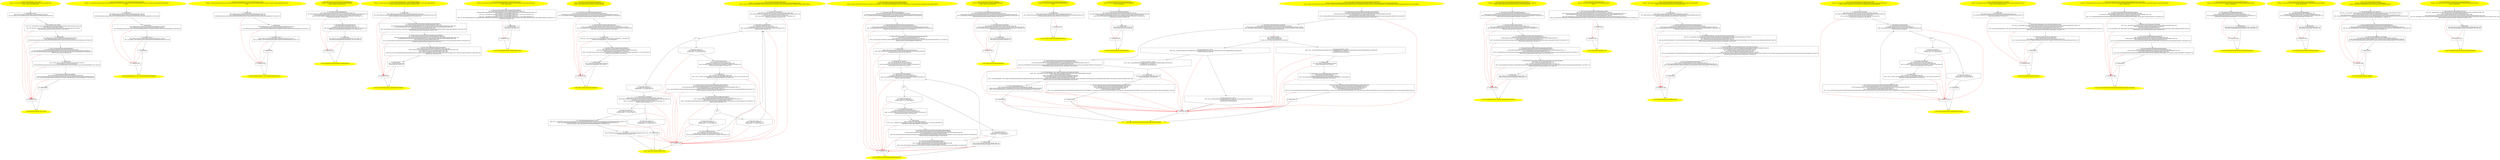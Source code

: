 /* @generated */
digraph cfg {
"org.junit.internal.runners.JUnit4ClassRunner.<init>(java.lang.Class).c18a1238eefcdf48c26cb392b29125a9_1" [label="1: Start JUnit4ClassRunner.<init>(Class)\nFormals:  this:org.junit.internal.runners.JUnit4ClassRunner* klass:java.lang.Class*\nLocals:  $irvar1:void $irvar0:void \n  " color=yellow style=filled]
	

	 "org.junit.internal.runners.JUnit4ClassRunner.<init>(java.lang.Class).c18a1238eefcdf48c26cb392b29125a9_1" -> "org.junit.internal.runners.JUnit4ClassRunner.<init>(java.lang.Class).c18a1238eefcdf48c26cb392b29125a9_4" ;
"org.junit.internal.runners.JUnit4ClassRunner.<init>(java.lang.Class).c18a1238eefcdf48c26cb392b29125a9_2" [label="2: Exit JUnit4ClassRunner.<init>(Class) \n  " color=yellow style=filled]
	

"org.junit.internal.runners.JUnit4ClassRunner.<init>(java.lang.Class).c18a1238eefcdf48c26cb392b29125a9_3" [label="3:  exceptions sink \n  " shape="box"]
	

	 "org.junit.internal.runners.JUnit4ClassRunner.<init>(java.lang.Class).c18a1238eefcdf48c26cb392b29125a9_3" -> "org.junit.internal.runners.JUnit4ClassRunner.<init>(java.lang.Class).c18a1238eefcdf48c26cb392b29125a9_2" ;
"org.junit.internal.runners.JUnit4ClassRunner.<init>(java.lang.Class).c18a1238eefcdf48c26cb392b29125a9_4" [label="4:  Call Runner.<init>() \n   n$0=*&this:org.junit.internal.runners.JUnit4ClassRunner* [line 32]\n  n$1=_fun_Runner.<init>()(n$0:org.junit.internal.runners.JUnit4ClassRunner*) [line 32]\n " shape="box"]
	

	 "org.junit.internal.runners.JUnit4ClassRunner.<init>(java.lang.Class).c18a1238eefcdf48c26cb392b29125a9_4" -> "org.junit.internal.runners.JUnit4ClassRunner.<init>(java.lang.Class).c18a1238eefcdf48c26cb392b29125a9_5" ;
	 "org.junit.internal.runners.JUnit4ClassRunner.<init>(java.lang.Class).c18a1238eefcdf48c26cb392b29125a9_4" -> "org.junit.internal.runners.JUnit4ClassRunner.<init>(java.lang.Class).c18a1238eefcdf48c26cb392b29125a9_3" [color="red" ];
"org.junit.internal.runners.JUnit4ClassRunner.<init>(java.lang.Class).c18a1238eefcdf48c26cb392b29125a9_5" [label="5:  Call TestClass.<init>(Class) \n   n$2=_fun___new(sizeof(t=org.junit.internal.runners.TestClass):org.junit.internal.runners.TestClass*) [line 33]\n  n$3=*&klass:java.lang.Class* [line 33]\n  n$4=_fun_TestClass.<init>(Class)(n$2:org.junit.internal.runners.TestClass*,n$3:java.lang.Class*) [line 33]\n  *&$irvar0:org.junit.internal.runners.TestClass*=n$2 [line 33]\n " shape="box"]
	

	 "org.junit.internal.runners.JUnit4ClassRunner.<init>(java.lang.Class).c18a1238eefcdf48c26cb392b29125a9_5" -> "org.junit.internal.runners.JUnit4ClassRunner.<init>(java.lang.Class).c18a1238eefcdf48c26cb392b29125a9_6" ;
	 "org.junit.internal.runners.JUnit4ClassRunner.<init>(java.lang.Class).c18a1238eefcdf48c26cb392b29125a9_5" -> "org.junit.internal.runners.JUnit4ClassRunner.<init>(java.lang.Class).c18a1238eefcdf48c26cb392b29125a9_3" [color="red" ];
"org.junit.internal.runners.JUnit4ClassRunner.<init>(java.lang.Class).c18a1238eefcdf48c26cb392b29125a9_6" [label="6:  method_body \n   n$5=*&this:org.junit.internal.runners.JUnit4ClassRunner* [line 33]\n  n$6=*&$irvar0:org.junit.internal.runners.TestClass* [line 33]\n  *n$5.testClass:org.junit.internal.runners.JUnit4ClassRunner(root org.junit.internal.runners.JUnit4ClassRunner)=n$6 [line 33]\n " shape="box"]
	

	 "org.junit.internal.runners.JUnit4ClassRunner.<init>(java.lang.Class).c18a1238eefcdf48c26cb392b29125a9_6" -> "org.junit.internal.runners.JUnit4ClassRunner.<init>(java.lang.Class).c18a1238eefcdf48c26cb392b29125a9_7" ;
	 "org.junit.internal.runners.JUnit4ClassRunner.<init>(java.lang.Class).c18a1238eefcdf48c26cb392b29125a9_6" -> "org.junit.internal.runners.JUnit4ClassRunner.<init>(java.lang.Class).c18a1238eefcdf48c26cb392b29125a9_3" [color="red" ];
"org.junit.internal.runners.JUnit4ClassRunner.<init>(java.lang.Class).c18a1238eefcdf48c26cb392b29125a9_7" [label="7:  Call List JUnit4ClassRunner.getTestMethods() \n   n$7=*&this:org.junit.internal.runners.JUnit4ClassRunner* [line 34]\n  _=*n$7:org.junit.internal.runners.JUnit4ClassRunner*(root org.junit.internal.runners.JUnit4ClassRunner) [line 34]\n  n$9=_fun_List JUnit4ClassRunner.getTestMethods()(n$7:org.junit.internal.runners.JUnit4ClassRunner*) virtual [line 34]\n  *&$irvar1:java.util.List*=n$9 [line 34]\n " shape="box"]
	

	 "org.junit.internal.runners.JUnit4ClassRunner.<init>(java.lang.Class).c18a1238eefcdf48c26cb392b29125a9_7" -> "org.junit.internal.runners.JUnit4ClassRunner.<init>(java.lang.Class).c18a1238eefcdf48c26cb392b29125a9_8" ;
	 "org.junit.internal.runners.JUnit4ClassRunner.<init>(java.lang.Class).c18a1238eefcdf48c26cb392b29125a9_7" -> "org.junit.internal.runners.JUnit4ClassRunner.<init>(java.lang.Class).c18a1238eefcdf48c26cb392b29125a9_3" [color="red" ];
"org.junit.internal.runners.JUnit4ClassRunner.<init>(java.lang.Class).c18a1238eefcdf48c26cb392b29125a9_8" [label="8:  method_body \n   n$10=*&this:org.junit.internal.runners.JUnit4ClassRunner* [line 34]\n  n$11=*&$irvar1:java.util.List* [line 34]\n  *n$10.testMethods:org.junit.internal.runners.JUnit4ClassRunner(root org.junit.internal.runners.JUnit4ClassRunner)=n$11 [line 34]\n " shape="box"]
	

	 "org.junit.internal.runners.JUnit4ClassRunner.<init>(java.lang.Class).c18a1238eefcdf48c26cb392b29125a9_8" -> "org.junit.internal.runners.JUnit4ClassRunner.<init>(java.lang.Class).c18a1238eefcdf48c26cb392b29125a9_9" ;
	 "org.junit.internal.runners.JUnit4ClassRunner.<init>(java.lang.Class).c18a1238eefcdf48c26cb392b29125a9_8" -> "org.junit.internal.runners.JUnit4ClassRunner.<init>(java.lang.Class).c18a1238eefcdf48c26cb392b29125a9_3" [color="red" ];
"org.junit.internal.runners.JUnit4ClassRunner.<init>(java.lang.Class).c18a1238eefcdf48c26cb392b29125a9_9" [label="9:  Call void JUnit4ClassRunner.validate() \n   n$12=*&this:org.junit.internal.runners.JUnit4ClassRunner* [line 35]\n  _=*n$12:org.junit.internal.runners.JUnit4ClassRunner*(root org.junit.internal.runners.JUnit4ClassRunner) [line 35]\n  n$14=_fun_void JUnit4ClassRunner.validate()(n$12:org.junit.internal.runners.JUnit4ClassRunner*) virtual [line 35]\n " shape="box"]
	

	 "org.junit.internal.runners.JUnit4ClassRunner.<init>(java.lang.Class).c18a1238eefcdf48c26cb392b29125a9_9" -> "org.junit.internal.runners.JUnit4ClassRunner.<init>(java.lang.Class).c18a1238eefcdf48c26cb392b29125a9_10" ;
	 "org.junit.internal.runners.JUnit4ClassRunner.<init>(java.lang.Class).c18a1238eefcdf48c26cb392b29125a9_9" -> "org.junit.internal.runners.JUnit4ClassRunner.<init>(java.lang.Class).c18a1238eefcdf48c26cb392b29125a9_3" [color="red" ];
"org.junit.internal.runners.JUnit4ClassRunner.<init>(java.lang.Class).c18a1238eefcdf48c26cb392b29125a9_10" [label="10:  method_body \n  " shape="box"]
	

	 "org.junit.internal.runners.JUnit4ClassRunner.<init>(java.lang.Class).c18a1238eefcdf48c26cb392b29125a9_10" -> "org.junit.internal.runners.JUnit4ClassRunner.<init>(java.lang.Class).c18a1238eefcdf48c26cb392b29125a9_2" ;
	 "org.junit.internal.runners.JUnit4ClassRunner.<init>(java.lang.Class).c18a1238eefcdf48c26cb392b29125a9_10" -> "org.junit.internal.runners.JUnit4ClassRunner.<init>(java.lang.Class).c18a1238eefcdf48c26cb392b29125a9_3" [color="red" ];
"org.junit.internal.runners.JUnit4ClassRunner$1.<init>(org.junit.internal.runners.JUnit4ClassRunner,o.a8e9702bba2a7a13a9ecdef5c1a759d9_1" [label="1: Start JUnit4ClassRunner$1.<init>(JUnit4ClassRunner,RunNotifier)\nFormals:  this:org.junit.internal.runners.JUnit4ClassRunner$1* this$0:org.junit.internal.runners.JUnit4ClassRunner* $bcvar2:org.junit.runner.notification.RunNotifier*\nLocals:  \n  " color=yellow style=filled]
	

	 "org.junit.internal.runners.JUnit4ClassRunner$1.<init>(org.junit.internal.runners.JUnit4ClassRunner,o.a8e9702bba2a7a13a9ecdef5c1a759d9_1" -> "org.junit.internal.runners.JUnit4ClassRunner$1.<init>(org.junit.internal.runners.JUnit4ClassRunner,o.a8e9702bba2a7a13a9ecdef5c1a759d9_4" ;
"org.junit.internal.runners.JUnit4ClassRunner$1.<init>(org.junit.internal.runners.JUnit4ClassRunner,o.a8e9702bba2a7a13a9ecdef5c1a759d9_2" [label="2: Exit JUnit4ClassRunner$1.<init>(JUnit4ClassRunner,RunNotifier) \n  " color=yellow style=filled]
	

"org.junit.internal.runners.JUnit4ClassRunner$1.<init>(org.junit.internal.runners.JUnit4ClassRunner,o.a8e9702bba2a7a13a9ecdef5c1a759d9_3" [label="3:  exceptions sink \n  " shape="box"]
	

	 "org.junit.internal.runners.JUnit4ClassRunner$1.<init>(org.junit.internal.runners.JUnit4ClassRunner,o.a8e9702bba2a7a13a9ecdef5c1a759d9_3" -> "org.junit.internal.runners.JUnit4ClassRunner$1.<init>(org.junit.internal.runners.JUnit4ClassRunner,o.a8e9702bba2a7a13a9ecdef5c1a759d9_2" ;
"org.junit.internal.runners.JUnit4ClassRunner$1.<init>(org.junit.internal.runners.JUnit4ClassRunner,o.a8e9702bba2a7a13a9ecdef5c1a759d9_4" [label="4:  method_body \n   n$0=*&this:org.junit.internal.runners.JUnit4ClassRunner$1* [line 50]\n  n$1=*&this$0:org.junit.internal.runners.JUnit4ClassRunner* [line 50]\n  *n$0.this$0:org.junit.internal.runners.JUnit4ClassRunner$1(root org.junit.internal.runners.JUnit4ClassRunner$1)=n$1 [line 50]\n " shape="box"]
	

	 "org.junit.internal.runners.JUnit4ClassRunner$1.<init>(org.junit.internal.runners.JUnit4ClassRunner,o.a8e9702bba2a7a13a9ecdef5c1a759d9_4" -> "org.junit.internal.runners.JUnit4ClassRunner$1.<init>(org.junit.internal.runners.JUnit4ClassRunner,o.a8e9702bba2a7a13a9ecdef5c1a759d9_5" ;
	 "org.junit.internal.runners.JUnit4ClassRunner$1.<init>(org.junit.internal.runners.JUnit4ClassRunner,o.a8e9702bba2a7a13a9ecdef5c1a759d9_4" -> "org.junit.internal.runners.JUnit4ClassRunner$1.<init>(org.junit.internal.runners.JUnit4ClassRunner,o.a8e9702bba2a7a13a9ecdef5c1a759d9_3" [color="red" ];
"org.junit.internal.runners.JUnit4ClassRunner$1.<init>(org.junit.internal.runners.JUnit4ClassRunner,o.a8e9702bba2a7a13a9ecdef5c1a759d9_5" [label="5:  method_body \n   n$2=*&this:org.junit.internal.runners.JUnit4ClassRunner$1* [line 50]\n  n$3=*&$bcvar2:org.junit.runner.notification.RunNotifier* [line 50]\n  *n$2.val$notifier:org.junit.internal.runners.JUnit4ClassRunner$1(root org.junit.internal.runners.JUnit4ClassRunner$1)=n$3 [line 50]\n " shape="box"]
	

	 "org.junit.internal.runners.JUnit4ClassRunner$1.<init>(org.junit.internal.runners.JUnit4ClassRunner,o.a8e9702bba2a7a13a9ecdef5c1a759d9_5" -> "org.junit.internal.runners.JUnit4ClassRunner$1.<init>(org.junit.internal.runners.JUnit4ClassRunner,o.a8e9702bba2a7a13a9ecdef5c1a759d9_6" ;
	 "org.junit.internal.runners.JUnit4ClassRunner$1.<init>(org.junit.internal.runners.JUnit4ClassRunner,o.a8e9702bba2a7a13a9ecdef5c1a759d9_5" -> "org.junit.internal.runners.JUnit4ClassRunner$1.<init>(org.junit.internal.runners.JUnit4ClassRunner,o.a8e9702bba2a7a13a9ecdef5c1a759d9_3" [color="red" ];
"org.junit.internal.runners.JUnit4ClassRunner$1.<init>(org.junit.internal.runners.JUnit4ClassRunner,o.a8e9702bba2a7a13a9ecdef5c1a759d9_6" [label="6:  Call Object.<init>() \n   n$4=*&this:org.junit.internal.runners.JUnit4ClassRunner$1* [line 50]\n  n$5=_fun_Object.<init>()(n$4:org.junit.internal.runners.JUnit4ClassRunner$1*) [line 50]\n " shape="box"]
	

	 "org.junit.internal.runners.JUnit4ClassRunner$1.<init>(org.junit.internal.runners.JUnit4ClassRunner,o.a8e9702bba2a7a13a9ecdef5c1a759d9_6" -> "org.junit.internal.runners.JUnit4ClassRunner$1.<init>(org.junit.internal.runners.JUnit4ClassRunner,o.a8e9702bba2a7a13a9ecdef5c1a759d9_7" ;
	 "org.junit.internal.runners.JUnit4ClassRunner$1.<init>(org.junit.internal.runners.JUnit4ClassRunner,o.a8e9702bba2a7a13a9ecdef5c1a759d9_6" -> "org.junit.internal.runners.JUnit4ClassRunner$1.<init>(org.junit.internal.runners.JUnit4ClassRunner,o.a8e9702bba2a7a13a9ecdef5c1a759d9_3" [color="red" ];
"org.junit.internal.runners.JUnit4ClassRunner$1.<init>(org.junit.internal.runners.JUnit4ClassRunner,o.a8e9702bba2a7a13a9ecdef5c1a759d9_7" [label="7:  method_body \n  " shape="box"]
	

	 "org.junit.internal.runners.JUnit4ClassRunner$1.<init>(org.junit.internal.runners.JUnit4ClassRunner,o.a8e9702bba2a7a13a9ecdef5c1a759d9_7" -> "org.junit.internal.runners.JUnit4ClassRunner$1.<init>(org.junit.internal.runners.JUnit4ClassRunner,o.a8e9702bba2a7a13a9ecdef5c1a759d9_2" ;
	 "org.junit.internal.runners.JUnit4ClassRunner$1.<init>(org.junit.internal.runners.JUnit4ClassRunner,o.a8e9702bba2a7a13a9ecdef5c1a759d9_7" -> "org.junit.internal.runners.JUnit4ClassRunner$1.<init>(org.junit.internal.runners.JUnit4ClassRunner,o.a8e9702bba2a7a13a9ecdef5c1a759d9_3" [color="red" ];
"org.junit.internal.runners.JUnit4ClassRunner$2.<init>(org.junit.internal.runners.JUnit4ClassRunner,o.b2e496975146a9c8e1905874ea91c8a3_1" [label="1: Start JUnit4ClassRunner$2.<init>(JUnit4ClassRunner,Sorter)\nFormals:  this:org.junit.internal.runners.JUnit4ClassRunner$2* this$0:org.junit.internal.runners.JUnit4ClassRunner* $bcvar2:org.junit.runner.manipulation.Sorter*\nLocals:  \n  " color=yellow style=filled]
	

	 "org.junit.internal.runners.JUnit4ClassRunner$2.<init>(org.junit.internal.runners.JUnit4ClassRunner,o.b2e496975146a9c8e1905874ea91c8a3_1" -> "org.junit.internal.runners.JUnit4ClassRunner$2.<init>(org.junit.internal.runners.JUnit4ClassRunner,o.b2e496975146a9c8e1905874ea91c8a3_4" ;
"org.junit.internal.runners.JUnit4ClassRunner$2.<init>(org.junit.internal.runners.JUnit4ClassRunner,o.b2e496975146a9c8e1905874ea91c8a3_2" [label="2: Exit JUnit4ClassRunner$2.<init>(JUnit4ClassRunner,Sorter) \n  " color=yellow style=filled]
	

"org.junit.internal.runners.JUnit4ClassRunner$2.<init>(org.junit.internal.runners.JUnit4ClassRunner,o.b2e496975146a9c8e1905874ea91c8a3_3" [label="3:  exceptions sink \n  " shape="box"]
	

	 "org.junit.internal.runners.JUnit4ClassRunner$2.<init>(org.junit.internal.runners.JUnit4ClassRunner,o.b2e496975146a9c8e1905874ea91c8a3_3" -> "org.junit.internal.runners.JUnit4ClassRunner$2.<init>(org.junit.internal.runners.JUnit4ClassRunner,o.b2e496975146a9c8e1905874ea91c8a3_2" ;
"org.junit.internal.runners.JUnit4ClassRunner$2.<init>(org.junit.internal.runners.JUnit4ClassRunner,o.b2e496975146a9c8e1905874ea91c8a3_4" [label="4:  method_body \n   n$0=*&this:org.junit.internal.runners.JUnit4ClassRunner$2* [line 137]\n  n$1=*&this$0:org.junit.internal.runners.JUnit4ClassRunner* [line 137]\n  *n$0.this$0:org.junit.internal.runners.JUnit4ClassRunner$2(root org.junit.internal.runners.JUnit4ClassRunner$2)=n$1 [line 137]\n " shape="box"]
	

	 "org.junit.internal.runners.JUnit4ClassRunner$2.<init>(org.junit.internal.runners.JUnit4ClassRunner,o.b2e496975146a9c8e1905874ea91c8a3_4" -> "org.junit.internal.runners.JUnit4ClassRunner$2.<init>(org.junit.internal.runners.JUnit4ClassRunner,o.b2e496975146a9c8e1905874ea91c8a3_5" ;
	 "org.junit.internal.runners.JUnit4ClassRunner$2.<init>(org.junit.internal.runners.JUnit4ClassRunner,o.b2e496975146a9c8e1905874ea91c8a3_4" -> "org.junit.internal.runners.JUnit4ClassRunner$2.<init>(org.junit.internal.runners.JUnit4ClassRunner,o.b2e496975146a9c8e1905874ea91c8a3_3" [color="red" ];
"org.junit.internal.runners.JUnit4ClassRunner$2.<init>(org.junit.internal.runners.JUnit4ClassRunner,o.b2e496975146a9c8e1905874ea91c8a3_5" [label="5:  method_body \n   n$2=*&this:org.junit.internal.runners.JUnit4ClassRunner$2* [line 137]\n  n$3=*&$bcvar2:org.junit.runner.manipulation.Sorter* [line 137]\n  *n$2.val$sorter:org.junit.internal.runners.JUnit4ClassRunner$2(root org.junit.internal.runners.JUnit4ClassRunner$2)=n$3 [line 137]\n " shape="box"]
	

	 "org.junit.internal.runners.JUnit4ClassRunner$2.<init>(org.junit.internal.runners.JUnit4ClassRunner,o.b2e496975146a9c8e1905874ea91c8a3_5" -> "org.junit.internal.runners.JUnit4ClassRunner$2.<init>(org.junit.internal.runners.JUnit4ClassRunner,o.b2e496975146a9c8e1905874ea91c8a3_6" ;
	 "org.junit.internal.runners.JUnit4ClassRunner$2.<init>(org.junit.internal.runners.JUnit4ClassRunner,o.b2e496975146a9c8e1905874ea91c8a3_5" -> "org.junit.internal.runners.JUnit4ClassRunner$2.<init>(org.junit.internal.runners.JUnit4ClassRunner,o.b2e496975146a9c8e1905874ea91c8a3_3" [color="red" ];
"org.junit.internal.runners.JUnit4ClassRunner$2.<init>(org.junit.internal.runners.JUnit4ClassRunner,o.b2e496975146a9c8e1905874ea91c8a3_6" [label="6:  Call Object.<init>() \n   n$4=*&this:org.junit.internal.runners.JUnit4ClassRunner$2* [line 137]\n  n$5=_fun_Object.<init>()(n$4:org.junit.internal.runners.JUnit4ClassRunner$2*) [line 137]\n " shape="box"]
	

	 "org.junit.internal.runners.JUnit4ClassRunner$2.<init>(org.junit.internal.runners.JUnit4ClassRunner,o.b2e496975146a9c8e1905874ea91c8a3_6" -> "org.junit.internal.runners.JUnit4ClassRunner$2.<init>(org.junit.internal.runners.JUnit4ClassRunner,o.b2e496975146a9c8e1905874ea91c8a3_7" ;
	 "org.junit.internal.runners.JUnit4ClassRunner$2.<init>(org.junit.internal.runners.JUnit4ClassRunner,o.b2e496975146a9c8e1905874ea91c8a3_6" -> "org.junit.internal.runners.JUnit4ClassRunner$2.<init>(org.junit.internal.runners.JUnit4ClassRunner,o.b2e496975146a9c8e1905874ea91c8a3_3" [color="red" ];
"org.junit.internal.runners.JUnit4ClassRunner$2.<init>(org.junit.internal.runners.JUnit4ClassRunner,o.b2e496975146a9c8e1905874ea91c8a3_7" [label="7:  method_body \n  " shape="box"]
	

	 "org.junit.internal.runners.JUnit4ClassRunner$2.<init>(org.junit.internal.runners.JUnit4ClassRunner,o.b2e496975146a9c8e1905874ea91c8a3_7" -> "org.junit.internal.runners.JUnit4ClassRunner$2.<init>(org.junit.internal.runners.JUnit4ClassRunner,o.b2e496975146a9c8e1905874ea91c8a3_2" ;
	 "org.junit.internal.runners.JUnit4ClassRunner$2.<init>(org.junit.internal.runners.JUnit4ClassRunner,o.b2e496975146a9c8e1905874ea91c8a3_7" -> "org.junit.internal.runners.JUnit4ClassRunner$2.<init>(org.junit.internal.runners.JUnit4ClassRunner,o.b2e496975146a9c8e1905874ea91c8a3_3" [color="red" ];
"org.junit.internal.runners.JUnit4ClassRunner.classAnnotations():java.lang.annotation.Annotation[].dc785c7c63fd87ae4e8aa3c45538f8bd_1" [label="1: Start Annotation[] JUnit4ClassRunner.classAnnotations()\nFormals:  this:org.junit.internal.runners.JUnit4ClassRunner*\nLocals:  $irvar1:void $irvar0:void \n  " color=yellow style=filled]
	

	 "org.junit.internal.runners.JUnit4ClassRunner.classAnnotations():java.lang.annotation.Annotation[].dc785c7c63fd87ae4e8aa3c45538f8bd_1" -> "org.junit.internal.runners.JUnit4ClassRunner.classAnnotations():java.lang.annotation.Annotation[].dc785c7c63fd87ae4e8aa3c45538f8bd_4" ;
"org.junit.internal.runners.JUnit4ClassRunner.classAnnotations():java.lang.annotation.Annotation[].dc785c7c63fd87ae4e8aa3c45538f8bd_2" [label="2: Exit Annotation[] JUnit4ClassRunner.classAnnotations() \n  " color=yellow style=filled]
	

"org.junit.internal.runners.JUnit4ClassRunner.classAnnotations():java.lang.annotation.Annotation[].dc785c7c63fd87ae4e8aa3c45538f8bd_3" [label="3:  exceptions sink \n  " shape="box"]
	

	 "org.junit.internal.runners.JUnit4ClassRunner.classAnnotations():java.lang.annotation.Annotation[].dc785c7c63fd87ae4e8aa3c45538f8bd_3" -> "org.junit.internal.runners.JUnit4ClassRunner.classAnnotations():java.lang.annotation.Annotation[].dc785c7c63fd87ae4e8aa3c45538f8bd_2" ;
"org.junit.internal.runners.JUnit4ClassRunner.classAnnotations():java.lang.annotation.Annotation[].dc785c7c63fd87ae4e8aa3c45538f8bd_4" [label="4:  Call Class TestClass.getJavaClass() \n   n$0=*&this:org.junit.internal.runners.JUnit4ClassRunner* [line 74]\n  n$1=*n$0.testClass:org.junit.internal.runners.TestClass*(root org.junit.internal.runners.JUnit4ClassRunner) [line 74]\n  _=*n$1:org.junit.internal.runners.TestClass*(root org.junit.internal.runners.TestClass) [line 74]\n  n$3=_fun_Class TestClass.getJavaClass()(n$1:org.junit.internal.runners.TestClass*) virtual [line 74]\n  *&$irvar0:java.lang.Class*=n$3 [line 74]\n " shape="box"]
	

	 "org.junit.internal.runners.JUnit4ClassRunner.classAnnotations():java.lang.annotation.Annotation[].dc785c7c63fd87ae4e8aa3c45538f8bd_4" -> "org.junit.internal.runners.JUnit4ClassRunner.classAnnotations():java.lang.annotation.Annotation[].dc785c7c63fd87ae4e8aa3c45538f8bd_5" ;
	 "org.junit.internal.runners.JUnit4ClassRunner.classAnnotations():java.lang.annotation.Annotation[].dc785c7c63fd87ae4e8aa3c45538f8bd_4" -> "org.junit.internal.runners.JUnit4ClassRunner.classAnnotations():java.lang.annotation.Annotation[].dc785c7c63fd87ae4e8aa3c45538f8bd_3" [color="red" ];
"org.junit.internal.runners.JUnit4ClassRunner.classAnnotations():java.lang.annotation.Annotation[].dc785c7c63fd87ae4e8aa3c45538f8bd_5" [label="5:  Call Annotation[] Class.getAnnotations() \n   n$4=*&$irvar0:java.lang.Class* [line 74]\n  _=*n$4:java.lang.Class*(root java.lang.Class) [line 74]\n  n$6=_fun_Annotation[] Class.getAnnotations()(n$4:java.lang.Class*) virtual [line 74]\n  *&$irvar1:java.lang.annotation.Annotation*[_*_](*)=n$6 [line 74]\n " shape="box"]
	

	 "org.junit.internal.runners.JUnit4ClassRunner.classAnnotations():java.lang.annotation.Annotation[].dc785c7c63fd87ae4e8aa3c45538f8bd_5" -> "org.junit.internal.runners.JUnit4ClassRunner.classAnnotations():java.lang.annotation.Annotation[].dc785c7c63fd87ae4e8aa3c45538f8bd_6" ;
	 "org.junit.internal.runners.JUnit4ClassRunner.classAnnotations():java.lang.annotation.Annotation[].dc785c7c63fd87ae4e8aa3c45538f8bd_5" -> "org.junit.internal.runners.JUnit4ClassRunner.classAnnotations():java.lang.annotation.Annotation[].dc785c7c63fd87ae4e8aa3c45538f8bd_3" [color="red" ];
"org.junit.internal.runners.JUnit4ClassRunner.classAnnotations():java.lang.annotation.Annotation[].dc785c7c63fd87ae4e8aa3c45538f8bd_6" [label="6:  method_body \n   n$7=*&$irvar1:java.lang.annotation.Annotation*[_*_](*) [line 74]\n  *&return:java.lang.annotation.Annotation*[_*_](*)=n$7 [line 74]\n " shape="box"]
	

	 "org.junit.internal.runners.JUnit4ClassRunner.classAnnotations():java.lang.annotation.Annotation[].dc785c7c63fd87ae4e8aa3c45538f8bd_6" -> "org.junit.internal.runners.JUnit4ClassRunner.classAnnotations():java.lang.annotation.Annotation[].dc785c7c63fd87ae4e8aa3c45538f8bd_2" ;
	 "org.junit.internal.runners.JUnit4ClassRunner.classAnnotations():java.lang.annotation.Annotation[].dc785c7c63fd87ae4e8aa3c45538f8bd_6" -> "org.junit.internal.runners.JUnit4ClassRunner.classAnnotations():java.lang.annotation.Annotation[].dc785c7c63fd87ae4e8aa3c45538f8bd_3" [color="red" ];
"org.junit.internal.runners.JUnit4ClassRunner$2.compare(java.lang.reflect.Method,java.lang.reflect.Me.9dedc3a3753ab66c8b8caf250049c03d_1" [label="1: Start int JUnit4ClassRunner$2.compare(Method,Method)\nFormals:  this:org.junit.internal.runners.JUnit4ClassRunner$2* o1:java.lang.reflect.Method* o2:java.lang.reflect.Method*\nLocals:  $irvar3:void $irvar2:void $irvar1:void $irvar0:void \n  " color=yellow style=filled]
	

	 "org.junit.internal.runners.JUnit4ClassRunner$2.compare(java.lang.reflect.Method,java.lang.reflect.Me.9dedc3a3753ab66c8b8caf250049c03d_1" -> "org.junit.internal.runners.JUnit4ClassRunner$2.compare(java.lang.reflect.Method,java.lang.reflect.Me.9dedc3a3753ab66c8b8caf250049c03d_4" ;
"org.junit.internal.runners.JUnit4ClassRunner$2.compare(java.lang.reflect.Method,java.lang.reflect.Me.9dedc3a3753ab66c8b8caf250049c03d_2" [label="2: Exit int JUnit4ClassRunner$2.compare(Method,Method) \n  " color=yellow style=filled]
	

"org.junit.internal.runners.JUnit4ClassRunner$2.compare(java.lang.reflect.Method,java.lang.reflect.Me.9dedc3a3753ab66c8b8caf250049c03d_3" [label="3:  exceptions sink \n  " shape="box"]
	

	 "org.junit.internal.runners.JUnit4ClassRunner$2.compare(java.lang.reflect.Method,java.lang.reflect.Me.9dedc3a3753ab66c8b8caf250049c03d_3" -> "org.junit.internal.runners.JUnit4ClassRunner$2.compare(java.lang.reflect.Method,java.lang.reflect.Me.9dedc3a3753ab66c8b8caf250049c03d_2" ;
"org.junit.internal.runners.JUnit4ClassRunner$2.compare(java.lang.reflect.Method,java.lang.reflect.Me.9dedc3a3753ab66c8b8caf250049c03d_4" [label="4:  method_body \n   n$0=*&this:org.junit.internal.runners.JUnit4ClassRunner$2* [line 139]\n  n$1=*n$0.val$sorter:org.junit.runner.manipulation.Sorter*(root org.junit.internal.runners.JUnit4ClassRunner$2) [line 139]\n  *&$irvar1:org.junit.runner.manipulation.Sorter*=n$1 [line 139]\n " shape="box"]
	

	 "org.junit.internal.runners.JUnit4ClassRunner$2.compare(java.lang.reflect.Method,java.lang.reflect.Me.9dedc3a3753ab66c8b8caf250049c03d_4" -> "org.junit.internal.runners.JUnit4ClassRunner$2.compare(java.lang.reflect.Method,java.lang.reflect.Me.9dedc3a3753ab66c8b8caf250049c03d_5" ;
	 "org.junit.internal.runners.JUnit4ClassRunner$2.compare(java.lang.reflect.Method,java.lang.reflect.Me.9dedc3a3753ab66c8b8caf250049c03d_4" -> "org.junit.internal.runners.JUnit4ClassRunner$2.compare(java.lang.reflect.Method,java.lang.reflect.Me.9dedc3a3753ab66c8b8caf250049c03d_3" [color="red" ];
"org.junit.internal.runners.JUnit4ClassRunner$2.compare(java.lang.reflect.Method,java.lang.reflect.Me.9dedc3a3753ab66c8b8caf250049c03d_5" [label="5:  Call Description JUnit4ClassRunner.methodDescription(Method) \n   n$2=*&this:org.junit.internal.runners.JUnit4ClassRunner$2* [line 139]\n  n$3=*n$2.this$0:org.junit.internal.runners.JUnit4ClassRunner*(root org.junit.internal.runners.JUnit4ClassRunner$2) [line 139]\n  _=*n$3:org.junit.internal.runners.JUnit4ClassRunner*(root org.junit.internal.runners.JUnit4ClassRunner) [line 139]\n  n$5=*&o1:java.lang.reflect.Method* [line 139]\n  n$6=_fun_Description JUnit4ClassRunner.methodDescription(Method)(n$3:org.junit.internal.runners.JUnit4ClassRunner*,n$5:java.lang.reflect.Method*) virtual [line 139]\n  *&$irvar0:org.junit.runner.Description*=n$6 [line 139]\n " shape="box"]
	

	 "org.junit.internal.runners.JUnit4ClassRunner$2.compare(java.lang.reflect.Method,java.lang.reflect.Me.9dedc3a3753ab66c8b8caf250049c03d_5" -> "org.junit.internal.runners.JUnit4ClassRunner$2.compare(java.lang.reflect.Method,java.lang.reflect.Me.9dedc3a3753ab66c8b8caf250049c03d_6" ;
	 "org.junit.internal.runners.JUnit4ClassRunner$2.compare(java.lang.reflect.Method,java.lang.reflect.Me.9dedc3a3753ab66c8b8caf250049c03d_5" -> "org.junit.internal.runners.JUnit4ClassRunner$2.compare(java.lang.reflect.Method,java.lang.reflect.Me.9dedc3a3753ab66c8b8caf250049c03d_3" [color="red" ];
"org.junit.internal.runners.JUnit4ClassRunner$2.compare(java.lang.reflect.Method,java.lang.reflect.Me.9dedc3a3753ab66c8b8caf250049c03d_6" [label="6:  Call Description JUnit4ClassRunner.methodDescription(Method) \n   n$7=*&this:org.junit.internal.runners.JUnit4ClassRunner$2* [line 139]\n  n$8=*n$7.this$0:org.junit.internal.runners.JUnit4ClassRunner*(root org.junit.internal.runners.JUnit4ClassRunner$2) [line 139]\n  _=*n$8:org.junit.internal.runners.JUnit4ClassRunner*(root org.junit.internal.runners.JUnit4ClassRunner) [line 139]\n  n$10=*&o2:java.lang.reflect.Method* [line 139]\n  n$11=_fun_Description JUnit4ClassRunner.methodDescription(Method)(n$8:org.junit.internal.runners.JUnit4ClassRunner*,n$10:java.lang.reflect.Method*) virtual [line 139]\n  *&$irvar2:org.junit.runner.Description*=n$11 [line 139]\n " shape="box"]
	

	 "org.junit.internal.runners.JUnit4ClassRunner$2.compare(java.lang.reflect.Method,java.lang.reflect.Me.9dedc3a3753ab66c8b8caf250049c03d_6" -> "org.junit.internal.runners.JUnit4ClassRunner$2.compare(java.lang.reflect.Method,java.lang.reflect.Me.9dedc3a3753ab66c8b8caf250049c03d_7" ;
	 "org.junit.internal.runners.JUnit4ClassRunner$2.compare(java.lang.reflect.Method,java.lang.reflect.Me.9dedc3a3753ab66c8b8caf250049c03d_6" -> "org.junit.internal.runners.JUnit4ClassRunner$2.compare(java.lang.reflect.Method,java.lang.reflect.Me.9dedc3a3753ab66c8b8caf250049c03d_3" [color="red" ];
"org.junit.internal.runners.JUnit4ClassRunner$2.compare(java.lang.reflect.Method,java.lang.reflect.Me.9dedc3a3753ab66c8b8caf250049c03d_7" [label="7:  Call int Sorter.compare(Description,Description) \n   n$12=*&$irvar1:org.junit.runner.manipulation.Sorter* [line 139]\n  _=*n$12:org.junit.runner.manipulation.Sorter*(root org.junit.runner.manipulation.Sorter) [line 139]\n  n$14=*&$irvar0:org.junit.runner.Description* [line 139]\n  n$15=*&$irvar2:org.junit.runner.Description* [line 139]\n  n$16=_fun_int Sorter.compare(Description,Description)(n$12:org.junit.runner.manipulation.Sorter*,n$14:org.junit.runner.Description*,n$15:org.junit.runner.Description*) virtual [line 139]\n  *&$irvar3:int=n$16 [line 139]\n " shape="box"]
	

	 "org.junit.internal.runners.JUnit4ClassRunner$2.compare(java.lang.reflect.Method,java.lang.reflect.Me.9dedc3a3753ab66c8b8caf250049c03d_7" -> "org.junit.internal.runners.JUnit4ClassRunner$2.compare(java.lang.reflect.Method,java.lang.reflect.Me.9dedc3a3753ab66c8b8caf250049c03d_8" ;
	 "org.junit.internal.runners.JUnit4ClassRunner$2.compare(java.lang.reflect.Method,java.lang.reflect.Me.9dedc3a3753ab66c8b8caf250049c03d_7" -> "org.junit.internal.runners.JUnit4ClassRunner$2.compare(java.lang.reflect.Method,java.lang.reflect.Me.9dedc3a3753ab66c8b8caf250049c03d_3" [color="red" ];
"org.junit.internal.runners.JUnit4ClassRunner$2.compare(java.lang.reflect.Method,java.lang.reflect.Me.9dedc3a3753ab66c8b8caf250049c03d_8" [label="8:  method_body \n   n$17=*&$irvar3:int [line 139]\n  *&return:int=n$17 [line 139]\n " shape="box"]
	

	 "org.junit.internal.runners.JUnit4ClassRunner$2.compare(java.lang.reflect.Method,java.lang.reflect.Me.9dedc3a3753ab66c8b8caf250049c03d_8" -> "org.junit.internal.runners.JUnit4ClassRunner$2.compare(java.lang.reflect.Method,java.lang.reflect.Me.9dedc3a3753ab66c8b8caf250049c03d_2" ;
	 "org.junit.internal.runners.JUnit4ClassRunner$2.compare(java.lang.reflect.Method,java.lang.reflect.Me.9dedc3a3753ab66c8b8caf250049c03d_8" -> "org.junit.internal.runners.JUnit4ClassRunner$2.compare(java.lang.reflect.Method,java.lang.reflect.Me.9dedc3a3753ab66c8b8caf250049c03d_3" [color="red" ];
"org.junit.internal.runners.JUnit4ClassRunner$2.compare(java.lang.Object,java.lang.Object):int.abf5b4adf7c2a35af42367f88e677940_1" [label="1: Start int JUnit4ClassRunner$2.compare(Object,Object)\nFormals:  this:org.junit.internal.runners.JUnit4ClassRunner$2* $bcvar1:java.lang.Object* $bcvar2:java.lang.Object*\nLocals:  $irvar0:void \n  " color=yellow style=filled]
	

	 "org.junit.internal.runners.JUnit4ClassRunner$2.compare(java.lang.Object,java.lang.Object):int.abf5b4adf7c2a35af42367f88e677940_1" -> "org.junit.internal.runners.JUnit4ClassRunner$2.compare(java.lang.Object,java.lang.Object):int.abf5b4adf7c2a35af42367f88e677940_4" ;
"org.junit.internal.runners.JUnit4ClassRunner$2.compare(java.lang.Object,java.lang.Object):int.abf5b4adf7c2a35af42367f88e677940_2" [label="2: Exit int JUnit4ClassRunner$2.compare(Object,Object) \n  " color=yellow style=filled]
	

"org.junit.internal.runners.JUnit4ClassRunner$2.compare(java.lang.Object,java.lang.Object):int.abf5b4adf7c2a35af42367f88e677940_3" [label="3:  exceptions sink \n  " shape="box"]
	

	 "org.junit.internal.runners.JUnit4ClassRunner$2.compare(java.lang.Object,java.lang.Object):int.abf5b4adf7c2a35af42367f88e677940_3" -> "org.junit.internal.runners.JUnit4ClassRunner$2.compare(java.lang.Object,java.lang.Object):int.abf5b4adf7c2a35af42367f88e677940_2" ;
"org.junit.internal.runners.JUnit4ClassRunner$2.compare(java.lang.Object,java.lang.Object):int.abf5b4adf7c2a35af42367f88e677940_4" [label="4:  Call int JUnit4ClassRunner$2.compare(Method,Method) \n   n$0=*&this:org.junit.internal.runners.JUnit4ClassRunner$2* [line 137]\n  _=*n$0:org.junit.internal.runners.JUnit4ClassRunner$2*(root org.junit.internal.runners.JUnit4ClassRunner$2) [line 137]\n  n$2=*&$bcvar1:java.lang.Object* [line 137]\n  n$3=_fun___cast(n$2:java.lang.Object*,sizeof(t=java.lang.reflect.Method;sub_t=( sub )(cast)):void) [line 137]\n  n$4=*&$bcvar2:java.lang.Object* [line 137]\n  n$5=_fun___cast(n$4:java.lang.Object*,sizeof(t=java.lang.reflect.Method;sub_t=( sub )(cast)):void) [line 137]\n  n$6=_fun_int JUnit4ClassRunner$2.compare(Method,Method)(n$0:org.junit.internal.runners.JUnit4ClassRunner$2*,n$3:java.lang.reflect.Method*,n$5:java.lang.reflect.Method*) virtual [line 137]\n  *&$irvar0:int=n$6 [line 137]\n " shape="box"]
	

	 "org.junit.internal.runners.JUnit4ClassRunner$2.compare(java.lang.Object,java.lang.Object):int.abf5b4adf7c2a35af42367f88e677940_4" -> "org.junit.internal.runners.JUnit4ClassRunner$2.compare(java.lang.Object,java.lang.Object):int.abf5b4adf7c2a35af42367f88e677940_5" ;
	 "org.junit.internal.runners.JUnit4ClassRunner$2.compare(java.lang.Object,java.lang.Object):int.abf5b4adf7c2a35af42367f88e677940_4" -> "org.junit.internal.runners.JUnit4ClassRunner$2.compare(java.lang.Object,java.lang.Object):int.abf5b4adf7c2a35af42367f88e677940_3" [color="red" ];
"org.junit.internal.runners.JUnit4ClassRunner$2.compare(java.lang.Object,java.lang.Object):int.abf5b4adf7c2a35af42367f88e677940_5" [label="5:  method_body \n   n$7=*&$irvar0:int [line 137]\n  *&return:int=n$7 [line 137]\n " shape="box"]
	

	 "org.junit.internal.runners.JUnit4ClassRunner$2.compare(java.lang.Object,java.lang.Object):int.abf5b4adf7c2a35af42367f88e677940_5" -> "org.junit.internal.runners.JUnit4ClassRunner$2.compare(java.lang.Object,java.lang.Object):int.abf5b4adf7c2a35af42367f88e677940_2" ;
	 "org.junit.internal.runners.JUnit4ClassRunner$2.compare(java.lang.Object,java.lang.Object):int.abf5b4adf7c2a35af42367f88e677940_5" -> "org.junit.internal.runners.JUnit4ClassRunner$2.compare(java.lang.Object,java.lang.Object):int.abf5b4adf7c2a35af42367f88e677940_3" [color="red" ];
"org.junit.internal.runners.JUnit4ClassRunner.createTest():java.lang.Object.ea282edd38a3cfdca901bd933c744562_1" [label="1: Start Object JUnit4ClassRunner.createTest()\nFormals:  this:org.junit.internal.runners.JUnit4ClassRunner*\nLocals:  $irvar3:void $irvar2:void $irvar1:void $irvar0:void \n  " color=yellow style=filled]
	

	 "org.junit.internal.runners.JUnit4ClassRunner.createTest():java.lang.Object.ea282edd38a3cfdca901bd933c744562_1" -> "org.junit.internal.runners.JUnit4ClassRunner.createTest():java.lang.Object.ea282edd38a3cfdca901bd933c744562_4" ;
"org.junit.internal.runners.JUnit4ClassRunner.createTest():java.lang.Object.ea282edd38a3cfdca901bd933c744562_2" [label="2: Exit Object JUnit4ClassRunner.createTest() \n  " color=yellow style=filled]
	

"org.junit.internal.runners.JUnit4ClassRunner.createTest():java.lang.Object.ea282edd38a3cfdca901bd933c744562_3" [label="3:  exceptions sink \n  " shape="box"]
	

	 "org.junit.internal.runners.JUnit4ClassRunner.createTest():java.lang.Object.ea282edd38a3cfdca901bd933c744562_3" -> "org.junit.internal.runners.JUnit4ClassRunner.createTest():java.lang.Object.ea282edd38a3cfdca901bd933c744562_2" ;
"org.junit.internal.runners.JUnit4ClassRunner.createTest():java.lang.Object.ea282edd38a3cfdca901bd933c744562_4" [label="4:  Call TestClass JUnit4ClassRunner.getTestClass() \n   n$0=*&this:org.junit.internal.runners.JUnit4ClassRunner* [line 82]\n  _=*n$0:org.junit.internal.runners.JUnit4ClassRunner*(root org.junit.internal.runners.JUnit4ClassRunner) [line 82]\n  n$2=_fun_TestClass JUnit4ClassRunner.getTestClass()(n$0:org.junit.internal.runners.JUnit4ClassRunner*) virtual [line 82]\n  *&$irvar0:org.junit.internal.runners.TestClass*=n$2 [line 82]\n " shape="box"]
	

	 "org.junit.internal.runners.JUnit4ClassRunner.createTest():java.lang.Object.ea282edd38a3cfdca901bd933c744562_4" -> "org.junit.internal.runners.JUnit4ClassRunner.createTest():java.lang.Object.ea282edd38a3cfdca901bd933c744562_5" ;
	 "org.junit.internal.runners.JUnit4ClassRunner.createTest():java.lang.Object.ea282edd38a3cfdca901bd933c744562_4" -> "org.junit.internal.runners.JUnit4ClassRunner.createTest():java.lang.Object.ea282edd38a3cfdca901bd933c744562_3" [color="red" ];
"org.junit.internal.runners.JUnit4ClassRunner.createTest():java.lang.Object.ea282edd38a3cfdca901bd933c744562_5" [label="5:  Call Constructor TestClass.getConstructor() \n   n$3=*&$irvar0:org.junit.internal.runners.TestClass* [line 82]\n  _=*n$3:org.junit.internal.runners.TestClass*(root org.junit.internal.runners.TestClass) [line 82]\n  n$5=_fun_Constructor TestClass.getConstructor()(n$3:org.junit.internal.runners.TestClass*) virtual [line 82]\n  *&$irvar1:java.lang.reflect.Constructor*=n$5 [line 82]\n " shape="box"]
	

	 "org.junit.internal.runners.JUnit4ClassRunner.createTest():java.lang.Object.ea282edd38a3cfdca901bd933c744562_5" -> "org.junit.internal.runners.JUnit4ClassRunner.createTest():java.lang.Object.ea282edd38a3cfdca901bd933c744562_6" ;
	 "org.junit.internal.runners.JUnit4ClassRunner.createTest():java.lang.Object.ea282edd38a3cfdca901bd933c744562_5" -> "org.junit.internal.runners.JUnit4ClassRunner.createTest():java.lang.Object.ea282edd38a3cfdca901bd933c744562_3" [color="red" ];
"org.junit.internal.runners.JUnit4ClassRunner.createTest():java.lang.Object.ea282edd38a3cfdca901bd933c744562_6" [label="6:  method_body \n   n$6=_fun___new_array(sizeof(t=java.lang.Object*[_*_];len=[0]):java.lang.Object*[_*_](*)) [line 82]\n  *&$irvar2:java.lang.Object*[_*_](*)=n$6 [line 82]\n " shape="box"]
	

	 "org.junit.internal.runners.JUnit4ClassRunner.createTest():java.lang.Object.ea282edd38a3cfdca901bd933c744562_6" -> "org.junit.internal.runners.JUnit4ClassRunner.createTest():java.lang.Object.ea282edd38a3cfdca901bd933c744562_7" ;
	 "org.junit.internal.runners.JUnit4ClassRunner.createTest():java.lang.Object.ea282edd38a3cfdca901bd933c744562_6" -> "org.junit.internal.runners.JUnit4ClassRunner.createTest():java.lang.Object.ea282edd38a3cfdca901bd933c744562_3" [color="red" ];
"org.junit.internal.runners.JUnit4ClassRunner.createTest():java.lang.Object.ea282edd38a3cfdca901bd933c744562_7" [label="7:  Call Object Constructor.newInstance(Object[]) \n   n$7=*&$irvar1:java.lang.reflect.Constructor* [line 82]\n  _=*n$7:java.lang.reflect.Constructor*(root java.lang.reflect.Constructor) [line 82]\n  n$9=*&$irvar2:java.lang.Object*[_*_](*) [line 82]\n  n$10=_fun_Object Constructor.newInstance(Object[])(n$7:java.lang.reflect.Constructor*,n$9:java.lang.Object*[_*_](*)) virtual [line 82]\n  *&$irvar3:java.lang.Object*=n$10 [line 82]\n " shape="box"]
	

	 "org.junit.internal.runners.JUnit4ClassRunner.createTest():java.lang.Object.ea282edd38a3cfdca901bd933c744562_7" -> "org.junit.internal.runners.JUnit4ClassRunner.createTest():java.lang.Object.ea282edd38a3cfdca901bd933c744562_8" ;
	 "org.junit.internal.runners.JUnit4ClassRunner.createTest():java.lang.Object.ea282edd38a3cfdca901bd933c744562_7" -> "org.junit.internal.runners.JUnit4ClassRunner.createTest():java.lang.Object.ea282edd38a3cfdca901bd933c744562_3" [color="red" ];
"org.junit.internal.runners.JUnit4ClassRunner.createTest():java.lang.Object.ea282edd38a3cfdca901bd933c744562_8" [label="8:  method_body \n   n$11=*&$irvar3:java.lang.Object* [line 82]\n  *&return:java.lang.Object*=n$11 [line 82]\n " shape="box"]
	

	 "org.junit.internal.runners.JUnit4ClassRunner.createTest():java.lang.Object.ea282edd38a3cfdca901bd933c744562_8" -> "org.junit.internal.runners.JUnit4ClassRunner.createTest():java.lang.Object.ea282edd38a3cfdca901bd933c744562_2" ;
	 "org.junit.internal.runners.JUnit4ClassRunner.createTest():java.lang.Object.ea282edd38a3cfdca901bd933c744562_8" -> "org.junit.internal.runners.JUnit4ClassRunner.createTest():java.lang.Object.ea282edd38a3cfdca901bd933c744562_3" [color="red" ];
"org.junit.internal.runners.JUnit4ClassRunner.filter(org.junit.runner.manipulation.Filter):void.215cf7e90351d1112e61bbd535432052_1" [label="1: Start void JUnit4ClassRunner.filter(Filter)\nFormals:  this:org.junit.internal.runners.JUnit4ClassRunner* filter:org.junit.runner.manipulation.Filter*\nLocals:  $irvar5:void $irvar4:void $irvar3:void $irvar2:void $irvar1:void $irvar0:void iter:java.util.Iterator* method:java.lang.reflect.Method* \n  " color=yellow style=filled]
	

	 "org.junit.internal.runners.JUnit4ClassRunner.filter(org.junit.runner.manipulation.Filter):void.215cf7e90351d1112e61bbd535432052_1" -> "org.junit.internal.runners.JUnit4ClassRunner.filter(org.junit.runner.manipulation.Filter):void.215cf7e90351d1112e61bbd535432052_4" ;
"org.junit.internal.runners.JUnit4ClassRunner.filter(org.junit.runner.manipulation.Filter):void.215cf7e90351d1112e61bbd535432052_2" [label="2: Exit void JUnit4ClassRunner.filter(Filter) \n  " color=yellow style=filled]
	

"org.junit.internal.runners.JUnit4ClassRunner.filter(org.junit.runner.manipulation.Filter):void.215cf7e90351d1112e61bbd535432052_3" [label="3:  exceptions sink \n  " shape="box"]
	

	 "org.junit.internal.runners.JUnit4ClassRunner.filter(org.junit.runner.manipulation.Filter):void.215cf7e90351d1112e61bbd535432052_3" -> "org.junit.internal.runners.JUnit4ClassRunner.filter(org.junit.runner.manipulation.Filter):void.215cf7e90351d1112e61bbd535432052_2" ;
"org.junit.internal.runners.JUnit4ClassRunner.filter(org.junit.runner.manipulation.Filter):void.215cf7e90351d1112e61bbd535432052_4" [label="4:  Call Iterator List.iterator() \n   n$0=*&this:org.junit.internal.runners.JUnit4ClassRunner* [line 125]\n  n$1=*n$0.testMethods:java.util.List*(root org.junit.internal.runners.JUnit4ClassRunner) [line 125]\n  _=*n$1:java.util.List*(root java.util.List) [line 125]\n  n$3=_fun_Iterator List.iterator()(n$1:java.util.List*) interface virtual [line 125]\n  *&iter:java.util.Iterator*=n$3 [line 125]\n " shape="box"]
	

	 "org.junit.internal.runners.JUnit4ClassRunner.filter(org.junit.runner.manipulation.Filter):void.215cf7e90351d1112e61bbd535432052_4" -> "org.junit.internal.runners.JUnit4ClassRunner.filter(org.junit.runner.manipulation.Filter):void.215cf7e90351d1112e61bbd535432052_5" ;
	 "org.junit.internal.runners.JUnit4ClassRunner.filter(org.junit.runner.manipulation.Filter):void.215cf7e90351d1112e61bbd535432052_4" -> "org.junit.internal.runners.JUnit4ClassRunner.filter(org.junit.runner.manipulation.Filter):void.215cf7e90351d1112e61bbd535432052_3" [color="red" ];
"org.junit.internal.runners.JUnit4ClassRunner.filter(org.junit.runner.manipulation.Filter):void.215cf7e90351d1112e61bbd535432052_5" [label="5:  Call boolean Iterator.hasNext() \n   n$4=*&iter:java.util.Iterator* [line 125]\n  _=*n$4:java.util.Iterator*(root java.util.Iterator) [line 125]\n  n$6=_fun_boolean Iterator.hasNext()(n$4:java.util.Iterator*) interface virtual [line 125]\n  *&$irvar0:_Bool=n$6 [line 125]\n " shape="box"]
	

	 "org.junit.internal.runners.JUnit4ClassRunner.filter(org.junit.runner.manipulation.Filter):void.215cf7e90351d1112e61bbd535432052_5" -> "org.junit.internal.runners.JUnit4ClassRunner.filter(org.junit.runner.manipulation.Filter):void.215cf7e90351d1112e61bbd535432052_8" ;
	 "org.junit.internal.runners.JUnit4ClassRunner.filter(org.junit.runner.manipulation.Filter):void.215cf7e90351d1112e61bbd535432052_5" -> "org.junit.internal.runners.JUnit4ClassRunner.filter(org.junit.runner.manipulation.Filter):void.215cf7e90351d1112e61bbd535432052_3" [color="red" ];
"org.junit.internal.runners.JUnit4ClassRunner.filter(org.junit.runner.manipulation.Filter):void.215cf7e90351d1112e61bbd535432052_6" [label="6: Prune (true branch, if) \n   n$7=*&$irvar0:_Bool [line 125]\n  PRUNE(!(n$7 == 0), true); [line 125]\n " shape="invhouse"]
	

	 "org.junit.internal.runners.JUnit4ClassRunner.filter(org.junit.runner.manipulation.Filter):void.215cf7e90351d1112e61bbd535432052_6" -> "org.junit.internal.runners.JUnit4ClassRunner.filter(org.junit.runner.manipulation.Filter):void.215cf7e90351d1112e61bbd535432052_9" ;
	 "org.junit.internal.runners.JUnit4ClassRunner.filter(org.junit.runner.manipulation.Filter):void.215cf7e90351d1112e61bbd535432052_6" -> "org.junit.internal.runners.JUnit4ClassRunner.filter(org.junit.runner.manipulation.Filter):void.215cf7e90351d1112e61bbd535432052_3" [color="red" ];
"org.junit.internal.runners.JUnit4ClassRunner.filter(org.junit.runner.manipulation.Filter):void.215cf7e90351d1112e61bbd535432052_7" [label="7: Prune (false branch, if) \n   n$7=*&$irvar0:_Bool [line 125]\n  PRUNE((n$7 == 0), false); [line 125]\n " shape="invhouse"]
	

	 "org.junit.internal.runners.JUnit4ClassRunner.filter(org.junit.runner.manipulation.Filter):void.215cf7e90351d1112e61bbd535432052_7" -> "org.junit.internal.runners.JUnit4ClassRunner.filter(org.junit.runner.manipulation.Filter):void.215cf7e90351d1112e61bbd535432052_17" ;
	 "org.junit.internal.runners.JUnit4ClassRunner.filter(org.junit.runner.manipulation.Filter):void.215cf7e90351d1112e61bbd535432052_7" -> "org.junit.internal.runners.JUnit4ClassRunner.filter(org.junit.runner.manipulation.Filter):void.215cf7e90351d1112e61bbd535432052_3" [color="red" ];
"org.junit.internal.runners.JUnit4ClassRunner.filter(org.junit.runner.manipulation.Filter):void.215cf7e90351d1112e61bbd535432052_8" [label="8: + \n  " ]
	

	 "org.junit.internal.runners.JUnit4ClassRunner.filter(org.junit.runner.manipulation.Filter):void.215cf7e90351d1112e61bbd535432052_8" -> "org.junit.internal.runners.JUnit4ClassRunner.filter(org.junit.runner.manipulation.Filter):void.215cf7e90351d1112e61bbd535432052_6" ;
	 "org.junit.internal.runners.JUnit4ClassRunner.filter(org.junit.runner.manipulation.Filter):void.215cf7e90351d1112e61bbd535432052_8" -> "org.junit.internal.runners.JUnit4ClassRunner.filter(org.junit.runner.manipulation.Filter):void.215cf7e90351d1112e61bbd535432052_7" ;
"org.junit.internal.runners.JUnit4ClassRunner.filter(org.junit.runner.manipulation.Filter):void.215cf7e90351d1112e61bbd535432052_9" [label="9:  Call Object Iterator.next() \n   n$8=*&iter:java.util.Iterator* [line 126]\n  _=*n$8:java.util.Iterator*(root java.util.Iterator) [line 126]\n  n$10=_fun_Object Iterator.next()(n$8:java.util.Iterator*) interface virtual [line 126]\n  *&$irvar1:java.lang.Object*=n$10 [line 126]\n " shape="box"]
	

	 "org.junit.internal.runners.JUnit4ClassRunner.filter(org.junit.runner.manipulation.Filter):void.215cf7e90351d1112e61bbd535432052_9" -> "org.junit.internal.runners.JUnit4ClassRunner.filter(org.junit.runner.manipulation.Filter):void.215cf7e90351d1112e61bbd535432052_10" ;
	 "org.junit.internal.runners.JUnit4ClassRunner.filter(org.junit.runner.manipulation.Filter):void.215cf7e90351d1112e61bbd535432052_9" -> "org.junit.internal.runners.JUnit4ClassRunner.filter(org.junit.runner.manipulation.Filter):void.215cf7e90351d1112e61bbd535432052_3" [color="red" ];
"org.junit.internal.runners.JUnit4ClassRunner.filter(org.junit.runner.manipulation.Filter):void.215cf7e90351d1112e61bbd535432052_10" [label="10:  method_body \n   n$11=*&$irvar1:java.lang.Object* [line 126]\n  n$12=_fun___cast(n$11:java.lang.Object*,sizeof(t=java.lang.reflect.Method;sub_t=( sub )(cast)):void) [line 126]\n  *&method:java.lang.reflect.Method*=n$12 [line 126]\n " shape="box"]
	

	 "org.junit.internal.runners.JUnit4ClassRunner.filter(org.junit.runner.manipulation.Filter):void.215cf7e90351d1112e61bbd535432052_10" -> "org.junit.internal.runners.JUnit4ClassRunner.filter(org.junit.runner.manipulation.Filter):void.215cf7e90351d1112e61bbd535432052_11" ;
	 "org.junit.internal.runners.JUnit4ClassRunner.filter(org.junit.runner.manipulation.Filter):void.215cf7e90351d1112e61bbd535432052_10" -> "org.junit.internal.runners.JUnit4ClassRunner.filter(org.junit.runner.manipulation.Filter):void.215cf7e90351d1112e61bbd535432052_3" [color="red" ];
"org.junit.internal.runners.JUnit4ClassRunner.filter(org.junit.runner.manipulation.Filter):void.215cf7e90351d1112e61bbd535432052_11" [label="11:  Call Description JUnit4ClassRunner.methodDescription(Method) \n   n$13=*&this:org.junit.internal.runners.JUnit4ClassRunner* [line 127]\n  _=*n$13:org.junit.internal.runners.JUnit4ClassRunner*(root org.junit.internal.runners.JUnit4ClassRunner) [line 127]\n  n$15=*&method:java.lang.reflect.Method* [line 127]\n  n$16=_fun_Description JUnit4ClassRunner.methodDescription(Method)(n$13:org.junit.internal.runners.JUnit4ClassRunner*,n$15:java.lang.reflect.Method*) virtual [line 127]\n  *&$irvar2:org.junit.runner.Description*=n$16 [line 127]\n " shape="box"]
	

	 "org.junit.internal.runners.JUnit4ClassRunner.filter(org.junit.runner.manipulation.Filter):void.215cf7e90351d1112e61bbd535432052_11" -> "org.junit.internal.runners.JUnit4ClassRunner.filter(org.junit.runner.manipulation.Filter):void.215cf7e90351d1112e61bbd535432052_12" ;
	 "org.junit.internal.runners.JUnit4ClassRunner.filter(org.junit.runner.manipulation.Filter):void.215cf7e90351d1112e61bbd535432052_11" -> "org.junit.internal.runners.JUnit4ClassRunner.filter(org.junit.runner.manipulation.Filter):void.215cf7e90351d1112e61bbd535432052_3" [color="red" ];
"org.junit.internal.runners.JUnit4ClassRunner.filter(org.junit.runner.manipulation.Filter):void.215cf7e90351d1112e61bbd535432052_12" [label="12:  Call boolean Filter.shouldRun(Description) \n   n$17=*&filter:org.junit.runner.manipulation.Filter* [line 127]\n  _=*n$17:org.junit.runner.manipulation.Filter*(root org.junit.runner.manipulation.Filter) [line 127]\n  n$19=*&$irvar2:org.junit.runner.Description* [line 127]\n  n$20=_fun_boolean Filter.shouldRun(Description)(n$17:org.junit.runner.manipulation.Filter*,n$19:org.junit.runner.Description*) virtual [line 127]\n  *&$irvar3:_Bool=n$20 [line 127]\n " shape="box"]
	

	 "org.junit.internal.runners.JUnit4ClassRunner.filter(org.junit.runner.manipulation.Filter):void.215cf7e90351d1112e61bbd535432052_12" -> "org.junit.internal.runners.JUnit4ClassRunner.filter(org.junit.runner.manipulation.Filter):void.215cf7e90351d1112e61bbd535432052_15" ;
	 "org.junit.internal.runners.JUnit4ClassRunner.filter(org.junit.runner.manipulation.Filter):void.215cf7e90351d1112e61bbd535432052_12" -> "org.junit.internal.runners.JUnit4ClassRunner.filter(org.junit.runner.manipulation.Filter):void.215cf7e90351d1112e61bbd535432052_3" [color="red" ];
"org.junit.internal.runners.JUnit4ClassRunner.filter(org.junit.runner.manipulation.Filter):void.215cf7e90351d1112e61bbd535432052_13" [label="13: Prune (true branch, if) \n   n$21=*&$irvar3:_Bool [line 127]\n  PRUNE(!(n$21 != 0), true); [line 127]\n " shape="invhouse"]
	

	 "org.junit.internal.runners.JUnit4ClassRunner.filter(org.junit.runner.manipulation.Filter):void.215cf7e90351d1112e61bbd535432052_13" -> "org.junit.internal.runners.JUnit4ClassRunner.filter(org.junit.runner.manipulation.Filter):void.215cf7e90351d1112e61bbd535432052_16" ;
	 "org.junit.internal.runners.JUnit4ClassRunner.filter(org.junit.runner.manipulation.Filter):void.215cf7e90351d1112e61bbd535432052_13" -> "org.junit.internal.runners.JUnit4ClassRunner.filter(org.junit.runner.manipulation.Filter):void.215cf7e90351d1112e61bbd535432052_3" [color="red" ];
"org.junit.internal.runners.JUnit4ClassRunner.filter(org.junit.runner.manipulation.Filter):void.215cf7e90351d1112e61bbd535432052_14" [label="14: Prune (false branch, if) \n   n$21=*&$irvar3:_Bool [line 127]\n  PRUNE((n$21 != 0), false); [line 127]\n " shape="invhouse"]
	

	 "org.junit.internal.runners.JUnit4ClassRunner.filter(org.junit.runner.manipulation.Filter):void.215cf7e90351d1112e61bbd535432052_14" -> "org.junit.internal.runners.JUnit4ClassRunner.filter(org.junit.runner.manipulation.Filter):void.215cf7e90351d1112e61bbd535432052_5" ;
	 "org.junit.internal.runners.JUnit4ClassRunner.filter(org.junit.runner.manipulation.Filter):void.215cf7e90351d1112e61bbd535432052_14" -> "org.junit.internal.runners.JUnit4ClassRunner.filter(org.junit.runner.manipulation.Filter):void.215cf7e90351d1112e61bbd535432052_3" [color="red" ];
"org.junit.internal.runners.JUnit4ClassRunner.filter(org.junit.runner.manipulation.Filter):void.215cf7e90351d1112e61bbd535432052_15" [label="15: + \n  " ]
	

	 "org.junit.internal.runners.JUnit4ClassRunner.filter(org.junit.runner.manipulation.Filter):void.215cf7e90351d1112e61bbd535432052_15" -> "org.junit.internal.runners.JUnit4ClassRunner.filter(org.junit.runner.manipulation.Filter):void.215cf7e90351d1112e61bbd535432052_13" ;
	 "org.junit.internal.runners.JUnit4ClassRunner.filter(org.junit.runner.manipulation.Filter):void.215cf7e90351d1112e61bbd535432052_15" -> "org.junit.internal.runners.JUnit4ClassRunner.filter(org.junit.runner.manipulation.Filter):void.215cf7e90351d1112e61bbd535432052_14" ;
"org.junit.internal.runners.JUnit4ClassRunner.filter(org.junit.runner.manipulation.Filter):void.215cf7e90351d1112e61bbd535432052_16" [label="16:  Call void Iterator.remove() \n   n$22=*&iter:java.util.Iterator* [line 128]\n  _=*n$22:java.util.Iterator*(root java.util.Iterator) [line 128]\n  n$24=_fun_void Iterator.remove()(n$22:java.util.Iterator*) interface virtual [line 128]\n " shape="box"]
	

	 "org.junit.internal.runners.JUnit4ClassRunner.filter(org.junit.runner.manipulation.Filter):void.215cf7e90351d1112e61bbd535432052_16" -> "org.junit.internal.runners.JUnit4ClassRunner.filter(org.junit.runner.manipulation.Filter):void.215cf7e90351d1112e61bbd535432052_5" ;
	 "org.junit.internal.runners.JUnit4ClassRunner.filter(org.junit.runner.manipulation.Filter):void.215cf7e90351d1112e61bbd535432052_16" -> "org.junit.internal.runners.JUnit4ClassRunner.filter(org.junit.runner.manipulation.Filter):void.215cf7e90351d1112e61bbd535432052_3" [color="red" ];
"org.junit.internal.runners.JUnit4ClassRunner.filter(org.junit.runner.manipulation.Filter):void.215cf7e90351d1112e61bbd535432052_17" [label="17:  Call boolean List.isEmpty() \n   n$25=*&this:org.junit.internal.runners.JUnit4ClassRunner* [line 131]\n  n$26=*n$25.testMethods:java.util.List*(root org.junit.internal.runners.JUnit4ClassRunner) [line 131]\n  _=*n$26:java.util.List*(root java.util.List) [line 131]\n  n$28=_fun_boolean List.isEmpty()(n$26:java.util.List*) interface virtual [line 131]\n  *&$irvar4:_Bool=n$28 [line 131]\n " shape="box"]
	

	 "org.junit.internal.runners.JUnit4ClassRunner.filter(org.junit.runner.manipulation.Filter):void.215cf7e90351d1112e61bbd535432052_17" -> "org.junit.internal.runners.JUnit4ClassRunner.filter(org.junit.runner.manipulation.Filter):void.215cf7e90351d1112e61bbd535432052_18" ;
	 "org.junit.internal.runners.JUnit4ClassRunner.filter(org.junit.runner.manipulation.Filter):void.215cf7e90351d1112e61bbd535432052_17" -> "org.junit.internal.runners.JUnit4ClassRunner.filter(org.junit.runner.manipulation.Filter):void.215cf7e90351d1112e61bbd535432052_19" ;
	 "org.junit.internal.runners.JUnit4ClassRunner.filter(org.junit.runner.manipulation.Filter):void.215cf7e90351d1112e61bbd535432052_17" -> "org.junit.internal.runners.JUnit4ClassRunner.filter(org.junit.runner.manipulation.Filter):void.215cf7e90351d1112e61bbd535432052_3" [color="red" ];
"org.junit.internal.runners.JUnit4ClassRunner.filter(org.junit.runner.manipulation.Filter):void.215cf7e90351d1112e61bbd535432052_18" [label="18: Prune (true branch, if) \n   n$29=*&$irvar4:_Bool [line 131]\n  PRUNE(!(n$29 == 0), true); [line 131]\n " shape="invhouse"]
	

	 "org.junit.internal.runners.JUnit4ClassRunner.filter(org.junit.runner.manipulation.Filter):void.215cf7e90351d1112e61bbd535432052_18" -> "org.junit.internal.runners.JUnit4ClassRunner.filter(org.junit.runner.manipulation.Filter):void.215cf7e90351d1112e61bbd535432052_20" ;
	 "org.junit.internal.runners.JUnit4ClassRunner.filter(org.junit.runner.manipulation.Filter):void.215cf7e90351d1112e61bbd535432052_18" -> "org.junit.internal.runners.JUnit4ClassRunner.filter(org.junit.runner.manipulation.Filter):void.215cf7e90351d1112e61bbd535432052_3" [color="red" ];
"org.junit.internal.runners.JUnit4ClassRunner.filter(org.junit.runner.manipulation.Filter):void.215cf7e90351d1112e61bbd535432052_19" [label="19: Prune (false branch, if) \n   n$29=*&$irvar4:_Bool [line 131]\n  PRUNE((n$29 == 0), false); [line 131]\n " shape="invhouse"]
	

	 "org.junit.internal.runners.JUnit4ClassRunner.filter(org.junit.runner.manipulation.Filter):void.215cf7e90351d1112e61bbd535432052_19" -> "org.junit.internal.runners.JUnit4ClassRunner.filter(org.junit.runner.manipulation.Filter):void.215cf7e90351d1112e61bbd535432052_22" ;
	 "org.junit.internal.runners.JUnit4ClassRunner.filter(org.junit.runner.manipulation.Filter):void.215cf7e90351d1112e61bbd535432052_19" -> "org.junit.internal.runners.JUnit4ClassRunner.filter(org.junit.runner.manipulation.Filter):void.215cf7e90351d1112e61bbd535432052_3" [color="red" ];
"org.junit.internal.runners.JUnit4ClassRunner.filter(org.junit.runner.manipulation.Filter):void.215cf7e90351d1112e61bbd535432052_20" [label="20:  Call NoTestsRemainException.<init>() \n   n$30=_fun___new(sizeof(t=org.junit.runner.manipulation.NoTestsRemainException):org.junit.runner.manipulation.NoTestsRemainException*) [line 132]\n  n$31=_fun_NoTestsRemainException.<init>()(n$30:org.junit.runner.manipulation.NoTestsRemainException*) [line 132]\n  *&$irvar5:org.junit.runner.manipulation.NoTestsRemainException*=n$30 [line 132]\n " shape="box"]
	

	 "org.junit.internal.runners.JUnit4ClassRunner.filter(org.junit.runner.manipulation.Filter):void.215cf7e90351d1112e61bbd535432052_20" -> "org.junit.internal.runners.JUnit4ClassRunner.filter(org.junit.runner.manipulation.Filter):void.215cf7e90351d1112e61bbd535432052_21" ;
	 "org.junit.internal.runners.JUnit4ClassRunner.filter(org.junit.runner.manipulation.Filter):void.215cf7e90351d1112e61bbd535432052_20" -> "org.junit.internal.runners.JUnit4ClassRunner.filter(org.junit.runner.manipulation.Filter):void.215cf7e90351d1112e61bbd535432052_3" [color="red" ];
"org.junit.internal.runners.JUnit4ClassRunner.filter(org.junit.runner.manipulation.Filter):void.215cf7e90351d1112e61bbd535432052_21" [label="21:  throw \n   n$32=*&$irvar5:org.junit.runner.manipulation.NoTestsRemainException* [line 132]\n  *&return:void=EXN n$32 [line 132]\n " shape="box"]
	

	 "org.junit.internal.runners.JUnit4ClassRunner.filter(org.junit.runner.manipulation.Filter):void.215cf7e90351d1112e61bbd535432052_21" -> "org.junit.internal.runners.JUnit4ClassRunner.filter(org.junit.runner.manipulation.Filter):void.215cf7e90351d1112e61bbd535432052_2" ;
	 "org.junit.internal.runners.JUnit4ClassRunner.filter(org.junit.runner.manipulation.Filter):void.215cf7e90351d1112e61bbd535432052_21" -> "org.junit.internal.runners.JUnit4ClassRunner.filter(org.junit.runner.manipulation.Filter):void.215cf7e90351d1112e61bbd535432052_3" [color="red" ];
"org.junit.internal.runners.JUnit4ClassRunner.filter(org.junit.runner.manipulation.Filter):void.215cf7e90351d1112e61bbd535432052_22" [label="22:  method_body \n  " shape="box"]
	

	 "org.junit.internal.runners.JUnit4ClassRunner.filter(org.junit.runner.manipulation.Filter):void.215cf7e90351d1112e61bbd535432052_22" -> "org.junit.internal.runners.JUnit4ClassRunner.filter(org.junit.runner.manipulation.Filter):void.215cf7e90351d1112e61bbd535432052_2" ;
	 "org.junit.internal.runners.JUnit4ClassRunner.filter(org.junit.runner.manipulation.Filter):void.215cf7e90351d1112e61bbd535432052_22" -> "org.junit.internal.runners.JUnit4ClassRunner.filter(org.junit.runner.manipulation.Filter):void.215cf7e90351d1112e61bbd535432052_3" [color="red" ];
"org.junit.internal.runners.JUnit4ClassRunner.getDescription():org.junit.runner.Description.8ca231a9595ae91dbc6a764c21f5ba2d_1" [label="1: Start Description JUnit4ClassRunner.getDescription()\nFormals:  this:org.junit.internal.runners.JUnit4ClassRunner*\nLocals:  $irvar4:void $irvar3:void $irvar2:void $bcvar3:void $irvar1:void $irvar0:void testMethods:java.util.List* spec:org.junit.runner.Description* method:java.lang.reflect.Method* \n  " color=yellow style=filled]
	

	 "org.junit.internal.runners.JUnit4ClassRunner.getDescription():org.junit.runner.Description.8ca231a9595ae91dbc6a764c21f5ba2d_1" -> "org.junit.internal.runners.JUnit4ClassRunner.getDescription():org.junit.runner.Description.8ca231a9595ae91dbc6a764c21f5ba2d_4" ;
"org.junit.internal.runners.JUnit4ClassRunner.getDescription():org.junit.runner.Description.8ca231a9595ae91dbc6a764c21f5ba2d_2" [label="2: Exit Description JUnit4ClassRunner.getDescription() \n  " color=yellow style=filled]
	

"org.junit.internal.runners.JUnit4ClassRunner.getDescription():org.junit.runner.Description.8ca231a9595ae91dbc6a764c21f5ba2d_3" [label="3:  exceptions sink \n  " shape="box"]
	

	 "org.junit.internal.runners.JUnit4ClassRunner.getDescription():org.junit.runner.Description.8ca231a9595ae91dbc6a764c21f5ba2d_3" -> "org.junit.internal.runners.JUnit4ClassRunner.getDescription():org.junit.runner.Description.8ca231a9595ae91dbc6a764c21f5ba2d_2" ;
"org.junit.internal.runners.JUnit4ClassRunner.getDescription():org.junit.runner.Description.8ca231a9595ae91dbc6a764c21f5ba2d_4" [label="4:  Call String JUnit4ClassRunner.getName() \n   n$0=*&this:org.junit.internal.runners.JUnit4ClassRunner* [line 65]\n  _=*n$0:org.junit.internal.runners.JUnit4ClassRunner*(root org.junit.internal.runners.JUnit4ClassRunner) [line 65]\n  n$2=_fun_String JUnit4ClassRunner.getName()(n$0:org.junit.internal.runners.JUnit4ClassRunner*) virtual [line 65]\n  *&$irvar0:java.lang.String*=n$2 [line 65]\n " shape="box"]
	

	 "org.junit.internal.runners.JUnit4ClassRunner.getDescription():org.junit.runner.Description.8ca231a9595ae91dbc6a764c21f5ba2d_4" -> "org.junit.internal.runners.JUnit4ClassRunner.getDescription():org.junit.runner.Description.8ca231a9595ae91dbc6a764c21f5ba2d_5" ;
	 "org.junit.internal.runners.JUnit4ClassRunner.getDescription():org.junit.runner.Description.8ca231a9595ae91dbc6a764c21f5ba2d_4" -> "org.junit.internal.runners.JUnit4ClassRunner.getDescription():org.junit.runner.Description.8ca231a9595ae91dbc6a764c21f5ba2d_3" [color="red" ];
"org.junit.internal.runners.JUnit4ClassRunner.getDescription():org.junit.runner.Description.8ca231a9595ae91dbc6a764c21f5ba2d_5" [label="5:  Call Annotation[] JUnit4ClassRunner.classAnnotations() \n   n$3=*&this:org.junit.internal.runners.JUnit4ClassRunner* [line 65]\n  _=*n$3:org.junit.internal.runners.JUnit4ClassRunner*(root org.junit.internal.runners.JUnit4ClassRunner) [line 65]\n  n$5=_fun_Annotation[] JUnit4ClassRunner.classAnnotations()(n$3:org.junit.internal.runners.JUnit4ClassRunner*) virtual [line 65]\n  *&$irvar1:java.lang.annotation.Annotation*[_*_](*)=n$5 [line 65]\n " shape="box"]
	

	 "org.junit.internal.runners.JUnit4ClassRunner.getDescription():org.junit.runner.Description.8ca231a9595ae91dbc6a764c21f5ba2d_5" -> "org.junit.internal.runners.JUnit4ClassRunner.getDescription():org.junit.runner.Description.8ca231a9595ae91dbc6a764c21f5ba2d_6" ;
	 "org.junit.internal.runners.JUnit4ClassRunner.getDescription():org.junit.runner.Description.8ca231a9595ae91dbc6a764c21f5ba2d_5" -> "org.junit.internal.runners.JUnit4ClassRunner.getDescription():org.junit.runner.Description.8ca231a9595ae91dbc6a764c21f5ba2d_3" [color="red" ];
"org.junit.internal.runners.JUnit4ClassRunner.getDescription():org.junit.runner.Description.8ca231a9595ae91dbc6a764c21f5ba2d_6" [label="6:  Call Description Description.createSuiteDescription(String,Annotation[]) \n   n$6=*&$irvar0:java.lang.String* [line 65]\n  n$7=*&$irvar1:java.lang.annotation.Annotation*[_*_](*) [line 65]\n  n$8=_fun_Description Description.createSuiteDescription(String,Annotation[])(n$6:java.lang.String*,n$7:java.lang.annotation.Annotation*[_*_](*)) [line 65]\n  *&spec:org.junit.runner.Description*=n$8 [line 65]\n " shape="box"]
	

	 "org.junit.internal.runners.JUnit4ClassRunner.getDescription():org.junit.runner.Description.8ca231a9595ae91dbc6a764c21f5ba2d_6" -> "org.junit.internal.runners.JUnit4ClassRunner.getDescription():org.junit.runner.Description.8ca231a9595ae91dbc6a764c21f5ba2d_7" ;
	 "org.junit.internal.runners.JUnit4ClassRunner.getDescription():org.junit.runner.Description.8ca231a9595ae91dbc6a764c21f5ba2d_6" -> "org.junit.internal.runners.JUnit4ClassRunner.getDescription():org.junit.runner.Description.8ca231a9595ae91dbc6a764c21f5ba2d_3" [color="red" ];
"org.junit.internal.runners.JUnit4ClassRunner.getDescription():org.junit.runner.Description.8ca231a9595ae91dbc6a764c21f5ba2d_7" [label="7:  method_body \n   n$9=*&this:org.junit.internal.runners.JUnit4ClassRunner* [line 66]\n  n$10=*n$9.testMethods:java.util.List*(root org.junit.internal.runners.JUnit4ClassRunner) [line 66]\n  *&testMethods:java.util.List*=n$10 [line 66]\n " shape="box"]
	

	 "org.junit.internal.runners.JUnit4ClassRunner.getDescription():org.junit.runner.Description.8ca231a9595ae91dbc6a764c21f5ba2d_7" -> "org.junit.internal.runners.JUnit4ClassRunner.getDescription():org.junit.runner.Description.8ca231a9595ae91dbc6a764c21f5ba2d_8" ;
	 "org.junit.internal.runners.JUnit4ClassRunner.getDescription():org.junit.runner.Description.8ca231a9595ae91dbc6a764c21f5ba2d_7" -> "org.junit.internal.runners.JUnit4ClassRunner.getDescription():org.junit.runner.Description.8ca231a9595ae91dbc6a764c21f5ba2d_3" [color="red" ];
"org.junit.internal.runners.JUnit4ClassRunner.getDescription():org.junit.runner.Description.8ca231a9595ae91dbc6a764c21f5ba2d_8" [label="8:  Call Iterator List.iterator() \n   n$11=*&testMethods:java.util.List* [line 67]\n  _=*n$11:java.util.List*(root java.util.List) [line 67]\n  n$13=_fun_Iterator List.iterator()(n$11:java.util.List*) interface virtual [line 67]\n  *&$bcvar3:java.util.Iterator*=n$13 [line 67]\n " shape="box"]
	

	 "org.junit.internal.runners.JUnit4ClassRunner.getDescription():org.junit.runner.Description.8ca231a9595ae91dbc6a764c21f5ba2d_8" -> "org.junit.internal.runners.JUnit4ClassRunner.getDescription():org.junit.runner.Description.8ca231a9595ae91dbc6a764c21f5ba2d_9" ;
	 "org.junit.internal.runners.JUnit4ClassRunner.getDescription():org.junit.runner.Description.8ca231a9595ae91dbc6a764c21f5ba2d_8" -> "org.junit.internal.runners.JUnit4ClassRunner.getDescription():org.junit.runner.Description.8ca231a9595ae91dbc6a764c21f5ba2d_3" [color="red" ];
"org.junit.internal.runners.JUnit4ClassRunner.getDescription():org.junit.runner.Description.8ca231a9595ae91dbc6a764c21f5ba2d_9" [label="9:  Call boolean Iterator.hasNext() \n   n$14=*&$bcvar3:java.util.Iterator* [line 67]\n  _=*n$14:java.util.Iterator*(root java.util.Iterator) [line 67]\n  n$16=_fun_boolean Iterator.hasNext()(n$14:java.util.Iterator*) interface virtual [line 67]\n  *&$irvar2:_Bool=n$16 [line 67]\n " shape="box"]
	

	 "org.junit.internal.runners.JUnit4ClassRunner.getDescription():org.junit.runner.Description.8ca231a9595ae91dbc6a764c21f5ba2d_9" -> "org.junit.internal.runners.JUnit4ClassRunner.getDescription():org.junit.runner.Description.8ca231a9595ae91dbc6a764c21f5ba2d_12" ;
	 "org.junit.internal.runners.JUnit4ClassRunner.getDescription():org.junit.runner.Description.8ca231a9595ae91dbc6a764c21f5ba2d_9" -> "org.junit.internal.runners.JUnit4ClassRunner.getDescription():org.junit.runner.Description.8ca231a9595ae91dbc6a764c21f5ba2d_3" [color="red" ];
"org.junit.internal.runners.JUnit4ClassRunner.getDescription():org.junit.runner.Description.8ca231a9595ae91dbc6a764c21f5ba2d_10" [label="10: Prune (true branch, if) \n   n$17=*&$irvar2:_Bool [line 67]\n  PRUNE(!(n$17 == 0), true); [line 67]\n " shape="invhouse"]
	

	 "org.junit.internal.runners.JUnit4ClassRunner.getDescription():org.junit.runner.Description.8ca231a9595ae91dbc6a764c21f5ba2d_10" -> "org.junit.internal.runners.JUnit4ClassRunner.getDescription():org.junit.runner.Description.8ca231a9595ae91dbc6a764c21f5ba2d_13" ;
	 "org.junit.internal.runners.JUnit4ClassRunner.getDescription():org.junit.runner.Description.8ca231a9595ae91dbc6a764c21f5ba2d_10" -> "org.junit.internal.runners.JUnit4ClassRunner.getDescription():org.junit.runner.Description.8ca231a9595ae91dbc6a764c21f5ba2d_3" [color="red" ];
"org.junit.internal.runners.JUnit4ClassRunner.getDescription():org.junit.runner.Description.8ca231a9595ae91dbc6a764c21f5ba2d_11" [label="11: Prune (false branch, if) \n   n$17=*&$irvar2:_Bool [line 67]\n  PRUNE((n$17 == 0), false); [line 67]\n " shape="invhouse"]
	

	 "org.junit.internal.runners.JUnit4ClassRunner.getDescription():org.junit.runner.Description.8ca231a9595ae91dbc6a764c21f5ba2d_11" -> "org.junit.internal.runners.JUnit4ClassRunner.getDescription():org.junit.runner.Description.8ca231a9595ae91dbc6a764c21f5ba2d_17" ;
	 "org.junit.internal.runners.JUnit4ClassRunner.getDescription():org.junit.runner.Description.8ca231a9595ae91dbc6a764c21f5ba2d_11" -> "org.junit.internal.runners.JUnit4ClassRunner.getDescription():org.junit.runner.Description.8ca231a9595ae91dbc6a764c21f5ba2d_3" [color="red" ];
"org.junit.internal.runners.JUnit4ClassRunner.getDescription():org.junit.runner.Description.8ca231a9595ae91dbc6a764c21f5ba2d_12" [label="12: + \n  " ]
	

	 "org.junit.internal.runners.JUnit4ClassRunner.getDescription():org.junit.runner.Description.8ca231a9595ae91dbc6a764c21f5ba2d_12" -> "org.junit.internal.runners.JUnit4ClassRunner.getDescription():org.junit.runner.Description.8ca231a9595ae91dbc6a764c21f5ba2d_10" ;
	 "org.junit.internal.runners.JUnit4ClassRunner.getDescription():org.junit.runner.Description.8ca231a9595ae91dbc6a764c21f5ba2d_12" -> "org.junit.internal.runners.JUnit4ClassRunner.getDescription():org.junit.runner.Description.8ca231a9595ae91dbc6a764c21f5ba2d_11" ;
"org.junit.internal.runners.JUnit4ClassRunner.getDescription():org.junit.runner.Description.8ca231a9595ae91dbc6a764c21f5ba2d_13" [label="13:  Call Object Iterator.next() \n   n$18=*&$bcvar3:java.util.Iterator* [line 67]\n  _=*n$18:java.util.Iterator*(root java.util.Iterator) [line 67]\n  n$20=_fun_Object Iterator.next()(n$18:java.util.Iterator*) interface virtual [line 67]\n  *&$irvar3:java.lang.Object*=n$20 [line 67]\n " shape="box"]
	

	 "org.junit.internal.runners.JUnit4ClassRunner.getDescription():org.junit.runner.Description.8ca231a9595ae91dbc6a764c21f5ba2d_13" -> "org.junit.internal.runners.JUnit4ClassRunner.getDescription():org.junit.runner.Description.8ca231a9595ae91dbc6a764c21f5ba2d_14" ;
	 "org.junit.internal.runners.JUnit4ClassRunner.getDescription():org.junit.runner.Description.8ca231a9595ae91dbc6a764c21f5ba2d_13" -> "org.junit.internal.runners.JUnit4ClassRunner.getDescription():org.junit.runner.Description.8ca231a9595ae91dbc6a764c21f5ba2d_3" [color="red" ];
"org.junit.internal.runners.JUnit4ClassRunner.getDescription():org.junit.runner.Description.8ca231a9595ae91dbc6a764c21f5ba2d_14" [label="14:  method_body \n   n$21=*&$irvar3:java.lang.Object* [line 67]\n  n$22=_fun___cast(n$21:java.lang.Object*,sizeof(t=java.lang.reflect.Method;sub_t=( sub )(cast)):void) [line 67]\n  *&method:java.lang.reflect.Method*=n$22 [line 67]\n " shape="box"]
	

	 "org.junit.internal.runners.JUnit4ClassRunner.getDescription():org.junit.runner.Description.8ca231a9595ae91dbc6a764c21f5ba2d_14" -> "org.junit.internal.runners.JUnit4ClassRunner.getDescription():org.junit.runner.Description.8ca231a9595ae91dbc6a764c21f5ba2d_15" ;
	 "org.junit.internal.runners.JUnit4ClassRunner.getDescription():org.junit.runner.Description.8ca231a9595ae91dbc6a764c21f5ba2d_14" -> "org.junit.internal.runners.JUnit4ClassRunner.getDescription():org.junit.runner.Description.8ca231a9595ae91dbc6a764c21f5ba2d_3" [color="red" ];
"org.junit.internal.runners.JUnit4ClassRunner.getDescription():org.junit.runner.Description.8ca231a9595ae91dbc6a764c21f5ba2d_15" [label="15:  Call Description JUnit4ClassRunner.methodDescription(Method) \n   n$23=*&this:org.junit.internal.runners.JUnit4ClassRunner* [line 68]\n  _=*n$23:org.junit.internal.runners.JUnit4ClassRunner*(root org.junit.internal.runners.JUnit4ClassRunner) [line 68]\n  n$25=*&method:java.lang.reflect.Method* [line 68]\n  n$26=_fun_Description JUnit4ClassRunner.methodDescription(Method)(n$23:org.junit.internal.runners.JUnit4ClassRunner*,n$25:java.lang.reflect.Method*) virtual [line 68]\n  *&$irvar4:org.junit.runner.Description*=n$26 [line 68]\n " shape="box"]
	

	 "org.junit.internal.runners.JUnit4ClassRunner.getDescription():org.junit.runner.Description.8ca231a9595ae91dbc6a764c21f5ba2d_15" -> "org.junit.internal.runners.JUnit4ClassRunner.getDescription():org.junit.runner.Description.8ca231a9595ae91dbc6a764c21f5ba2d_16" ;
	 "org.junit.internal.runners.JUnit4ClassRunner.getDescription():org.junit.runner.Description.8ca231a9595ae91dbc6a764c21f5ba2d_15" -> "org.junit.internal.runners.JUnit4ClassRunner.getDescription():org.junit.runner.Description.8ca231a9595ae91dbc6a764c21f5ba2d_3" [color="red" ];
"org.junit.internal.runners.JUnit4ClassRunner.getDescription():org.junit.runner.Description.8ca231a9595ae91dbc6a764c21f5ba2d_16" [label="16:  Call void Description.addChild(Description) \n   n$27=*&spec:org.junit.runner.Description* [line 68]\n  _=*n$27:org.junit.runner.Description*(root org.junit.runner.Description) [line 68]\n  n$29=*&$irvar4:org.junit.runner.Description* [line 68]\n  n$30=_fun_void Description.addChild(Description)(n$27:org.junit.runner.Description*,n$29:org.junit.runner.Description*) virtual [line 68]\n " shape="box"]
	

	 "org.junit.internal.runners.JUnit4ClassRunner.getDescription():org.junit.runner.Description.8ca231a9595ae91dbc6a764c21f5ba2d_16" -> "org.junit.internal.runners.JUnit4ClassRunner.getDescription():org.junit.runner.Description.8ca231a9595ae91dbc6a764c21f5ba2d_9" ;
	 "org.junit.internal.runners.JUnit4ClassRunner.getDescription():org.junit.runner.Description.8ca231a9595ae91dbc6a764c21f5ba2d_16" -> "org.junit.internal.runners.JUnit4ClassRunner.getDescription():org.junit.runner.Description.8ca231a9595ae91dbc6a764c21f5ba2d_3" [color="red" ];
"org.junit.internal.runners.JUnit4ClassRunner.getDescription():org.junit.runner.Description.8ca231a9595ae91dbc6a764c21f5ba2d_17" [label="17:  method_body \n   n$31=*&spec:org.junit.runner.Description* [line 70]\n  *&return:org.junit.runner.Description*=n$31 [line 70]\n " shape="box"]
	

	 "org.junit.internal.runners.JUnit4ClassRunner.getDescription():org.junit.runner.Description.8ca231a9595ae91dbc6a764c21f5ba2d_17" -> "org.junit.internal.runners.JUnit4ClassRunner.getDescription():org.junit.runner.Description.8ca231a9595ae91dbc6a764c21f5ba2d_2" ;
	 "org.junit.internal.runners.JUnit4ClassRunner.getDescription():org.junit.runner.Description.8ca231a9595ae91dbc6a764c21f5ba2d_17" -> "org.junit.internal.runners.JUnit4ClassRunner.getDescription():org.junit.runner.Description.8ca231a9595ae91dbc6a764c21f5ba2d_3" [color="red" ];
"org.junit.internal.runners.JUnit4ClassRunner.getName():java.lang.String.d4120e91eb3bca6015ee941f47518d7d_1" [label="1: Start String JUnit4ClassRunner.getName()\nFormals:  this:org.junit.internal.runners.JUnit4ClassRunner*\nLocals:  $irvar1:void $irvar0:void \n  " color=yellow style=filled]
	

	 "org.junit.internal.runners.JUnit4ClassRunner.getName():java.lang.String.d4120e91eb3bca6015ee941f47518d7d_1" -> "org.junit.internal.runners.JUnit4ClassRunner.getName():java.lang.String.d4120e91eb3bca6015ee941f47518d7d_4" ;
"org.junit.internal.runners.JUnit4ClassRunner.getName():java.lang.String.d4120e91eb3bca6015ee941f47518d7d_2" [label="2: Exit String JUnit4ClassRunner.getName() \n  " color=yellow style=filled]
	

"org.junit.internal.runners.JUnit4ClassRunner.getName():java.lang.String.d4120e91eb3bca6015ee941f47518d7d_3" [label="3:  exceptions sink \n  " shape="box"]
	

	 "org.junit.internal.runners.JUnit4ClassRunner.getName():java.lang.String.d4120e91eb3bca6015ee941f47518d7d_3" -> "org.junit.internal.runners.JUnit4ClassRunner.getName():java.lang.String.d4120e91eb3bca6015ee941f47518d7d_2" ;
"org.junit.internal.runners.JUnit4ClassRunner.getName():java.lang.String.d4120e91eb3bca6015ee941f47518d7d_4" [label="4:  Call TestClass JUnit4ClassRunner.getTestClass() \n   n$0=*&this:org.junit.internal.runners.JUnit4ClassRunner* [line 78]\n  _=*n$0:org.junit.internal.runners.JUnit4ClassRunner*(root org.junit.internal.runners.JUnit4ClassRunner) [line 78]\n  n$2=_fun_TestClass JUnit4ClassRunner.getTestClass()(n$0:org.junit.internal.runners.JUnit4ClassRunner*) virtual [line 78]\n  *&$irvar0:org.junit.internal.runners.TestClass*=n$2 [line 78]\n " shape="box"]
	

	 "org.junit.internal.runners.JUnit4ClassRunner.getName():java.lang.String.d4120e91eb3bca6015ee941f47518d7d_4" -> "org.junit.internal.runners.JUnit4ClassRunner.getName():java.lang.String.d4120e91eb3bca6015ee941f47518d7d_5" ;
	 "org.junit.internal.runners.JUnit4ClassRunner.getName():java.lang.String.d4120e91eb3bca6015ee941f47518d7d_4" -> "org.junit.internal.runners.JUnit4ClassRunner.getName():java.lang.String.d4120e91eb3bca6015ee941f47518d7d_3" [color="red" ];
"org.junit.internal.runners.JUnit4ClassRunner.getName():java.lang.String.d4120e91eb3bca6015ee941f47518d7d_5" [label="5:  Call String TestClass.getName() \n   n$3=*&$irvar0:org.junit.internal.runners.TestClass* [line 78]\n  _=*n$3:org.junit.internal.runners.TestClass*(root org.junit.internal.runners.TestClass) [line 78]\n  n$5=_fun_String TestClass.getName()(n$3:org.junit.internal.runners.TestClass*) virtual [line 78]\n  *&$irvar1:java.lang.String*=n$5 [line 78]\n " shape="box"]
	

	 "org.junit.internal.runners.JUnit4ClassRunner.getName():java.lang.String.d4120e91eb3bca6015ee941f47518d7d_5" -> "org.junit.internal.runners.JUnit4ClassRunner.getName():java.lang.String.d4120e91eb3bca6015ee941f47518d7d_6" ;
	 "org.junit.internal.runners.JUnit4ClassRunner.getName():java.lang.String.d4120e91eb3bca6015ee941f47518d7d_5" -> "org.junit.internal.runners.JUnit4ClassRunner.getName():java.lang.String.d4120e91eb3bca6015ee941f47518d7d_3" [color="red" ];
"org.junit.internal.runners.JUnit4ClassRunner.getName():java.lang.String.d4120e91eb3bca6015ee941f47518d7d_6" [label="6:  method_body \n   n$6=*&$irvar1:java.lang.String* [line 78]\n  *&return:java.lang.String*=n$6 [line 78]\n " shape="box"]
	

	 "org.junit.internal.runners.JUnit4ClassRunner.getName():java.lang.String.d4120e91eb3bca6015ee941f47518d7d_6" -> "org.junit.internal.runners.JUnit4ClassRunner.getName():java.lang.String.d4120e91eb3bca6015ee941f47518d7d_2" ;
	 "org.junit.internal.runners.JUnit4ClassRunner.getName():java.lang.String.d4120e91eb3bca6015ee941f47518d7d_6" -> "org.junit.internal.runners.JUnit4ClassRunner.getName():java.lang.String.d4120e91eb3bca6015ee941f47518d7d_3" [color="red" ];
"org.junit.internal.runners.JUnit4ClassRunner.getTestClass():org.junit.internal.runners.TestClass.bd218b503f79eb9f41d5e3e1d295af73_1" [label="1: Start TestClass JUnit4ClassRunner.getTestClass()\nFormals:  this:org.junit.internal.runners.JUnit4ClassRunner*\nLocals:  \n  " color=yellow style=filled]
	

	 "org.junit.internal.runners.JUnit4ClassRunner.getTestClass():org.junit.internal.runners.TestClass.bd218b503f79eb9f41d5e3e1d295af73_1" -> "org.junit.internal.runners.JUnit4ClassRunner.getTestClass():org.junit.internal.runners.TestClass.bd218b503f79eb9f41d5e3e1d295af73_4" ;
"org.junit.internal.runners.JUnit4ClassRunner.getTestClass():org.junit.internal.runners.TestClass.bd218b503f79eb9f41d5e3e1d295af73_2" [label="2: Exit TestClass JUnit4ClassRunner.getTestClass() \n  " color=yellow style=filled]
	

"org.junit.internal.runners.JUnit4ClassRunner.getTestClass():org.junit.internal.runners.TestClass.bd218b503f79eb9f41d5e3e1d295af73_3" [label="3:  exceptions sink \n  " shape="box"]
	

	 "org.junit.internal.runners.JUnit4ClassRunner.getTestClass():org.junit.internal.runners.TestClass.bd218b503f79eb9f41d5e3e1d295af73_3" -> "org.junit.internal.runners.JUnit4ClassRunner.getTestClass():org.junit.internal.runners.TestClass.bd218b503f79eb9f41d5e3e1d295af73_2" ;
"org.junit.internal.runners.JUnit4ClassRunner.getTestClass():org.junit.internal.runners.TestClass.bd218b503f79eb9f41d5e3e1d295af73_4" [label="4:  method_body \n   n$0=*&this:org.junit.internal.runners.JUnit4ClassRunner* [line 145]\n  n$1=*n$0.testClass:org.junit.internal.runners.TestClass*(root org.junit.internal.runners.JUnit4ClassRunner) [line 145]\n  *&return:org.junit.internal.runners.TestClass*=n$1 [line 145]\n " shape="box"]
	

	 "org.junit.internal.runners.JUnit4ClassRunner.getTestClass():org.junit.internal.runners.TestClass.bd218b503f79eb9f41d5e3e1d295af73_4" -> "org.junit.internal.runners.JUnit4ClassRunner.getTestClass():org.junit.internal.runners.TestClass.bd218b503f79eb9f41d5e3e1d295af73_2" ;
	 "org.junit.internal.runners.JUnit4ClassRunner.getTestClass():org.junit.internal.runners.TestClass.bd218b503f79eb9f41d5e3e1d295af73_4" -> "org.junit.internal.runners.JUnit4ClassRunner.getTestClass():org.junit.internal.runners.TestClass.bd218b503f79eb9f41d5e3e1d295af73_3" [color="red" ];
"org.junit.internal.runners.JUnit4ClassRunner.getTestMethods():java.util.List.2eab813cbe2e9aac0787cfcfa30f49d9_1" [label="1: Start List JUnit4ClassRunner.getTestMethods()\nFormals:  this:org.junit.internal.runners.JUnit4ClassRunner*\nLocals:  $irvar0:void \n  " color=yellow style=filled]
	

	 "org.junit.internal.runners.JUnit4ClassRunner.getTestMethods():java.util.List.2eab813cbe2e9aac0787cfcfa30f49d9_1" -> "org.junit.internal.runners.JUnit4ClassRunner.getTestMethods():java.util.List.2eab813cbe2e9aac0787cfcfa30f49d9_4" ;
"org.junit.internal.runners.JUnit4ClassRunner.getTestMethods():java.util.List.2eab813cbe2e9aac0787cfcfa30f49d9_2" [label="2: Exit List JUnit4ClassRunner.getTestMethods() \n  " color=yellow style=filled]
	

"org.junit.internal.runners.JUnit4ClassRunner.getTestMethods():java.util.List.2eab813cbe2e9aac0787cfcfa30f49d9_3" [label="3:  exceptions sink \n  " shape="box"]
	

	 "org.junit.internal.runners.JUnit4ClassRunner.getTestMethods():java.util.List.2eab813cbe2e9aac0787cfcfa30f49d9_3" -> "org.junit.internal.runners.JUnit4ClassRunner.getTestMethods():java.util.List.2eab813cbe2e9aac0787cfcfa30f49d9_2" ;
"org.junit.internal.runners.JUnit4ClassRunner.getTestMethods():java.util.List.2eab813cbe2e9aac0787cfcfa30f49d9_4" [label="4:  Call List TestClass.getTestMethods() \n   n$0=*&this:org.junit.internal.runners.JUnit4ClassRunner* [line 39]\n  n$1=*n$0.testClass:org.junit.internal.runners.TestClass*(root org.junit.internal.runners.JUnit4ClassRunner) [line 39]\n  _=*n$1:org.junit.internal.runners.TestClass*(root org.junit.internal.runners.TestClass) [line 39]\n  n$3=_fun_List TestClass.getTestMethods()(n$1:org.junit.internal.runners.TestClass*) virtual [line 39]\n  *&$irvar0:java.util.List*=n$3 [line 39]\n " shape="box"]
	

	 "org.junit.internal.runners.JUnit4ClassRunner.getTestMethods():java.util.List.2eab813cbe2e9aac0787cfcfa30f49d9_4" -> "org.junit.internal.runners.JUnit4ClassRunner.getTestMethods():java.util.List.2eab813cbe2e9aac0787cfcfa30f49d9_5" ;
	 "org.junit.internal.runners.JUnit4ClassRunner.getTestMethods():java.util.List.2eab813cbe2e9aac0787cfcfa30f49d9_4" -> "org.junit.internal.runners.JUnit4ClassRunner.getTestMethods():java.util.List.2eab813cbe2e9aac0787cfcfa30f49d9_3" [color="red" ];
"org.junit.internal.runners.JUnit4ClassRunner.getTestMethods():java.util.List.2eab813cbe2e9aac0787cfcfa30f49d9_5" [label="5:  method_body \n   n$4=*&$irvar0:java.util.List* [line 39]\n  *&return:java.util.List*=n$4 [line 39]\n " shape="box"]
	

	 "org.junit.internal.runners.JUnit4ClassRunner.getTestMethods():java.util.List.2eab813cbe2e9aac0787cfcfa30f49d9_5" -> "org.junit.internal.runners.JUnit4ClassRunner.getTestMethods():java.util.List.2eab813cbe2e9aac0787cfcfa30f49d9_2" ;
	 "org.junit.internal.runners.JUnit4ClassRunner.getTestMethods():java.util.List.2eab813cbe2e9aac0787cfcfa30f49d9_5" -> "org.junit.internal.runners.JUnit4ClassRunner.getTestMethods():java.util.List.2eab813cbe2e9aac0787cfcfa30f49d9_3" [color="red" ];
"org.junit.internal.runners.JUnit4ClassRunner.invokeTestMethod(java.lang.reflect.Method,org.junit.run.6cdd1a95cf17961964783579e1eedb15_1" [label="1: Start void JUnit4ClassRunner.invokeTestMethod(Method,RunNotifier)\nFormals:  this:org.junit.internal.runners.JUnit4ClassRunner* method:java.lang.reflect.Method* notifier:org.junit.runner.notification.RunNotifier*\nLocals:  $irvar1:void CatchVar29:void $irvar0:void CatchVar15:void testMethod:org.junit.internal.runners.TestMethod* description:org.junit.runner.Description* e:java.lang.reflect.InvocationTargetException* test:java.lang.Object* \n  " color=yellow style=filled]
	

	 "org.junit.internal.runners.JUnit4ClassRunner.invokeTestMethod(java.lang.reflect.Method,org.junit.run.6cdd1a95cf17961964783579e1eedb15_1" -> "org.junit.internal.runners.JUnit4ClassRunner.invokeTestMethod(java.lang.reflect.Method,org.junit.run.6cdd1a95cf17961964783579e1eedb15_4" ;
"org.junit.internal.runners.JUnit4ClassRunner.invokeTestMethod(java.lang.reflect.Method,org.junit.run.6cdd1a95cf17961964783579e1eedb15_2" [label="2: Exit void JUnit4ClassRunner.invokeTestMethod(Method,RunNotifier) \n  " color=yellow style=filled]
	

"org.junit.internal.runners.JUnit4ClassRunner.invokeTestMethod(java.lang.reflect.Method,org.junit.run.6cdd1a95cf17961964783579e1eedb15_3" [label="3:  exceptions sink \n  " shape="box"]
	

	 "org.junit.internal.runners.JUnit4ClassRunner.invokeTestMethod(java.lang.reflect.Method,org.junit.run.6cdd1a95cf17961964783579e1eedb15_3" -> "org.junit.internal.runners.JUnit4ClassRunner.invokeTestMethod(java.lang.reflect.Method,org.junit.run.6cdd1a95cf17961964783579e1eedb15_2" ;
"org.junit.internal.runners.JUnit4ClassRunner.invokeTestMethod(java.lang.reflect.Method,org.junit.run.6cdd1a95cf17961964783579e1eedb15_4" [label="4:  Call Description JUnit4ClassRunner.methodDescription(Method) \n   n$0=*&this:org.junit.internal.runners.JUnit4ClassRunner* [line 86]\n  _=*n$0:org.junit.internal.runners.JUnit4ClassRunner*(root org.junit.internal.runners.JUnit4ClassRunner) [line 86]\n  n$2=*&method:java.lang.reflect.Method* [line 86]\n  n$3=_fun_Description JUnit4ClassRunner.methodDescription(Method)(n$0:org.junit.internal.runners.JUnit4ClassRunner*,n$2:java.lang.reflect.Method*) virtual [line 86]\n  *&description:org.junit.runner.Description*=n$3 [line 86]\n " shape="box"]
	

	 "org.junit.internal.runners.JUnit4ClassRunner.invokeTestMethod(java.lang.reflect.Method,org.junit.run.6cdd1a95cf17961964783579e1eedb15_4" -> "org.junit.internal.runners.JUnit4ClassRunner.invokeTestMethod(java.lang.reflect.Method,org.junit.run.6cdd1a95cf17961964783579e1eedb15_5" ;
	 "org.junit.internal.runners.JUnit4ClassRunner.invokeTestMethod(java.lang.reflect.Method,org.junit.run.6cdd1a95cf17961964783579e1eedb15_4" -> "org.junit.internal.runners.JUnit4ClassRunner.invokeTestMethod(java.lang.reflect.Method,org.junit.run.6cdd1a95cf17961964783579e1eedb15_3" [color="red" ];
"org.junit.internal.runners.JUnit4ClassRunner.invokeTestMethod(java.lang.reflect.Method,org.junit.run.6cdd1a95cf17961964783579e1eedb15_5" [label="5:  Call Object JUnit4ClassRunner.createTest() \n   n$4=*&this:org.junit.internal.runners.JUnit4ClassRunner* [line 89]\n  _=*n$4:org.junit.internal.runners.JUnit4ClassRunner*(root org.junit.internal.runners.JUnit4ClassRunner) [line 89]\n  n$6=_fun_Object JUnit4ClassRunner.createTest()(n$4:org.junit.internal.runners.JUnit4ClassRunner*) virtual [line 89]\n  *&test:java.lang.Object*=n$6 [line 89]\n " shape="box"]
	

	 "org.junit.internal.runners.JUnit4ClassRunner.invokeTestMethod(java.lang.reflect.Method,org.junit.run.6cdd1a95cf17961964783579e1eedb15_5" -> "org.junit.internal.runners.JUnit4ClassRunner.invokeTestMethod(java.lang.reflect.Method,org.junit.run.6cdd1a95cf17961964783579e1eedb15_13" ;
	 "org.junit.internal.runners.JUnit4ClassRunner.invokeTestMethod(java.lang.reflect.Method,org.junit.run.6cdd1a95cf17961964783579e1eedb15_5" -> "org.junit.internal.runners.JUnit4ClassRunner.invokeTestMethod(java.lang.reflect.Method,org.junit.run.6cdd1a95cf17961964783579e1eedb15_21" [color="red" ];
"org.junit.internal.runners.JUnit4ClassRunner.invokeTestMethod(java.lang.reflect.Method,org.junit.run.6cdd1a95cf17961964783579e1eedb15_6" [label="6:  method_body \n   n$7=*&CatchVar15:java.lang.Object* [line 90]\n  *&e:java.lang.Object*=n$7 [line 90]\n " shape="box"]
	

	 "org.junit.internal.runners.JUnit4ClassRunner.invokeTestMethod(java.lang.reflect.Method,org.junit.run.6cdd1a95cf17961964783579e1eedb15_6" -> "org.junit.internal.runners.JUnit4ClassRunner.invokeTestMethod(java.lang.reflect.Method,org.junit.run.6cdd1a95cf17961964783579e1eedb15_7" ;
	 "org.junit.internal.runners.JUnit4ClassRunner.invokeTestMethod(java.lang.reflect.Method,org.junit.run.6cdd1a95cf17961964783579e1eedb15_6" -> "org.junit.internal.runners.JUnit4ClassRunner.invokeTestMethod(java.lang.reflect.Method,org.junit.run.6cdd1a95cf17961964783579e1eedb15_3" [color="red" ];
"org.junit.internal.runners.JUnit4ClassRunner.invokeTestMethod(java.lang.reflect.Method,org.junit.run.6cdd1a95cf17961964783579e1eedb15_7" [label="7:  Call Throwable InvocationTargetException.getCause() \n   n$8=*&e:java.lang.Object* [line 91]\n  _=*n$8:java.lang.Object*(root java.lang.Object) [line 91]\n  n$10=_fun_Throwable InvocationTargetException.getCause()(n$8:java.lang.Object*) virtual [line 91]\n  *&$irvar0:java.lang.Throwable*=n$10 [line 91]\n " shape="box"]
	

	 "org.junit.internal.runners.JUnit4ClassRunner.invokeTestMethod(java.lang.reflect.Method,org.junit.run.6cdd1a95cf17961964783579e1eedb15_7" -> "org.junit.internal.runners.JUnit4ClassRunner.invokeTestMethod(java.lang.reflect.Method,org.junit.run.6cdd1a95cf17961964783579e1eedb15_8" ;
	 "org.junit.internal.runners.JUnit4ClassRunner.invokeTestMethod(java.lang.reflect.Method,org.junit.run.6cdd1a95cf17961964783579e1eedb15_7" -> "org.junit.internal.runners.JUnit4ClassRunner.invokeTestMethod(java.lang.reflect.Method,org.junit.run.6cdd1a95cf17961964783579e1eedb15_3" [color="red" ];
"org.junit.internal.runners.JUnit4ClassRunner.invokeTestMethod(java.lang.reflect.Method,org.junit.run.6cdd1a95cf17961964783579e1eedb15_8" [label="8:  Call void JUnit4ClassRunner.testAborted(RunNotifier,Description,Throwable) \n   n$11=*&this:org.junit.internal.runners.JUnit4ClassRunner* [line 91]\n  n$12=*&notifier:org.junit.runner.notification.RunNotifier* [line 91]\n  n$13=*&description:org.junit.runner.Description* [line 91]\n  n$14=*&$irvar0:java.lang.Throwable* [line 91]\n  n$15=_fun_void JUnit4ClassRunner.testAborted(RunNotifier,Description,Throwable)(n$11:org.junit.internal.runners.JUnit4ClassRunner*,n$12:org.junit.runner.notification.RunNotifier*,n$13:org.junit.runner.Description*,n$14:java.lang.Throwable*) [line 91]\n " shape="box"]
	

	 "org.junit.internal.runners.JUnit4ClassRunner.invokeTestMethod(java.lang.reflect.Method,org.junit.run.6cdd1a95cf17961964783579e1eedb15_8" -> "org.junit.internal.runners.JUnit4ClassRunner.invokeTestMethod(java.lang.reflect.Method,org.junit.run.6cdd1a95cf17961964783579e1eedb15_9" ;
	 "org.junit.internal.runners.JUnit4ClassRunner.invokeTestMethod(java.lang.reflect.Method,org.junit.run.6cdd1a95cf17961964783579e1eedb15_8" -> "org.junit.internal.runners.JUnit4ClassRunner.invokeTestMethod(java.lang.reflect.Method,org.junit.run.6cdd1a95cf17961964783579e1eedb15_3" [color="red" ];
"org.junit.internal.runners.JUnit4ClassRunner.invokeTestMethod(java.lang.reflect.Method,org.junit.run.6cdd1a95cf17961964783579e1eedb15_9" [label="9:  method_body \n  " shape="box"]
	

	 "org.junit.internal.runners.JUnit4ClassRunner.invokeTestMethod(java.lang.reflect.Method,org.junit.run.6cdd1a95cf17961964783579e1eedb15_9" -> "org.junit.internal.runners.JUnit4ClassRunner.invokeTestMethod(java.lang.reflect.Method,org.junit.run.6cdd1a95cf17961964783579e1eedb15_2" ;
	 "org.junit.internal.runners.JUnit4ClassRunner.invokeTestMethod(java.lang.reflect.Method,org.junit.run.6cdd1a95cf17961964783579e1eedb15_9" -> "org.junit.internal.runners.JUnit4ClassRunner.invokeTestMethod(java.lang.reflect.Method,org.junit.run.6cdd1a95cf17961964783579e1eedb15_3" [color="red" ];
"org.junit.internal.runners.JUnit4ClassRunner.invokeTestMethod(java.lang.reflect.Method,org.junit.run.6cdd1a95cf17961964783579e1eedb15_10" [label="10:  method_body \n   n$16=*&CatchVar29:java.lang.Object* [line 93]\n  *&e:java.lang.Object*=n$16 [line 93]\n " shape="box"]
	

	 "org.junit.internal.runners.JUnit4ClassRunner.invokeTestMethod(java.lang.reflect.Method,org.junit.run.6cdd1a95cf17961964783579e1eedb15_10" -> "org.junit.internal.runners.JUnit4ClassRunner.invokeTestMethod(java.lang.reflect.Method,org.junit.run.6cdd1a95cf17961964783579e1eedb15_11" ;
	 "org.junit.internal.runners.JUnit4ClassRunner.invokeTestMethod(java.lang.reflect.Method,org.junit.run.6cdd1a95cf17961964783579e1eedb15_10" -> "org.junit.internal.runners.JUnit4ClassRunner.invokeTestMethod(java.lang.reflect.Method,org.junit.run.6cdd1a95cf17961964783579e1eedb15_3" [color="red" ];
"org.junit.internal.runners.JUnit4ClassRunner.invokeTestMethod(java.lang.reflect.Method,org.junit.run.6cdd1a95cf17961964783579e1eedb15_11" [label="11:  Call void JUnit4ClassRunner.testAborted(RunNotifier,Description,Throwable) \n   n$17=*&this:org.junit.internal.runners.JUnit4ClassRunner* [line 94]\n  n$18=*&notifier:org.junit.runner.notification.RunNotifier* [line 94]\n  n$19=*&description:org.junit.runner.Description* [line 94]\n  n$20=*&e:java.lang.Object* [line 94]\n  n$21=_fun_void JUnit4ClassRunner.testAborted(RunNotifier,Description,Throwable)(n$17:org.junit.internal.runners.JUnit4ClassRunner*,n$18:org.junit.runner.notification.RunNotifier*,n$19:org.junit.runner.Description*,n$20:java.lang.Object*) [line 94]\n " shape="box"]
	

	 "org.junit.internal.runners.JUnit4ClassRunner.invokeTestMethod(java.lang.reflect.Method,org.junit.run.6cdd1a95cf17961964783579e1eedb15_11" -> "org.junit.internal.runners.JUnit4ClassRunner.invokeTestMethod(java.lang.reflect.Method,org.junit.run.6cdd1a95cf17961964783579e1eedb15_12" ;
	 "org.junit.internal.runners.JUnit4ClassRunner.invokeTestMethod(java.lang.reflect.Method,org.junit.run.6cdd1a95cf17961964783579e1eedb15_11" -> "org.junit.internal.runners.JUnit4ClassRunner.invokeTestMethod(java.lang.reflect.Method,org.junit.run.6cdd1a95cf17961964783579e1eedb15_3" [color="red" ];
"org.junit.internal.runners.JUnit4ClassRunner.invokeTestMethod(java.lang.reflect.Method,org.junit.run.6cdd1a95cf17961964783579e1eedb15_12" [label="12:  method_body \n  " shape="box"]
	

	 "org.junit.internal.runners.JUnit4ClassRunner.invokeTestMethod(java.lang.reflect.Method,org.junit.run.6cdd1a95cf17961964783579e1eedb15_12" -> "org.junit.internal.runners.JUnit4ClassRunner.invokeTestMethod(java.lang.reflect.Method,org.junit.run.6cdd1a95cf17961964783579e1eedb15_2" ;
	 "org.junit.internal.runners.JUnit4ClassRunner.invokeTestMethod(java.lang.reflect.Method,org.junit.run.6cdd1a95cf17961964783579e1eedb15_12" -> "org.junit.internal.runners.JUnit4ClassRunner.invokeTestMethod(java.lang.reflect.Method,org.junit.run.6cdd1a95cf17961964783579e1eedb15_3" [color="red" ];
"org.junit.internal.runners.JUnit4ClassRunner.invokeTestMethod(java.lang.reflect.Method,org.junit.run.6cdd1a95cf17961964783579e1eedb15_13" [label="13:  Call TestMethod JUnit4ClassRunner.wrapMethod(Method) \n   n$22=*&this:org.junit.internal.runners.JUnit4ClassRunner* [line 97]\n  _=*n$22:org.junit.internal.runners.JUnit4ClassRunner*(root org.junit.internal.runners.JUnit4ClassRunner) [line 97]\n  n$24=*&method:java.lang.reflect.Method* [line 97]\n  n$25=_fun_TestMethod JUnit4ClassRunner.wrapMethod(Method)(n$22:org.junit.internal.runners.JUnit4ClassRunner*,n$24:java.lang.reflect.Method*) virtual [line 97]\n  *&testMethod:org.junit.internal.runners.TestMethod*=n$25 [line 97]\n " shape="box"]
	

	 "org.junit.internal.runners.JUnit4ClassRunner.invokeTestMethod(java.lang.reflect.Method,org.junit.run.6cdd1a95cf17961964783579e1eedb15_13" -> "org.junit.internal.runners.JUnit4ClassRunner.invokeTestMethod(java.lang.reflect.Method,org.junit.run.6cdd1a95cf17961964783579e1eedb15_14" ;
	 "org.junit.internal.runners.JUnit4ClassRunner.invokeTestMethod(java.lang.reflect.Method,org.junit.run.6cdd1a95cf17961964783579e1eedb15_13" -> "org.junit.internal.runners.JUnit4ClassRunner.invokeTestMethod(java.lang.reflect.Method,org.junit.run.6cdd1a95cf17961964783579e1eedb15_3" [color="red" ];
"org.junit.internal.runners.JUnit4ClassRunner.invokeTestMethod(java.lang.reflect.Method,org.junit.run.6cdd1a95cf17961964783579e1eedb15_14" [label="14:  Call MethodRoadie.<init>(Object,TestMethod,RunNotifier,Description) \n   n$26=_fun___new(sizeof(t=org.junit.internal.runners.MethodRoadie):org.junit.internal.runners.MethodRoadie*) [line 98]\n  n$27=*&test:java.lang.Object* [line 98]\n  n$28=*&testMethod:org.junit.internal.runners.TestMethod* [line 98]\n  n$29=*&notifier:org.junit.runner.notification.RunNotifier* [line 98]\n  n$30=*&description:org.junit.runner.Description* [line 98]\n  n$31=_fun_MethodRoadie.<init>(Object,TestMethod,RunNotifier,Description)(n$26:org.junit.internal.runners.MethodRoadie*,n$27:java.lang.Object*,n$28:org.junit.internal.runners.TestMethod*,n$29:org.junit.runner.notification.RunNotifier*,n$30:org.junit.runner.Description*) [line 98]\n  *&$irvar1:org.junit.internal.runners.MethodRoadie*=n$26 [line 98]\n " shape="box"]
	

	 "org.junit.internal.runners.JUnit4ClassRunner.invokeTestMethod(java.lang.reflect.Method,org.junit.run.6cdd1a95cf17961964783579e1eedb15_14" -> "org.junit.internal.runners.JUnit4ClassRunner.invokeTestMethod(java.lang.reflect.Method,org.junit.run.6cdd1a95cf17961964783579e1eedb15_15" ;
	 "org.junit.internal.runners.JUnit4ClassRunner.invokeTestMethod(java.lang.reflect.Method,org.junit.run.6cdd1a95cf17961964783579e1eedb15_14" -> "org.junit.internal.runners.JUnit4ClassRunner.invokeTestMethod(java.lang.reflect.Method,org.junit.run.6cdd1a95cf17961964783579e1eedb15_3" [color="red" ];
"org.junit.internal.runners.JUnit4ClassRunner.invokeTestMethod(java.lang.reflect.Method,org.junit.run.6cdd1a95cf17961964783579e1eedb15_15" [label="15:  Call void MethodRoadie.run() \n   n$32=*&$irvar1:org.junit.internal.runners.MethodRoadie* [line 98]\n  _=*n$32:org.junit.internal.runners.MethodRoadie*(root org.junit.internal.runners.MethodRoadie) [line 98]\n  n$34=_fun_void MethodRoadie.run()(n$32:org.junit.internal.runners.MethodRoadie*) virtual [line 98]\n " shape="box"]
	

	 "org.junit.internal.runners.JUnit4ClassRunner.invokeTestMethod(java.lang.reflect.Method,org.junit.run.6cdd1a95cf17961964783579e1eedb15_15" -> "org.junit.internal.runners.JUnit4ClassRunner.invokeTestMethod(java.lang.reflect.Method,org.junit.run.6cdd1a95cf17961964783579e1eedb15_16" ;
	 "org.junit.internal.runners.JUnit4ClassRunner.invokeTestMethod(java.lang.reflect.Method,org.junit.run.6cdd1a95cf17961964783579e1eedb15_15" -> "org.junit.internal.runners.JUnit4ClassRunner.invokeTestMethod(java.lang.reflect.Method,org.junit.run.6cdd1a95cf17961964783579e1eedb15_3" [color="red" ];
"org.junit.internal.runners.JUnit4ClassRunner.invokeTestMethod(java.lang.reflect.Method,org.junit.run.6cdd1a95cf17961964783579e1eedb15_16" [label="16:  method_body \n  " shape="box"]
	

	 "org.junit.internal.runners.JUnit4ClassRunner.invokeTestMethod(java.lang.reflect.Method,org.junit.run.6cdd1a95cf17961964783579e1eedb15_16" -> "org.junit.internal.runners.JUnit4ClassRunner.invokeTestMethod(java.lang.reflect.Method,org.junit.run.6cdd1a95cf17961964783579e1eedb15_2" ;
	 "org.junit.internal.runners.JUnit4ClassRunner.invokeTestMethod(java.lang.reflect.Method,org.junit.run.6cdd1a95cf17961964783579e1eedb15_16" -> "org.junit.internal.runners.JUnit4ClassRunner.invokeTestMethod(java.lang.reflect.Method,org.junit.run.6cdd1a95cf17961964783579e1eedb15_3" [color="red" ];
"org.junit.internal.runners.JUnit4ClassRunner.invokeTestMethod(java.lang.reflect.Method,org.junit.run.6cdd1a95cf17961964783579e1eedb15_17" [label="17: Prune (true branch, switch) \n   n$37=_fun___instanceof(n$36:java.lang.Exception*,sizeof(t=java.lang.Exception):void) [line 93]\n  PRUNE(n$37, true); [line 93]\n  *&CatchVar29:void=n$36 [line 93]\n " shape="invhouse"]
	

	 "org.junit.internal.runners.JUnit4ClassRunner.invokeTestMethod(java.lang.reflect.Method,org.junit.run.6cdd1a95cf17961964783579e1eedb15_17" -> "org.junit.internal.runners.JUnit4ClassRunner.invokeTestMethod(java.lang.reflect.Method,org.junit.run.6cdd1a95cf17961964783579e1eedb15_10" ;
	 "org.junit.internal.runners.JUnit4ClassRunner.invokeTestMethod(java.lang.reflect.Method,org.junit.run.6cdd1a95cf17961964783579e1eedb15_17" -> "org.junit.internal.runners.JUnit4ClassRunner.invokeTestMethod(java.lang.reflect.Method,org.junit.run.6cdd1a95cf17961964783579e1eedb15_3" [color="red" ];
"org.junit.internal.runners.JUnit4ClassRunner.invokeTestMethod(java.lang.reflect.Method,org.junit.run.6cdd1a95cf17961964783579e1eedb15_18" [label="18: Prune (false branch, switch) \n   n$37=_fun___instanceof(n$36:java.lang.Exception*,sizeof(t=java.lang.Exception):void) [line 93]\n  PRUNE(!n$37, false); [line 93]\n  *&return:void=EXN n$36 [line 93]\n " shape="invhouse"]
	

	 "org.junit.internal.runners.JUnit4ClassRunner.invokeTestMethod(java.lang.reflect.Method,org.junit.run.6cdd1a95cf17961964783579e1eedb15_18" -> "org.junit.internal.runners.JUnit4ClassRunner.invokeTestMethod(java.lang.reflect.Method,org.junit.run.6cdd1a95cf17961964783579e1eedb15_3" ;
	 "org.junit.internal.runners.JUnit4ClassRunner.invokeTestMethod(java.lang.reflect.Method,org.junit.run.6cdd1a95cf17961964783579e1eedb15_18" -> "org.junit.internal.runners.JUnit4ClassRunner.invokeTestMethod(java.lang.reflect.Method,org.junit.run.6cdd1a95cf17961964783579e1eedb15_3" [color="red" ];
"org.junit.internal.runners.JUnit4ClassRunner.invokeTestMethod(java.lang.reflect.Method,org.junit.run.6cdd1a95cf17961964783579e1eedb15_19" [label="19: Prune (true branch, switch) \n   n$38=_fun___instanceof(n$36:java.lang.reflect.InvocationTargetException*,sizeof(t=java.lang.reflect.InvocationTargetException):void) [line 90]\n  PRUNE(n$38, true); [line 90]\n  *&CatchVar15:void=n$36 [line 90]\n " shape="invhouse"]
	

	 "org.junit.internal.runners.JUnit4ClassRunner.invokeTestMethod(java.lang.reflect.Method,org.junit.run.6cdd1a95cf17961964783579e1eedb15_19" -> "org.junit.internal.runners.JUnit4ClassRunner.invokeTestMethod(java.lang.reflect.Method,org.junit.run.6cdd1a95cf17961964783579e1eedb15_6" ;
	 "org.junit.internal.runners.JUnit4ClassRunner.invokeTestMethod(java.lang.reflect.Method,org.junit.run.6cdd1a95cf17961964783579e1eedb15_19" -> "org.junit.internal.runners.JUnit4ClassRunner.invokeTestMethod(java.lang.reflect.Method,org.junit.run.6cdd1a95cf17961964783579e1eedb15_3" [color="red" ];
"org.junit.internal.runners.JUnit4ClassRunner.invokeTestMethod(java.lang.reflect.Method,org.junit.run.6cdd1a95cf17961964783579e1eedb15_20" [label="20: Prune (false branch, switch) \n   n$38=_fun___instanceof(n$36:java.lang.reflect.InvocationTargetException*,sizeof(t=java.lang.reflect.InvocationTargetException):void) [line 90]\n  PRUNE(!n$38, false); [line 90]\n " shape="invhouse"]
	

	 "org.junit.internal.runners.JUnit4ClassRunner.invokeTestMethod(java.lang.reflect.Method,org.junit.run.6cdd1a95cf17961964783579e1eedb15_20" -> "org.junit.internal.runners.JUnit4ClassRunner.invokeTestMethod(java.lang.reflect.Method,org.junit.run.6cdd1a95cf17961964783579e1eedb15_17" ;
	 "org.junit.internal.runners.JUnit4ClassRunner.invokeTestMethod(java.lang.reflect.Method,org.junit.run.6cdd1a95cf17961964783579e1eedb15_20" -> "org.junit.internal.runners.JUnit4ClassRunner.invokeTestMethod(java.lang.reflect.Method,org.junit.run.6cdd1a95cf17961964783579e1eedb15_18" ;
	 "org.junit.internal.runners.JUnit4ClassRunner.invokeTestMethod(java.lang.reflect.Method,org.junit.run.6cdd1a95cf17961964783579e1eedb15_20" -> "org.junit.internal.runners.JUnit4ClassRunner.invokeTestMethod(java.lang.reflect.Method,org.junit.run.6cdd1a95cf17961964783579e1eedb15_3" [color="red" ];
"org.junit.internal.runners.JUnit4ClassRunner.invokeTestMethod(java.lang.reflect.Method,org.junit.run.6cdd1a95cf17961964783579e1eedb15_21" [label="21:  exception handler \n   n$35=*&return:void [line 90]\n  *&return:void=null [line 90]\n  n$36=_fun___unwrap_exception(n$35:void) [line 90]\n " shape="box"]
	

	 "org.junit.internal.runners.JUnit4ClassRunner.invokeTestMethod(java.lang.reflect.Method,org.junit.run.6cdd1a95cf17961964783579e1eedb15_21" -> "org.junit.internal.runners.JUnit4ClassRunner.invokeTestMethod(java.lang.reflect.Method,org.junit.run.6cdd1a95cf17961964783579e1eedb15_19" ;
	 "org.junit.internal.runners.JUnit4ClassRunner.invokeTestMethod(java.lang.reflect.Method,org.junit.run.6cdd1a95cf17961964783579e1eedb15_21" -> "org.junit.internal.runners.JUnit4ClassRunner.invokeTestMethod(java.lang.reflect.Method,org.junit.run.6cdd1a95cf17961964783579e1eedb15_20" ;
	 "org.junit.internal.runners.JUnit4ClassRunner.invokeTestMethod(java.lang.reflect.Method,org.junit.run.6cdd1a95cf17961964783579e1eedb15_21" -> "org.junit.internal.runners.JUnit4ClassRunner.invokeTestMethod(java.lang.reflect.Method,org.junit.run.6cdd1a95cf17961964783579e1eedb15_3" [color="red" ];
"org.junit.internal.runners.JUnit4ClassRunner.methodDescription(java.lang.reflect.Method):org.junit.r.7e3c08dae6d8f77fd072685af71dca30_1" [label="1: Start Description JUnit4ClassRunner.methodDescription(Method)\nFormals:  this:org.junit.internal.runners.JUnit4ClassRunner* method:java.lang.reflect.Method*\nLocals:  $irvar4:void $irvar3:void $irvar2:void $irvar1:void $irvar0:void \n  " color=yellow style=filled]
	

	 "org.junit.internal.runners.JUnit4ClassRunner.methodDescription(java.lang.reflect.Method):org.junit.r.7e3c08dae6d8f77fd072685af71dca30_1" -> "org.junit.internal.runners.JUnit4ClassRunner.methodDescription(java.lang.reflect.Method):org.junit.r.7e3c08dae6d8f77fd072685af71dca30_4" ;
"org.junit.internal.runners.JUnit4ClassRunner.methodDescription(java.lang.reflect.Method):org.junit.r.7e3c08dae6d8f77fd072685af71dca30_2" [label="2: Exit Description JUnit4ClassRunner.methodDescription(Method) \n  " color=yellow style=filled]
	

"org.junit.internal.runners.JUnit4ClassRunner.methodDescription(java.lang.reflect.Method):org.junit.r.7e3c08dae6d8f77fd072685af71dca30_3" [label="3:  exceptions sink \n  " shape="box"]
	

	 "org.junit.internal.runners.JUnit4ClassRunner.methodDescription(java.lang.reflect.Method):org.junit.r.7e3c08dae6d8f77fd072685af71dca30_3" -> "org.junit.internal.runners.JUnit4ClassRunner.methodDescription(java.lang.reflect.Method):org.junit.r.7e3c08dae6d8f77fd072685af71dca30_2" ;
"org.junit.internal.runners.JUnit4ClassRunner.methodDescription(java.lang.reflect.Method):org.junit.r.7e3c08dae6d8f77fd072685af71dca30_4" [label="4:  Call TestClass JUnit4ClassRunner.getTestClass() \n   n$0=*&this:org.junit.internal.runners.JUnit4ClassRunner* [line 117]\n  _=*n$0:org.junit.internal.runners.JUnit4ClassRunner*(root org.junit.internal.runners.JUnit4ClassRunner) [line 117]\n  n$2=_fun_TestClass JUnit4ClassRunner.getTestClass()(n$0:org.junit.internal.runners.JUnit4ClassRunner*) virtual [line 117]\n  *&$irvar0:org.junit.internal.runners.TestClass*=n$2 [line 117]\n " shape="box"]
	

	 "org.junit.internal.runners.JUnit4ClassRunner.methodDescription(java.lang.reflect.Method):org.junit.r.7e3c08dae6d8f77fd072685af71dca30_4" -> "org.junit.internal.runners.JUnit4ClassRunner.methodDescription(java.lang.reflect.Method):org.junit.r.7e3c08dae6d8f77fd072685af71dca30_5" ;
	 "org.junit.internal.runners.JUnit4ClassRunner.methodDescription(java.lang.reflect.Method):org.junit.r.7e3c08dae6d8f77fd072685af71dca30_4" -> "org.junit.internal.runners.JUnit4ClassRunner.methodDescription(java.lang.reflect.Method):org.junit.r.7e3c08dae6d8f77fd072685af71dca30_3" [color="red" ];
"org.junit.internal.runners.JUnit4ClassRunner.methodDescription(java.lang.reflect.Method):org.junit.r.7e3c08dae6d8f77fd072685af71dca30_5" [label="5:  Call Class TestClass.getJavaClass() \n   n$3=*&$irvar0:org.junit.internal.runners.TestClass* [line 117]\n  _=*n$3:org.junit.internal.runners.TestClass*(root org.junit.internal.runners.TestClass) [line 117]\n  n$5=_fun_Class TestClass.getJavaClass()(n$3:org.junit.internal.runners.TestClass*) virtual [line 117]\n  *&$irvar1:java.lang.Class*=n$5 [line 117]\n " shape="box"]
	

	 "org.junit.internal.runners.JUnit4ClassRunner.methodDescription(java.lang.reflect.Method):org.junit.r.7e3c08dae6d8f77fd072685af71dca30_5" -> "org.junit.internal.runners.JUnit4ClassRunner.methodDescription(java.lang.reflect.Method):org.junit.r.7e3c08dae6d8f77fd072685af71dca30_6" ;
	 "org.junit.internal.runners.JUnit4ClassRunner.methodDescription(java.lang.reflect.Method):org.junit.r.7e3c08dae6d8f77fd072685af71dca30_5" -> "org.junit.internal.runners.JUnit4ClassRunner.methodDescription(java.lang.reflect.Method):org.junit.r.7e3c08dae6d8f77fd072685af71dca30_3" [color="red" ];
"org.junit.internal.runners.JUnit4ClassRunner.methodDescription(java.lang.reflect.Method):org.junit.r.7e3c08dae6d8f77fd072685af71dca30_6" [label="6:  Call String JUnit4ClassRunner.testName(Method) \n   n$6=*&this:org.junit.internal.runners.JUnit4ClassRunner* [line 117]\n  _=*n$6:org.junit.internal.runners.JUnit4ClassRunner*(root org.junit.internal.runners.JUnit4ClassRunner) [line 117]\n  n$8=*&method:java.lang.reflect.Method* [line 117]\n  n$9=_fun_String JUnit4ClassRunner.testName(Method)(n$6:org.junit.internal.runners.JUnit4ClassRunner*,n$8:java.lang.reflect.Method*) virtual [line 117]\n  *&$irvar2:java.lang.String*=n$9 [line 117]\n " shape="box"]
	

	 "org.junit.internal.runners.JUnit4ClassRunner.methodDescription(java.lang.reflect.Method):org.junit.r.7e3c08dae6d8f77fd072685af71dca30_6" -> "org.junit.internal.runners.JUnit4ClassRunner.methodDescription(java.lang.reflect.Method):org.junit.r.7e3c08dae6d8f77fd072685af71dca30_7" ;
	 "org.junit.internal.runners.JUnit4ClassRunner.methodDescription(java.lang.reflect.Method):org.junit.r.7e3c08dae6d8f77fd072685af71dca30_6" -> "org.junit.internal.runners.JUnit4ClassRunner.methodDescription(java.lang.reflect.Method):org.junit.r.7e3c08dae6d8f77fd072685af71dca30_3" [color="red" ];
"org.junit.internal.runners.JUnit4ClassRunner.methodDescription(java.lang.reflect.Method):org.junit.r.7e3c08dae6d8f77fd072685af71dca30_7" [label="7:  Call Annotation[] JUnit4ClassRunner.testAnnotations(Method) \n   n$10=*&this:org.junit.internal.runners.JUnit4ClassRunner* [line 117]\n  _=*n$10:org.junit.internal.runners.JUnit4ClassRunner*(root org.junit.internal.runners.JUnit4ClassRunner) [line 117]\n  n$12=*&method:java.lang.reflect.Method* [line 117]\n  n$13=_fun_Annotation[] JUnit4ClassRunner.testAnnotations(Method)(n$10:org.junit.internal.runners.JUnit4ClassRunner*,n$12:java.lang.reflect.Method*) virtual [line 117]\n  *&$irvar3:java.lang.annotation.Annotation*[_*_](*)=n$13 [line 117]\n " shape="box"]
	

	 "org.junit.internal.runners.JUnit4ClassRunner.methodDescription(java.lang.reflect.Method):org.junit.r.7e3c08dae6d8f77fd072685af71dca30_7" -> "org.junit.internal.runners.JUnit4ClassRunner.methodDescription(java.lang.reflect.Method):org.junit.r.7e3c08dae6d8f77fd072685af71dca30_8" ;
	 "org.junit.internal.runners.JUnit4ClassRunner.methodDescription(java.lang.reflect.Method):org.junit.r.7e3c08dae6d8f77fd072685af71dca30_7" -> "org.junit.internal.runners.JUnit4ClassRunner.methodDescription(java.lang.reflect.Method):org.junit.r.7e3c08dae6d8f77fd072685af71dca30_3" [color="red" ];
"org.junit.internal.runners.JUnit4ClassRunner.methodDescription(java.lang.reflect.Method):org.junit.r.7e3c08dae6d8f77fd072685af71dca30_8" [label="8:  Call Description Description.createTestDescription(Class,String,Annotation[]) \n   n$14=*&$irvar1:java.lang.Class* [line 117]\n  n$15=*&$irvar2:java.lang.String* [line 117]\n  n$16=*&$irvar3:java.lang.annotation.Annotation*[_*_](*) [line 117]\n  n$17=_fun_Description Description.createTestDescription(Class,String,Annotation[])(n$14:java.lang.Class*,n$15:java.lang.String*,n$16:java.lang.annotation.Annotation*[_*_](*)) [line 117]\n  *&$irvar4:org.junit.runner.Description*=n$17 [line 117]\n " shape="box"]
	

	 "org.junit.internal.runners.JUnit4ClassRunner.methodDescription(java.lang.reflect.Method):org.junit.r.7e3c08dae6d8f77fd072685af71dca30_8" -> "org.junit.internal.runners.JUnit4ClassRunner.methodDescription(java.lang.reflect.Method):org.junit.r.7e3c08dae6d8f77fd072685af71dca30_9" ;
	 "org.junit.internal.runners.JUnit4ClassRunner.methodDescription(java.lang.reflect.Method):org.junit.r.7e3c08dae6d8f77fd072685af71dca30_8" -> "org.junit.internal.runners.JUnit4ClassRunner.methodDescription(java.lang.reflect.Method):org.junit.r.7e3c08dae6d8f77fd072685af71dca30_3" [color="red" ];
"org.junit.internal.runners.JUnit4ClassRunner.methodDescription(java.lang.reflect.Method):org.junit.r.7e3c08dae6d8f77fd072685af71dca30_9" [label="9:  method_body \n   n$18=*&$irvar4:org.junit.runner.Description* [line 117]\n  *&return:org.junit.runner.Description*=n$18 [line 117]\n " shape="box"]
	

	 "org.junit.internal.runners.JUnit4ClassRunner.methodDescription(java.lang.reflect.Method):org.junit.r.7e3c08dae6d8f77fd072685af71dca30_9" -> "org.junit.internal.runners.JUnit4ClassRunner.methodDescription(java.lang.reflect.Method):org.junit.r.7e3c08dae6d8f77fd072685af71dca30_2" ;
	 "org.junit.internal.runners.JUnit4ClassRunner.methodDescription(java.lang.reflect.Method):org.junit.r.7e3c08dae6d8f77fd072685af71dca30_9" -> "org.junit.internal.runners.JUnit4ClassRunner.methodDescription(java.lang.reflect.Method):org.junit.r.7e3c08dae6d8f77fd072685af71dca30_3" [color="red" ];
"org.junit.internal.runners.JUnit4ClassRunner$1.run():void.73377c440004cb873abe76aabd80c97e_1" [label="1: Start void JUnit4ClassRunner$1.run()\nFormals:  this:org.junit.internal.runners.JUnit4ClassRunner$1*\nLocals:  \n  " color=yellow style=filled]
	

	 "org.junit.internal.runners.JUnit4ClassRunner$1.run():void.73377c440004cb873abe76aabd80c97e_1" -> "org.junit.internal.runners.JUnit4ClassRunner$1.run():void.73377c440004cb873abe76aabd80c97e_4" ;
"org.junit.internal.runners.JUnit4ClassRunner$1.run():void.73377c440004cb873abe76aabd80c97e_2" [label="2: Exit void JUnit4ClassRunner$1.run() \n  " color=yellow style=filled]
	

"org.junit.internal.runners.JUnit4ClassRunner$1.run():void.73377c440004cb873abe76aabd80c97e_3" [label="3:  exceptions sink \n  " shape="box"]
	

	 "org.junit.internal.runners.JUnit4ClassRunner$1.run():void.73377c440004cb873abe76aabd80c97e_3" -> "org.junit.internal.runners.JUnit4ClassRunner$1.run():void.73377c440004cb873abe76aabd80c97e_2" ;
"org.junit.internal.runners.JUnit4ClassRunner$1.run():void.73377c440004cb873abe76aabd80c97e_4" [label="4:  Call void JUnit4ClassRunner.runMethods(RunNotifier) \n   n$0=*&this:org.junit.internal.runners.JUnit4ClassRunner$1* [line 52]\n  n$1=*n$0.this$0:org.junit.internal.runners.JUnit4ClassRunner*(root org.junit.internal.runners.JUnit4ClassRunner$1) [line 52]\n  _=*n$1:org.junit.internal.runners.JUnit4ClassRunner*(root org.junit.internal.runners.JUnit4ClassRunner) [line 52]\n  n$3=*&this:org.junit.internal.runners.JUnit4ClassRunner$1* [line 52]\n  n$4=*n$3.val$notifier:org.junit.runner.notification.RunNotifier*(root org.junit.internal.runners.JUnit4ClassRunner$1) [line 52]\n  n$5=_fun_void JUnit4ClassRunner.runMethods(RunNotifier)(n$1:org.junit.internal.runners.JUnit4ClassRunner*,n$4:org.junit.runner.notification.RunNotifier*) virtual [line 52]\n " shape="box"]
	

	 "org.junit.internal.runners.JUnit4ClassRunner$1.run():void.73377c440004cb873abe76aabd80c97e_4" -> "org.junit.internal.runners.JUnit4ClassRunner$1.run():void.73377c440004cb873abe76aabd80c97e_5" ;
	 "org.junit.internal.runners.JUnit4ClassRunner$1.run():void.73377c440004cb873abe76aabd80c97e_4" -> "org.junit.internal.runners.JUnit4ClassRunner$1.run():void.73377c440004cb873abe76aabd80c97e_3" [color="red" ];
"org.junit.internal.runners.JUnit4ClassRunner$1.run():void.73377c440004cb873abe76aabd80c97e_5" [label="5:  method_body \n  " shape="box"]
	

	 "org.junit.internal.runners.JUnit4ClassRunner$1.run():void.73377c440004cb873abe76aabd80c97e_5" -> "org.junit.internal.runners.JUnit4ClassRunner$1.run():void.73377c440004cb873abe76aabd80c97e_2" ;
	 "org.junit.internal.runners.JUnit4ClassRunner$1.run():void.73377c440004cb873abe76aabd80c97e_5" -> "org.junit.internal.runners.JUnit4ClassRunner$1.run():void.73377c440004cb873abe76aabd80c97e_3" [color="red" ];
"org.junit.internal.runners.JUnit4ClassRunner.run(org.junit.runner.notification.RunNotifier):void.87a7c4a0bb730db4b08f3aefaa6142e6_1" [label="1: Start void JUnit4ClassRunner.run(RunNotifier)\nFormals:  this:org.junit.internal.runners.JUnit4ClassRunner* notifier:org.junit.runner.notification.RunNotifier*\nLocals:  $irvar3:void $irvar2:void $irvar1:void $irvar0:void \n  " color=yellow style=filled]
	

	 "org.junit.internal.runners.JUnit4ClassRunner.run(org.junit.runner.notification.RunNotifier):void.87a7c4a0bb730db4b08f3aefaa6142e6_1" -> "org.junit.internal.runners.JUnit4ClassRunner.run(org.junit.runner.notification.RunNotifier):void.87a7c4a0bb730db4b08f3aefaa6142e6_4" ;
"org.junit.internal.runners.JUnit4ClassRunner.run(org.junit.runner.notification.RunNotifier):void.87a7c4a0bb730db4b08f3aefaa6142e6_2" [label="2: Exit void JUnit4ClassRunner.run(RunNotifier) \n  " color=yellow style=filled]
	

"org.junit.internal.runners.JUnit4ClassRunner.run(org.junit.runner.notification.RunNotifier):void.87a7c4a0bb730db4b08f3aefaa6142e6_3" [label="3:  exceptions sink \n  " shape="box"]
	

	 "org.junit.internal.runners.JUnit4ClassRunner.run(org.junit.runner.notification.RunNotifier):void.87a7c4a0bb730db4b08f3aefaa6142e6_3" -> "org.junit.internal.runners.JUnit4ClassRunner.run(org.junit.runner.notification.RunNotifier):void.87a7c4a0bb730db4b08f3aefaa6142e6_2" ;
"org.junit.internal.runners.JUnit4ClassRunner.run(org.junit.runner.notification.RunNotifier):void.87a7c4a0bb730db4b08f3aefaa6142e6_4" [label="4:  method_body \n   n$0=*&this:org.junit.internal.runners.JUnit4ClassRunner* [line 50]\n  n$1=*n$0.testClass:org.junit.internal.runners.TestClass*(root org.junit.internal.runners.JUnit4ClassRunner) [line 50]\n  *&$irvar1:org.junit.internal.runners.TestClass*=n$1 [line 50]\n " shape="box"]
	

	 "org.junit.internal.runners.JUnit4ClassRunner.run(org.junit.runner.notification.RunNotifier):void.87a7c4a0bb730db4b08f3aefaa6142e6_4" -> "org.junit.internal.runners.JUnit4ClassRunner.run(org.junit.runner.notification.RunNotifier):void.87a7c4a0bb730db4b08f3aefaa6142e6_5" ;
	 "org.junit.internal.runners.JUnit4ClassRunner.run(org.junit.runner.notification.RunNotifier):void.87a7c4a0bb730db4b08f3aefaa6142e6_4" -> "org.junit.internal.runners.JUnit4ClassRunner.run(org.junit.runner.notification.RunNotifier):void.87a7c4a0bb730db4b08f3aefaa6142e6_3" [color="red" ];
"org.junit.internal.runners.JUnit4ClassRunner.run(org.junit.runner.notification.RunNotifier):void.87a7c4a0bb730db4b08f3aefaa6142e6_5" [label="5:  Call Description JUnit4ClassRunner.getDescription() \n   n$2=*&this:org.junit.internal.runners.JUnit4ClassRunner* [line 50]\n  _=*n$2:org.junit.internal.runners.JUnit4ClassRunner*(root org.junit.internal.runners.JUnit4ClassRunner) [line 50]\n  n$4=_fun_Description JUnit4ClassRunner.getDescription()(n$2:org.junit.internal.runners.JUnit4ClassRunner*) virtual [line 50]\n  *&$irvar0:org.junit.runner.Description*=n$4 [line 50]\n " shape="box"]
	

	 "org.junit.internal.runners.JUnit4ClassRunner.run(org.junit.runner.notification.RunNotifier):void.87a7c4a0bb730db4b08f3aefaa6142e6_5" -> "org.junit.internal.runners.JUnit4ClassRunner.run(org.junit.runner.notification.RunNotifier):void.87a7c4a0bb730db4b08f3aefaa6142e6_6" ;
	 "org.junit.internal.runners.JUnit4ClassRunner.run(org.junit.runner.notification.RunNotifier):void.87a7c4a0bb730db4b08f3aefaa6142e6_5" -> "org.junit.internal.runners.JUnit4ClassRunner.run(org.junit.runner.notification.RunNotifier):void.87a7c4a0bb730db4b08f3aefaa6142e6_3" [color="red" ];
"org.junit.internal.runners.JUnit4ClassRunner.run(org.junit.runner.notification.RunNotifier):void.87a7c4a0bb730db4b08f3aefaa6142e6_6" [label="6:  Call JUnit4ClassRunner$1.<init>(JUnit4ClassRunner,RunNotifier) \n   n$5=_fun___new(sizeof(t=org.junit.internal.runners.JUnit4ClassRunner$1):org.junit.internal.runners.JUnit4ClassRunner$1*) [line 50]\n  n$6=*&this:org.junit.internal.runners.JUnit4ClassRunner* [line 50]\n  n$7=*&notifier:org.junit.runner.notification.RunNotifier* [line 50]\n  n$8=_fun_JUnit4ClassRunner$1.<init>(JUnit4ClassRunner,RunNotifier)(n$5:org.junit.internal.runners.JUnit4ClassRunner$1*,n$6:org.junit.internal.runners.JUnit4ClassRunner*,n$7:org.junit.runner.notification.RunNotifier*) [line 50]\n  *&$irvar2:org.junit.internal.runners.JUnit4ClassRunner$1*=n$5 [line 50]\n " shape="box"]
	

	 "org.junit.internal.runners.JUnit4ClassRunner.run(org.junit.runner.notification.RunNotifier):void.87a7c4a0bb730db4b08f3aefaa6142e6_6" -> "org.junit.internal.runners.JUnit4ClassRunner.run(org.junit.runner.notification.RunNotifier):void.87a7c4a0bb730db4b08f3aefaa6142e6_7" ;
	 "org.junit.internal.runners.JUnit4ClassRunner.run(org.junit.runner.notification.RunNotifier):void.87a7c4a0bb730db4b08f3aefaa6142e6_6" -> "org.junit.internal.runners.JUnit4ClassRunner.run(org.junit.runner.notification.RunNotifier):void.87a7c4a0bb730db4b08f3aefaa6142e6_3" [color="red" ];
"org.junit.internal.runners.JUnit4ClassRunner.run(org.junit.runner.notification.RunNotifier):void.87a7c4a0bb730db4b08f3aefaa6142e6_7" [label="7:  Call ClassRoadie.<init>(RunNotifier,TestClass,Description,Runnable) \n   n$9=_fun___new(sizeof(t=org.junit.internal.runners.ClassRoadie):org.junit.internal.runners.ClassRoadie*) [line 50]\n  n$10=*&notifier:org.junit.runner.notification.RunNotifier* [line 50]\n  n$11=*&$irvar1:org.junit.internal.runners.TestClass* [line 50]\n  n$12=*&$irvar0:org.junit.runner.Description* [line 50]\n  n$13=*&$irvar2:org.junit.internal.runners.JUnit4ClassRunner$1* [line 50]\n  n$14=_fun_ClassRoadie.<init>(RunNotifier,TestClass,Description,Runnable)(n$9:org.junit.internal.runners.ClassRoadie*,n$10:org.junit.runner.notification.RunNotifier*,n$11:org.junit.internal.runners.TestClass*,n$12:org.junit.runner.Description*,n$13:org.junit.internal.runners.JUnit4ClassRunner$1*) [line 50]\n  *&$irvar3:org.junit.internal.runners.ClassRoadie*=n$9 [line 50]\n " shape="box"]
	

	 "org.junit.internal.runners.JUnit4ClassRunner.run(org.junit.runner.notification.RunNotifier):void.87a7c4a0bb730db4b08f3aefaa6142e6_7" -> "org.junit.internal.runners.JUnit4ClassRunner.run(org.junit.runner.notification.RunNotifier):void.87a7c4a0bb730db4b08f3aefaa6142e6_8" ;
	 "org.junit.internal.runners.JUnit4ClassRunner.run(org.junit.runner.notification.RunNotifier):void.87a7c4a0bb730db4b08f3aefaa6142e6_7" -> "org.junit.internal.runners.JUnit4ClassRunner.run(org.junit.runner.notification.RunNotifier):void.87a7c4a0bb730db4b08f3aefaa6142e6_3" [color="red" ];
"org.junit.internal.runners.JUnit4ClassRunner.run(org.junit.runner.notification.RunNotifier):void.87a7c4a0bb730db4b08f3aefaa6142e6_8" [label="8:  Call void ClassRoadie.runProtected() \n   n$15=*&$irvar3:org.junit.internal.runners.ClassRoadie* [line 54]\n  _=*n$15:org.junit.internal.runners.ClassRoadie*(root org.junit.internal.runners.ClassRoadie) [line 54]\n  n$17=_fun_void ClassRoadie.runProtected()(n$15:org.junit.internal.runners.ClassRoadie*) virtual [line 54]\n " shape="box"]
	

	 "org.junit.internal.runners.JUnit4ClassRunner.run(org.junit.runner.notification.RunNotifier):void.87a7c4a0bb730db4b08f3aefaa6142e6_8" -> "org.junit.internal.runners.JUnit4ClassRunner.run(org.junit.runner.notification.RunNotifier):void.87a7c4a0bb730db4b08f3aefaa6142e6_9" ;
	 "org.junit.internal.runners.JUnit4ClassRunner.run(org.junit.runner.notification.RunNotifier):void.87a7c4a0bb730db4b08f3aefaa6142e6_8" -> "org.junit.internal.runners.JUnit4ClassRunner.run(org.junit.runner.notification.RunNotifier):void.87a7c4a0bb730db4b08f3aefaa6142e6_3" [color="red" ];
"org.junit.internal.runners.JUnit4ClassRunner.run(org.junit.runner.notification.RunNotifier):void.87a7c4a0bb730db4b08f3aefaa6142e6_9" [label="9:  method_body \n  " shape="box"]
	

	 "org.junit.internal.runners.JUnit4ClassRunner.run(org.junit.runner.notification.RunNotifier):void.87a7c4a0bb730db4b08f3aefaa6142e6_9" -> "org.junit.internal.runners.JUnit4ClassRunner.run(org.junit.runner.notification.RunNotifier):void.87a7c4a0bb730db4b08f3aefaa6142e6_2" ;
	 "org.junit.internal.runners.JUnit4ClassRunner.run(org.junit.runner.notification.RunNotifier):void.87a7c4a0bb730db4b08f3aefaa6142e6_9" -> "org.junit.internal.runners.JUnit4ClassRunner.run(org.junit.runner.notification.RunNotifier):void.87a7c4a0bb730db4b08f3aefaa6142e6_3" [color="red" ];
"org.junit.internal.runners.JUnit4ClassRunner.runMethods(org.junit.runner.notification.RunNotifier):v.cceec7dd6f93718d330fc71af812eafa_1" [label="1: Start void JUnit4ClassRunner.runMethods(RunNotifier)\nFormals:  this:org.junit.internal.runners.JUnit4ClassRunner* notifier:org.junit.runner.notification.RunNotifier*\nLocals:  $irvar1:void $irvar0:void $bcvar2:void method:java.lang.reflect.Method* \n  " color=yellow style=filled]
	

	 "org.junit.internal.runners.JUnit4ClassRunner.runMethods(org.junit.runner.notification.RunNotifier):v.cceec7dd6f93718d330fc71af812eafa_1" -> "org.junit.internal.runners.JUnit4ClassRunner.runMethods(org.junit.runner.notification.RunNotifier):v.cceec7dd6f93718d330fc71af812eafa_4" ;
"org.junit.internal.runners.JUnit4ClassRunner.runMethods(org.junit.runner.notification.RunNotifier):v.cceec7dd6f93718d330fc71af812eafa_2" [label="2: Exit void JUnit4ClassRunner.runMethods(RunNotifier) \n  " color=yellow style=filled]
	

"org.junit.internal.runners.JUnit4ClassRunner.runMethods(org.junit.runner.notification.RunNotifier):v.cceec7dd6f93718d330fc71af812eafa_3" [label="3:  exceptions sink \n  " shape="box"]
	

	 "org.junit.internal.runners.JUnit4ClassRunner.runMethods(org.junit.runner.notification.RunNotifier):v.cceec7dd6f93718d330fc71af812eafa_3" -> "org.junit.internal.runners.JUnit4ClassRunner.runMethods(org.junit.runner.notification.RunNotifier):v.cceec7dd6f93718d330fc71af812eafa_2" ;
"org.junit.internal.runners.JUnit4ClassRunner.runMethods(org.junit.runner.notification.RunNotifier):v.cceec7dd6f93718d330fc71af812eafa_4" [label="4:  Call Iterator List.iterator() \n   n$0=*&this:org.junit.internal.runners.JUnit4ClassRunner* [line 58]\n  n$1=*n$0.testMethods:java.util.List*(root org.junit.internal.runners.JUnit4ClassRunner) [line 58]\n  _=*n$1:java.util.List*(root java.util.List) [line 58]\n  n$3=_fun_Iterator List.iterator()(n$1:java.util.List*) interface virtual [line 58]\n  *&$bcvar2:java.util.Iterator*=n$3 [line 58]\n " shape="box"]
	

	 "org.junit.internal.runners.JUnit4ClassRunner.runMethods(org.junit.runner.notification.RunNotifier):v.cceec7dd6f93718d330fc71af812eafa_4" -> "org.junit.internal.runners.JUnit4ClassRunner.runMethods(org.junit.runner.notification.RunNotifier):v.cceec7dd6f93718d330fc71af812eafa_5" ;
	 "org.junit.internal.runners.JUnit4ClassRunner.runMethods(org.junit.runner.notification.RunNotifier):v.cceec7dd6f93718d330fc71af812eafa_4" -> "org.junit.internal.runners.JUnit4ClassRunner.runMethods(org.junit.runner.notification.RunNotifier):v.cceec7dd6f93718d330fc71af812eafa_3" [color="red" ];
"org.junit.internal.runners.JUnit4ClassRunner.runMethods(org.junit.runner.notification.RunNotifier):v.cceec7dd6f93718d330fc71af812eafa_5" [label="5:  Call boolean Iterator.hasNext() \n   n$4=*&$bcvar2:java.util.Iterator* [line 58]\n  _=*n$4:java.util.Iterator*(root java.util.Iterator) [line 58]\n  n$6=_fun_boolean Iterator.hasNext()(n$4:java.util.Iterator*) interface virtual [line 58]\n  *&$irvar0:_Bool=n$6 [line 58]\n " shape="box"]
	

	 "org.junit.internal.runners.JUnit4ClassRunner.runMethods(org.junit.runner.notification.RunNotifier):v.cceec7dd6f93718d330fc71af812eafa_5" -> "org.junit.internal.runners.JUnit4ClassRunner.runMethods(org.junit.runner.notification.RunNotifier):v.cceec7dd6f93718d330fc71af812eafa_8" ;
	 "org.junit.internal.runners.JUnit4ClassRunner.runMethods(org.junit.runner.notification.RunNotifier):v.cceec7dd6f93718d330fc71af812eafa_5" -> "org.junit.internal.runners.JUnit4ClassRunner.runMethods(org.junit.runner.notification.RunNotifier):v.cceec7dd6f93718d330fc71af812eafa_3" [color="red" ];
"org.junit.internal.runners.JUnit4ClassRunner.runMethods(org.junit.runner.notification.RunNotifier):v.cceec7dd6f93718d330fc71af812eafa_6" [label="6: Prune (true branch, if) \n   n$7=*&$irvar0:_Bool [line 58]\n  PRUNE(!(n$7 == 0), true); [line 58]\n " shape="invhouse"]
	

	 "org.junit.internal.runners.JUnit4ClassRunner.runMethods(org.junit.runner.notification.RunNotifier):v.cceec7dd6f93718d330fc71af812eafa_6" -> "org.junit.internal.runners.JUnit4ClassRunner.runMethods(org.junit.runner.notification.RunNotifier):v.cceec7dd6f93718d330fc71af812eafa_9" ;
	 "org.junit.internal.runners.JUnit4ClassRunner.runMethods(org.junit.runner.notification.RunNotifier):v.cceec7dd6f93718d330fc71af812eafa_6" -> "org.junit.internal.runners.JUnit4ClassRunner.runMethods(org.junit.runner.notification.RunNotifier):v.cceec7dd6f93718d330fc71af812eafa_3" [color="red" ];
"org.junit.internal.runners.JUnit4ClassRunner.runMethods(org.junit.runner.notification.RunNotifier):v.cceec7dd6f93718d330fc71af812eafa_7" [label="7: Prune (false branch, if) \n   n$7=*&$irvar0:_Bool [line 58]\n  PRUNE((n$7 == 0), false); [line 58]\n " shape="invhouse"]
	

	 "org.junit.internal.runners.JUnit4ClassRunner.runMethods(org.junit.runner.notification.RunNotifier):v.cceec7dd6f93718d330fc71af812eafa_7" -> "org.junit.internal.runners.JUnit4ClassRunner.runMethods(org.junit.runner.notification.RunNotifier):v.cceec7dd6f93718d330fc71af812eafa_12" ;
	 "org.junit.internal.runners.JUnit4ClassRunner.runMethods(org.junit.runner.notification.RunNotifier):v.cceec7dd6f93718d330fc71af812eafa_7" -> "org.junit.internal.runners.JUnit4ClassRunner.runMethods(org.junit.runner.notification.RunNotifier):v.cceec7dd6f93718d330fc71af812eafa_3" [color="red" ];
"org.junit.internal.runners.JUnit4ClassRunner.runMethods(org.junit.runner.notification.RunNotifier):v.cceec7dd6f93718d330fc71af812eafa_8" [label="8: + \n  " ]
	

	 "org.junit.internal.runners.JUnit4ClassRunner.runMethods(org.junit.runner.notification.RunNotifier):v.cceec7dd6f93718d330fc71af812eafa_8" -> "org.junit.internal.runners.JUnit4ClassRunner.runMethods(org.junit.runner.notification.RunNotifier):v.cceec7dd6f93718d330fc71af812eafa_6" ;
	 "org.junit.internal.runners.JUnit4ClassRunner.runMethods(org.junit.runner.notification.RunNotifier):v.cceec7dd6f93718d330fc71af812eafa_8" -> "org.junit.internal.runners.JUnit4ClassRunner.runMethods(org.junit.runner.notification.RunNotifier):v.cceec7dd6f93718d330fc71af812eafa_7" ;
"org.junit.internal.runners.JUnit4ClassRunner.runMethods(org.junit.runner.notification.RunNotifier):v.cceec7dd6f93718d330fc71af812eafa_9" [label="9:  Call Object Iterator.next() \n   n$8=*&$bcvar2:java.util.Iterator* [line 58]\n  _=*n$8:java.util.Iterator*(root java.util.Iterator) [line 58]\n  n$10=_fun_Object Iterator.next()(n$8:java.util.Iterator*) interface virtual [line 58]\n  *&$irvar1:java.lang.Object*=n$10 [line 58]\n " shape="box"]
	

	 "org.junit.internal.runners.JUnit4ClassRunner.runMethods(org.junit.runner.notification.RunNotifier):v.cceec7dd6f93718d330fc71af812eafa_9" -> "org.junit.internal.runners.JUnit4ClassRunner.runMethods(org.junit.runner.notification.RunNotifier):v.cceec7dd6f93718d330fc71af812eafa_10" ;
	 "org.junit.internal.runners.JUnit4ClassRunner.runMethods(org.junit.runner.notification.RunNotifier):v.cceec7dd6f93718d330fc71af812eafa_9" -> "org.junit.internal.runners.JUnit4ClassRunner.runMethods(org.junit.runner.notification.RunNotifier):v.cceec7dd6f93718d330fc71af812eafa_3" [color="red" ];
"org.junit.internal.runners.JUnit4ClassRunner.runMethods(org.junit.runner.notification.RunNotifier):v.cceec7dd6f93718d330fc71af812eafa_10" [label="10:  method_body \n   n$11=*&$irvar1:java.lang.Object* [line 58]\n  n$12=_fun___cast(n$11:java.lang.Object*,sizeof(t=java.lang.reflect.Method;sub_t=( sub )(cast)):void) [line 58]\n  *&method:java.lang.reflect.Method*=n$12 [line 58]\n " shape="box"]
	

	 "org.junit.internal.runners.JUnit4ClassRunner.runMethods(org.junit.runner.notification.RunNotifier):v.cceec7dd6f93718d330fc71af812eafa_10" -> "org.junit.internal.runners.JUnit4ClassRunner.runMethods(org.junit.runner.notification.RunNotifier):v.cceec7dd6f93718d330fc71af812eafa_11" ;
	 "org.junit.internal.runners.JUnit4ClassRunner.runMethods(org.junit.runner.notification.RunNotifier):v.cceec7dd6f93718d330fc71af812eafa_10" -> "org.junit.internal.runners.JUnit4ClassRunner.runMethods(org.junit.runner.notification.RunNotifier):v.cceec7dd6f93718d330fc71af812eafa_3" [color="red" ];
"org.junit.internal.runners.JUnit4ClassRunner.runMethods(org.junit.runner.notification.RunNotifier):v.cceec7dd6f93718d330fc71af812eafa_11" [label="11:  Call void JUnit4ClassRunner.invokeTestMethod(Method,RunNotifier) \n   n$13=*&this:org.junit.internal.runners.JUnit4ClassRunner* [line 59]\n  _=*n$13:org.junit.internal.runners.JUnit4ClassRunner*(root org.junit.internal.runners.JUnit4ClassRunner) [line 59]\n  n$15=*&method:java.lang.reflect.Method* [line 59]\n  n$16=*&notifier:org.junit.runner.notification.RunNotifier* [line 59]\n  n$17=_fun_void JUnit4ClassRunner.invokeTestMethod(Method,RunNotifier)(n$13:org.junit.internal.runners.JUnit4ClassRunner*,n$15:java.lang.reflect.Method*,n$16:org.junit.runner.notification.RunNotifier*) virtual [line 59]\n " shape="box"]
	

	 "org.junit.internal.runners.JUnit4ClassRunner.runMethods(org.junit.runner.notification.RunNotifier):v.cceec7dd6f93718d330fc71af812eafa_11" -> "org.junit.internal.runners.JUnit4ClassRunner.runMethods(org.junit.runner.notification.RunNotifier):v.cceec7dd6f93718d330fc71af812eafa_5" ;
	 "org.junit.internal.runners.JUnit4ClassRunner.runMethods(org.junit.runner.notification.RunNotifier):v.cceec7dd6f93718d330fc71af812eafa_11" -> "org.junit.internal.runners.JUnit4ClassRunner.runMethods(org.junit.runner.notification.RunNotifier):v.cceec7dd6f93718d330fc71af812eafa_3" [color="red" ];
"org.junit.internal.runners.JUnit4ClassRunner.runMethods(org.junit.runner.notification.RunNotifier):v.cceec7dd6f93718d330fc71af812eafa_12" [label="12:  method_body \n  " shape="box"]
	

	 "org.junit.internal.runners.JUnit4ClassRunner.runMethods(org.junit.runner.notification.RunNotifier):v.cceec7dd6f93718d330fc71af812eafa_12" -> "org.junit.internal.runners.JUnit4ClassRunner.runMethods(org.junit.runner.notification.RunNotifier):v.cceec7dd6f93718d330fc71af812eafa_2" ;
	 "org.junit.internal.runners.JUnit4ClassRunner.runMethods(org.junit.runner.notification.RunNotifier):v.cceec7dd6f93718d330fc71af812eafa_12" -> "org.junit.internal.runners.JUnit4ClassRunner.runMethods(org.junit.runner.notification.RunNotifier):v.cceec7dd6f93718d330fc71af812eafa_3" [color="red" ];
"org.junit.internal.runners.JUnit4ClassRunner.sort(org.junit.runner.manipulation.Sorter):void.95c6c64af14011ef65989caee3ad9e39_1" [label="1: Start void JUnit4ClassRunner.sort(Sorter)\nFormals:  this:org.junit.internal.runners.JUnit4ClassRunner* sorter:org.junit.runner.manipulation.Sorter*\nLocals:  $irvar1:void $irvar0:void \n  " color=yellow style=filled]
	

	 "org.junit.internal.runners.JUnit4ClassRunner.sort(org.junit.runner.manipulation.Sorter):void.95c6c64af14011ef65989caee3ad9e39_1" -> "org.junit.internal.runners.JUnit4ClassRunner.sort(org.junit.runner.manipulation.Sorter):void.95c6c64af14011ef65989caee3ad9e39_4" ;
"org.junit.internal.runners.JUnit4ClassRunner.sort(org.junit.runner.manipulation.Sorter):void.95c6c64af14011ef65989caee3ad9e39_2" [label="2: Exit void JUnit4ClassRunner.sort(Sorter) \n  " color=yellow style=filled]
	

"org.junit.internal.runners.JUnit4ClassRunner.sort(org.junit.runner.manipulation.Sorter):void.95c6c64af14011ef65989caee3ad9e39_3" [label="3:  exceptions sink \n  " shape="box"]
	

	 "org.junit.internal.runners.JUnit4ClassRunner.sort(org.junit.runner.manipulation.Sorter):void.95c6c64af14011ef65989caee3ad9e39_3" -> "org.junit.internal.runners.JUnit4ClassRunner.sort(org.junit.runner.manipulation.Sorter):void.95c6c64af14011ef65989caee3ad9e39_2" ;
"org.junit.internal.runners.JUnit4ClassRunner.sort(org.junit.runner.manipulation.Sorter):void.95c6c64af14011ef65989caee3ad9e39_4" [label="4:  method_body \n   n$0=*&this:org.junit.internal.runners.JUnit4ClassRunner* [line 137]\n  n$1=*n$0.testMethods:java.util.List*(root org.junit.internal.runners.JUnit4ClassRunner) [line 137]\n  *&$irvar0:java.util.List*=n$1 [line 137]\n " shape="box"]
	

	 "org.junit.internal.runners.JUnit4ClassRunner.sort(org.junit.runner.manipulation.Sorter):void.95c6c64af14011ef65989caee3ad9e39_4" -> "org.junit.internal.runners.JUnit4ClassRunner.sort(org.junit.runner.manipulation.Sorter):void.95c6c64af14011ef65989caee3ad9e39_5" ;
	 "org.junit.internal.runners.JUnit4ClassRunner.sort(org.junit.runner.manipulation.Sorter):void.95c6c64af14011ef65989caee3ad9e39_4" -> "org.junit.internal.runners.JUnit4ClassRunner.sort(org.junit.runner.manipulation.Sorter):void.95c6c64af14011ef65989caee3ad9e39_3" [color="red" ];
"org.junit.internal.runners.JUnit4ClassRunner.sort(org.junit.runner.manipulation.Sorter):void.95c6c64af14011ef65989caee3ad9e39_5" [label="5:  Call JUnit4ClassRunner$2.<init>(JUnit4ClassRunner,Sorter) \n   n$2=_fun___new(sizeof(t=org.junit.internal.runners.JUnit4ClassRunner$2):org.junit.internal.runners.JUnit4ClassRunner$2*) [line 137]\n  n$3=*&this:org.junit.internal.runners.JUnit4ClassRunner* [line 137]\n  n$4=*&sorter:org.junit.runner.manipulation.Sorter* [line 137]\n  n$5=_fun_JUnit4ClassRunner$2.<init>(JUnit4ClassRunner,Sorter)(n$2:org.junit.internal.runners.JUnit4ClassRunner$2*,n$3:org.junit.internal.runners.JUnit4ClassRunner*,n$4:org.junit.runner.manipulation.Sorter*) [line 137]\n  *&$irvar1:org.junit.internal.runners.JUnit4ClassRunner$2*=n$2 [line 137]\n " shape="box"]
	

	 "org.junit.internal.runners.JUnit4ClassRunner.sort(org.junit.runner.manipulation.Sorter):void.95c6c64af14011ef65989caee3ad9e39_5" -> "org.junit.internal.runners.JUnit4ClassRunner.sort(org.junit.runner.manipulation.Sorter):void.95c6c64af14011ef65989caee3ad9e39_6" ;
	 "org.junit.internal.runners.JUnit4ClassRunner.sort(org.junit.runner.manipulation.Sorter):void.95c6c64af14011ef65989caee3ad9e39_5" -> "org.junit.internal.runners.JUnit4ClassRunner.sort(org.junit.runner.manipulation.Sorter):void.95c6c64af14011ef65989caee3ad9e39_3" [color="red" ];
"org.junit.internal.runners.JUnit4ClassRunner.sort(org.junit.runner.manipulation.Sorter):void.95c6c64af14011ef65989caee3ad9e39_6" [label="6:  Call void Collections.sort(List,Comparator) \n   n$6=*&$irvar0:java.util.List* [line 137]\n  n$7=*&$irvar1:org.junit.internal.runners.JUnit4ClassRunner$2* [line 137]\n  n$8=_fun_void Collections.sort(List,Comparator)(n$6:java.util.List*,n$7:org.junit.internal.runners.JUnit4ClassRunner$2*) [line 137]\n " shape="box"]
	

	 "org.junit.internal.runners.JUnit4ClassRunner.sort(org.junit.runner.manipulation.Sorter):void.95c6c64af14011ef65989caee3ad9e39_6" -> "org.junit.internal.runners.JUnit4ClassRunner.sort(org.junit.runner.manipulation.Sorter):void.95c6c64af14011ef65989caee3ad9e39_7" ;
	 "org.junit.internal.runners.JUnit4ClassRunner.sort(org.junit.runner.manipulation.Sorter):void.95c6c64af14011ef65989caee3ad9e39_6" -> "org.junit.internal.runners.JUnit4ClassRunner.sort(org.junit.runner.manipulation.Sorter):void.95c6c64af14011ef65989caee3ad9e39_3" [color="red" ];
"org.junit.internal.runners.JUnit4ClassRunner.sort(org.junit.runner.manipulation.Sorter):void.95c6c64af14011ef65989caee3ad9e39_7" [label="7:  method_body \n  " shape="box"]
	

	 "org.junit.internal.runners.JUnit4ClassRunner.sort(org.junit.runner.manipulation.Sorter):void.95c6c64af14011ef65989caee3ad9e39_7" -> "org.junit.internal.runners.JUnit4ClassRunner.sort(org.junit.runner.manipulation.Sorter):void.95c6c64af14011ef65989caee3ad9e39_2" ;
	 "org.junit.internal.runners.JUnit4ClassRunner.sort(org.junit.runner.manipulation.Sorter):void.95c6c64af14011ef65989caee3ad9e39_7" -> "org.junit.internal.runners.JUnit4ClassRunner.sort(org.junit.runner.manipulation.Sorter):void.95c6c64af14011ef65989caee3ad9e39_3" [color="red" ];
"org.junit.internal.runners.JUnit4ClassRunner.testAborted(org.junit.runner.notification.RunNotifier,o.055c000b82688c11cfd9639e85154d09_1" [label="1: Start void JUnit4ClassRunner.testAborted(RunNotifier,Description,Throwable)\nFormals:  this:org.junit.internal.runners.JUnit4ClassRunner* notifier:org.junit.runner.notification.RunNotifier* description:org.junit.runner.Description* e:java.lang.Throwable*\nLocals:  $irvar0:void \n  " color=yellow style=filled]
	

	 "org.junit.internal.runners.JUnit4ClassRunner.testAborted(org.junit.runner.notification.RunNotifier,o.055c000b82688c11cfd9639e85154d09_1" -> "org.junit.internal.runners.JUnit4ClassRunner.testAborted(org.junit.runner.notification.RunNotifier,o.055c000b82688c11cfd9639e85154d09_4" ;
"org.junit.internal.runners.JUnit4ClassRunner.testAborted(org.junit.runner.notification.RunNotifier,o.055c000b82688c11cfd9639e85154d09_2" [label="2: Exit void JUnit4ClassRunner.testAborted(RunNotifier,Description,Throwable) \n  " color=yellow style=filled]
	

"org.junit.internal.runners.JUnit4ClassRunner.testAborted(org.junit.runner.notification.RunNotifier,o.055c000b82688c11cfd9639e85154d09_3" [label="3:  exceptions sink \n  " shape="box"]
	

	 "org.junit.internal.runners.JUnit4ClassRunner.testAborted(org.junit.runner.notification.RunNotifier,o.055c000b82688c11cfd9639e85154d09_3" -> "org.junit.internal.runners.JUnit4ClassRunner.testAborted(org.junit.runner.notification.RunNotifier,o.055c000b82688c11cfd9639e85154d09_2" ;
"org.junit.internal.runners.JUnit4ClassRunner.testAborted(org.junit.runner.notification.RunNotifier,o.055c000b82688c11cfd9639e85154d09_4" [label="4:  Call void RunNotifier.fireTestStarted(Description) \n   n$0=*&notifier:org.junit.runner.notification.RunNotifier* [line 103]\n  _=*n$0:org.junit.runner.notification.RunNotifier*(root org.junit.runner.notification.RunNotifier) [line 103]\n  n$2=*&description:org.junit.runner.Description* [line 103]\n  n$3=_fun_void RunNotifier.fireTestStarted(Description)(n$0:org.junit.runner.notification.RunNotifier*,n$2:org.junit.runner.Description*) virtual [line 103]\n " shape="box"]
	

	 "org.junit.internal.runners.JUnit4ClassRunner.testAborted(org.junit.runner.notification.RunNotifier,o.055c000b82688c11cfd9639e85154d09_4" -> "org.junit.internal.runners.JUnit4ClassRunner.testAborted(org.junit.runner.notification.RunNotifier,o.055c000b82688c11cfd9639e85154d09_5" ;
	 "org.junit.internal.runners.JUnit4ClassRunner.testAborted(org.junit.runner.notification.RunNotifier,o.055c000b82688c11cfd9639e85154d09_4" -> "org.junit.internal.runners.JUnit4ClassRunner.testAborted(org.junit.runner.notification.RunNotifier,o.055c000b82688c11cfd9639e85154d09_3" [color="red" ];
"org.junit.internal.runners.JUnit4ClassRunner.testAborted(org.junit.runner.notification.RunNotifier,o.055c000b82688c11cfd9639e85154d09_5" [label="5:  Call Failure.<init>(Description,Throwable) \n   n$4=_fun___new(sizeof(t=org.junit.runner.notification.Failure):org.junit.runner.notification.Failure*) [line 104]\n  n$5=*&description:org.junit.runner.Description* [line 104]\n  n$6=*&e:java.lang.Throwable* [line 104]\n  n$7=_fun_Failure.<init>(Description,Throwable)(n$4:org.junit.runner.notification.Failure*,n$5:org.junit.runner.Description*,n$6:java.lang.Throwable*) [line 104]\n  *&$irvar0:org.junit.runner.notification.Failure*=n$4 [line 104]\n " shape="box"]
	

	 "org.junit.internal.runners.JUnit4ClassRunner.testAborted(org.junit.runner.notification.RunNotifier,o.055c000b82688c11cfd9639e85154d09_5" -> "org.junit.internal.runners.JUnit4ClassRunner.testAborted(org.junit.runner.notification.RunNotifier,o.055c000b82688c11cfd9639e85154d09_6" ;
	 "org.junit.internal.runners.JUnit4ClassRunner.testAborted(org.junit.runner.notification.RunNotifier,o.055c000b82688c11cfd9639e85154d09_5" -> "org.junit.internal.runners.JUnit4ClassRunner.testAborted(org.junit.runner.notification.RunNotifier,o.055c000b82688c11cfd9639e85154d09_3" [color="red" ];
"org.junit.internal.runners.JUnit4ClassRunner.testAborted(org.junit.runner.notification.RunNotifier,o.055c000b82688c11cfd9639e85154d09_6" [label="6:  Call void RunNotifier.fireTestFailure(Failure) \n   n$8=*&notifier:org.junit.runner.notification.RunNotifier* [line 104]\n  _=*n$8:org.junit.runner.notification.RunNotifier*(root org.junit.runner.notification.RunNotifier) [line 104]\n  n$10=*&$irvar0:org.junit.runner.notification.Failure* [line 104]\n  n$11=_fun_void RunNotifier.fireTestFailure(Failure)(n$8:org.junit.runner.notification.RunNotifier*,n$10:org.junit.runner.notification.Failure*) virtual [line 104]\n " shape="box"]
	

	 "org.junit.internal.runners.JUnit4ClassRunner.testAborted(org.junit.runner.notification.RunNotifier,o.055c000b82688c11cfd9639e85154d09_6" -> "org.junit.internal.runners.JUnit4ClassRunner.testAborted(org.junit.runner.notification.RunNotifier,o.055c000b82688c11cfd9639e85154d09_7" ;
	 "org.junit.internal.runners.JUnit4ClassRunner.testAborted(org.junit.runner.notification.RunNotifier,o.055c000b82688c11cfd9639e85154d09_6" -> "org.junit.internal.runners.JUnit4ClassRunner.testAborted(org.junit.runner.notification.RunNotifier,o.055c000b82688c11cfd9639e85154d09_3" [color="red" ];
"org.junit.internal.runners.JUnit4ClassRunner.testAborted(org.junit.runner.notification.RunNotifier,o.055c000b82688c11cfd9639e85154d09_7" [label="7:  Call void RunNotifier.fireTestFinished(Description) \n   n$12=*&notifier:org.junit.runner.notification.RunNotifier* [line 105]\n  _=*n$12:org.junit.runner.notification.RunNotifier*(root org.junit.runner.notification.RunNotifier) [line 105]\n  n$14=*&description:org.junit.runner.Description* [line 105]\n  n$15=_fun_void RunNotifier.fireTestFinished(Description)(n$12:org.junit.runner.notification.RunNotifier*,n$14:org.junit.runner.Description*) virtual [line 105]\n " shape="box"]
	

	 "org.junit.internal.runners.JUnit4ClassRunner.testAborted(org.junit.runner.notification.RunNotifier,o.055c000b82688c11cfd9639e85154d09_7" -> "org.junit.internal.runners.JUnit4ClassRunner.testAborted(org.junit.runner.notification.RunNotifier,o.055c000b82688c11cfd9639e85154d09_8" ;
	 "org.junit.internal.runners.JUnit4ClassRunner.testAborted(org.junit.runner.notification.RunNotifier,o.055c000b82688c11cfd9639e85154d09_7" -> "org.junit.internal.runners.JUnit4ClassRunner.testAborted(org.junit.runner.notification.RunNotifier,o.055c000b82688c11cfd9639e85154d09_3" [color="red" ];
"org.junit.internal.runners.JUnit4ClassRunner.testAborted(org.junit.runner.notification.RunNotifier,o.055c000b82688c11cfd9639e85154d09_8" [label="8:  method_body \n  " shape="box"]
	

	 "org.junit.internal.runners.JUnit4ClassRunner.testAborted(org.junit.runner.notification.RunNotifier,o.055c000b82688c11cfd9639e85154d09_8" -> "org.junit.internal.runners.JUnit4ClassRunner.testAborted(org.junit.runner.notification.RunNotifier,o.055c000b82688c11cfd9639e85154d09_2" ;
	 "org.junit.internal.runners.JUnit4ClassRunner.testAborted(org.junit.runner.notification.RunNotifier,o.055c000b82688c11cfd9639e85154d09_8" -> "org.junit.internal.runners.JUnit4ClassRunner.testAborted(org.junit.runner.notification.RunNotifier,o.055c000b82688c11cfd9639e85154d09_3" [color="red" ];
"org.junit.internal.runners.JUnit4ClassRunner.testAnnotations(java.lang.reflect.Method):java.lang.ann.1ed164db6d9b8d1f64859167dfeead84_1" [label="1: Start Annotation[] JUnit4ClassRunner.testAnnotations(Method)\nFormals:  this:org.junit.internal.runners.JUnit4ClassRunner* method:java.lang.reflect.Method*\nLocals:  $irvar0:void \n  " color=yellow style=filled]
	

	 "org.junit.internal.runners.JUnit4ClassRunner.testAnnotations(java.lang.reflect.Method):java.lang.ann.1ed164db6d9b8d1f64859167dfeead84_1" -> "org.junit.internal.runners.JUnit4ClassRunner.testAnnotations(java.lang.reflect.Method):java.lang.ann.1ed164db6d9b8d1f64859167dfeead84_4" ;
"org.junit.internal.runners.JUnit4ClassRunner.testAnnotations(java.lang.reflect.Method):java.lang.ann.1ed164db6d9b8d1f64859167dfeead84_2" [label="2: Exit Annotation[] JUnit4ClassRunner.testAnnotations(Method) \n  " color=yellow style=filled]
	

"org.junit.internal.runners.JUnit4ClassRunner.testAnnotations(java.lang.reflect.Method):java.lang.ann.1ed164db6d9b8d1f64859167dfeead84_3" [label="3:  exceptions sink \n  " shape="box"]
	

	 "org.junit.internal.runners.JUnit4ClassRunner.testAnnotations(java.lang.reflect.Method):java.lang.ann.1ed164db6d9b8d1f64859167dfeead84_3" -> "org.junit.internal.runners.JUnit4ClassRunner.testAnnotations(java.lang.reflect.Method):java.lang.ann.1ed164db6d9b8d1f64859167dfeead84_2" ;
"org.junit.internal.runners.JUnit4ClassRunner.testAnnotations(java.lang.reflect.Method):java.lang.ann.1ed164db6d9b8d1f64859167dfeead84_4" [label="4:  Call Annotation[] Method.getAnnotations() \n   n$0=*&method:java.lang.reflect.Method* [line 121]\n  _=*n$0:java.lang.reflect.Method*(root java.lang.reflect.Method) [line 121]\n  n$2=_fun_Annotation[] Method.getAnnotations()(n$0:java.lang.reflect.Method*) virtual [line 121]\n  *&$irvar0:java.lang.annotation.Annotation*[_*_](*)=n$2 [line 121]\n " shape="box"]
	

	 "org.junit.internal.runners.JUnit4ClassRunner.testAnnotations(java.lang.reflect.Method):java.lang.ann.1ed164db6d9b8d1f64859167dfeead84_4" -> "org.junit.internal.runners.JUnit4ClassRunner.testAnnotations(java.lang.reflect.Method):java.lang.ann.1ed164db6d9b8d1f64859167dfeead84_5" ;
	 "org.junit.internal.runners.JUnit4ClassRunner.testAnnotations(java.lang.reflect.Method):java.lang.ann.1ed164db6d9b8d1f64859167dfeead84_4" -> "org.junit.internal.runners.JUnit4ClassRunner.testAnnotations(java.lang.reflect.Method):java.lang.ann.1ed164db6d9b8d1f64859167dfeead84_3" [color="red" ];
"org.junit.internal.runners.JUnit4ClassRunner.testAnnotations(java.lang.reflect.Method):java.lang.ann.1ed164db6d9b8d1f64859167dfeead84_5" [label="5:  method_body \n   n$3=*&$irvar0:java.lang.annotation.Annotation*[_*_](*) [line 121]\n  *&return:java.lang.annotation.Annotation*[_*_](*)=n$3 [line 121]\n " shape="box"]
	

	 "org.junit.internal.runners.JUnit4ClassRunner.testAnnotations(java.lang.reflect.Method):java.lang.ann.1ed164db6d9b8d1f64859167dfeead84_5" -> "org.junit.internal.runners.JUnit4ClassRunner.testAnnotations(java.lang.reflect.Method):java.lang.ann.1ed164db6d9b8d1f64859167dfeead84_2" ;
	 "org.junit.internal.runners.JUnit4ClassRunner.testAnnotations(java.lang.reflect.Method):java.lang.ann.1ed164db6d9b8d1f64859167dfeead84_5" -> "org.junit.internal.runners.JUnit4ClassRunner.testAnnotations(java.lang.reflect.Method):java.lang.ann.1ed164db6d9b8d1f64859167dfeead84_3" [color="red" ];
"org.junit.internal.runners.JUnit4ClassRunner.testName(java.lang.reflect.Method):java.lang.String.c1588c1982d8f3291476c3c73fa71007_1" [label="1: Start String JUnit4ClassRunner.testName(Method)\nFormals:  this:org.junit.internal.runners.JUnit4ClassRunner* method:java.lang.reflect.Method*\nLocals:  $irvar0:void \n  " color=yellow style=filled]
	

	 "org.junit.internal.runners.JUnit4ClassRunner.testName(java.lang.reflect.Method):java.lang.String.c1588c1982d8f3291476c3c73fa71007_1" -> "org.junit.internal.runners.JUnit4ClassRunner.testName(java.lang.reflect.Method):java.lang.String.c1588c1982d8f3291476c3c73fa71007_4" ;
"org.junit.internal.runners.JUnit4ClassRunner.testName(java.lang.reflect.Method):java.lang.String.c1588c1982d8f3291476c3c73fa71007_2" [label="2: Exit String JUnit4ClassRunner.testName(Method) \n  " color=yellow style=filled]
	

"org.junit.internal.runners.JUnit4ClassRunner.testName(java.lang.reflect.Method):java.lang.String.c1588c1982d8f3291476c3c73fa71007_3" [label="3:  exceptions sink \n  " shape="box"]
	

	 "org.junit.internal.runners.JUnit4ClassRunner.testName(java.lang.reflect.Method):java.lang.String.c1588c1982d8f3291476c3c73fa71007_3" -> "org.junit.internal.runners.JUnit4ClassRunner.testName(java.lang.reflect.Method):java.lang.String.c1588c1982d8f3291476c3c73fa71007_2" ;
"org.junit.internal.runners.JUnit4ClassRunner.testName(java.lang.reflect.Method):java.lang.String.c1588c1982d8f3291476c3c73fa71007_4" [label="4:  Call String Method.getName() \n   n$0=*&method:java.lang.reflect.Method* [line 113]\n  _=*n$0:java.lang.reflect.Method*(root java.lang.reflect.Method) [line 113]\n  n$2=_fun_String Method.getName()(n$0:java.lang.reflect.Method*) virtual [line 113]\n  *&$irvar0:java.lang.String*=n$2 [line 113]\n " shape="box"]
	

	 "org.junit.internal.runners.JUnit4ClassRunner.testName(java.lang.reflect.Method):java.lang.String.c1588c1982d8f3291476c3c73fa71007_4" -> "org.junit.internal.runners.JUnit4ClassRunner.testName(java.lang.reflect.Method):java.lang.String.c1588c1982d8f3291476c3c73fa71007_5" ;
	 "org.junit.internal.runners.JUnit4ClassRunner.testName(java.lang.reflect.Method):java.lang.String.c1588c1982d8f3291476c3c73fa71007_4" -> "org.junit.internal.runners.JUnit4ClassRunner.testName(java.lang.reflect.Method):java.lang.String.c1588c1982d8f3291476c3c73fa71007_3" [color="red" ];
"org.junit.internal.runners.JUnit4ClassRunner.testName(java.lang.reflect.Method):java.lang.String.c1588c1982d8f3291476c3c73fa71007_5" [label="5:  method_body \n   n$3=*&$irvar0:java.lang.String* [line 113]\n  *&return:java.lang.String*=n$3 [line 113]\n " shape="box"]
	

	 "org.junit.internal.runners.JUnit4ClassRunner.testName(java.lang.reflect.Method):java.lang.String.c1588c1982d8f3291476c3c73fa71007_5" -> "org.junit.internal.runners.JUnit4ClassRunner.testName(java.lang.reflect.Method):java.lang.String.c1588c1982d8f3291476c3c73fa71007_2" ;
	 "org.junit.internal.runners.JUnit4ClassRunner.testName(java.lang.reflect.Method):java.lang.String.c1588c1982d8f3291476c3c73fa71007_5" -> "org.junit.internal.runners.JUnit4ClassRunner.testName(java.lang.reflect.Method):java.lang.String.c1588c1982d8f3291476c3c73fa71007_3" [color="red" ];
"org.junit.internal.runners.JUnit4ClassRunner.validate():void.fb9a2953d075449e1bb6a07e00a9af86_1" [label="1: Start void JUnit4ClassRunner.validate()\nFormals:  this:org.junit.internal.runners.JUnit4ClassRunner*\nLocals:  $irvar0:void methodValidator:org.junit.internal.runners.MethodValidator* \n  " color=yellow style=filled]
	

	 "org.junit.internal.runners.JUnit4ClassRunner.validate():void.fb9a2953d075449e1bb6a07e00a9af86_1" -> "org.junit.internal.runners.JUnit4ClassRunner.validate():void.fb9a2953d075449e1bb6a07e00a9af86_4" ;
"org.junit.internal.runners.JUnit4ClassRunner.validate():void.fb9a2953d075449e1bb6a07e00a9af86_2" [label="2: Exit void JUnit4ClassRunner.validate() \n  " color=yellow style=filled]
	

"org.junit.internal.runners.JUnit4ClassRunner.validate():void.fb9a2953d075449e1bb6a07e00a9af86_3" [label="3:  exceptions sink \n  " shape="box"]
	

	 "org.junit.internal.runners.JUnit4ClassRunner.validate():void.fb9a2953d075449e1bb6a07e00a9af86_3" -> "org.junit.internal.runners.JUnit4ClassRunner.validate():void.fb9a2953d075449e1bb6a07e00a9af86_2" ;
"org.junit.internal.runners.JUnit4ClassRunner.validate():void.fb9a2953d075449e1bb6a07e00a9af86_4" [label="4:  Call MethodValidator.<init>(TestClass) \n   n$0=_fun___new(sizeof(t=org.junit.internal.runners.MethodValidator):org.junit.internal.runners.MethodValidator*) [line 43]\n  n$1=*&this:org.junit.internal.runners.JUnit4ClassRunner* [line 43]\n  n$2=*n$1.testClass:org.junit.internal.runners.TestClass*(root org.junit.internal.runners.JUnit4ClassRunner) [line 43]\n  n$3=_fun_MethodValidator.<init>(TestClass)(n$0:org.junit.internal.runners.MethodValidator*,n$2:org.junit.internal.runners.TestClass*) [line 43]\n  *&methodValidator:org.junit.internal.runners.MethodValidator*=n$0 [line 43]\n " shape="box"]
	

	 "org.junit.internal.runners.JUnit4ClassRunner.validate():void.fb9a2953d075449e1bb6a07e00a9af86_4" -> "org.junit.internal.runners.JUnit4ClassRunner.validate():void.fb9a2953d075449e1bb6a07e00a9af86_5" ;
	 "org.junit.internal.runners.JUnit4ClassRunner.validate():void.fb9a2953d075449e1bb6a07e00a9af86_4" -> "org.junit.internal.runners.JUnit4ClassRunner.validate():void.fb9a2953d075449e1bb6a07e00a9af86_3" [color="red" ];
"org.junit.internal.runners.JUnit4ClassRunner.validate():void.fb9a2953d075449e1bb6a07e00a9af86_5" [label="5:  Call List MethodValidator.validateMethodsForDefaultRunner() \n   n$4=*&methodValidator:org.junit.internal.runners.MethodValidator* [line 44]\n  _=*n$4:org.junit.internal.runners.MethodValidator*(root org.junit.internal.runners.MethodValidator) [line 44]\n  n$6=_fun_List MethodValidator.validateMethodsForDefaultRunner()(n$4:org.junit.internal.runners.MethodValidator*) virtual [line 44]\n  *&$irvar0:java.util.List*=n$6 [line 44]\n " shape="box"]
	

	 "org.junit.internal.runners.JUnit4ClassRunner.validate():void.fb9a2953d075449e1bb6a07e00a9af86_5" -> "org.junit.internal.runners.JUnit4ClassRunner.validate():void.fb9a2953d075449e1bb6a07e00a9af86_6" ;
	 "org.junit.internal.runners.JUnit4ClassRunner.validate():void.fb9a2953d075449e1bb6a07e00a9af86_5" -> "org.junit.internal.runners.JUnit4ClassRunner.validate():void.fb9a2953d075449e1bb6a07e00a9af86_3" [color="red" ];
"org.junit.internal.runners.JUnit4ClassRunner.validate():void.fb9a2953d075449e1bb6a07e00a9af86_6" [label="6:  Call void MethodValidator.assertValid() \n   n$7=*&methodValidator:org.junit.internal.runners.MethodValidator* [line 45]\n  _=*n$7:org.junit.internal.runners.MethodValidator*(root org.junit.internal.runners.MethodValidator) [line 45]\n  n$9=_fun_void MethodValidator.assertValid()(n$7:org.junit.internal.runners.MethodValidator*) virtual [line 45]\n " shape="box"]
	

	 "org.junit.internal.runners.JUnit4ClassRunner.validate():void.fb9a2953d075449e1bb6a07e00a9af86_6" -> "org.junit.internal.runners.JUnit4ClassRunner.validate():void.fb9a2953d075449e1bb6a07e00a9af86_7" ;
	 "org.junit.internal.runners.JUnit4ClassRunner.validate():void.fb9a2953d075449e1bb6a07e00a9af86_6" -> "org.junit.internal.runners.JUnit4ClassRunner.validate():void.fb9a2953d075449e1bb6a07e00a9af86_3" [color="red" ];
"org.junit.internal.runners.JUnit4ClassRunner.validate():void.fb9a2953d075449e1bb6a07e00a9af86_7" [label="7:  method_body \n  " shape="box"]
	

	 "org.junit.internal.runners.JUnit4ClassRunner.validate():void.fb9a2953d075449e1bb6a07e00a9af86_7" -> "org.junit.internal.runners.JUnit4ClassRunner.validate():void.fb9a2953d075449e1bb6a07e00a9af86_2" ;
	 "org.junit.internal.runners.JUnit4ClassRunner.validate():void.fb9a2953d075449e1bb6a07e00a9af86_7" -> "org.junit.internal.runners.JUnit4ClassRunner.validate():void.fb9a2953d075449e1bb6a07e00a9af86_3" [color="red" ];
"org.junit.internal.runners.JUnit4ClassRunner.wrapMethod(java.lang.reflect.Method):org.junit.internal.6e579849f2578126c0a5b6fae1160738_1" [label="1: Start TestMethod JUnit4ClassRunner.wrapMethod(Method)\nFormals:  this:org.junit.internal.runners.JUnit4ClassRunner* method:java.lang.reflect.Method*\nLocals:  $irvar0:void \n  " color=yellow style=filled]
	

	 "org.junit.internal.runners.JUnit4ClassRunner.wrapMethod(java.lang.reflect.Method):org.junit.internal.6e579849f2578126c0a5b6fae1160738_1" -> "org.junit.internal.runners.JUnit4ClassRunner.wrapMethod(java.lang.reflect.Method):org.junit.internal.6e579849f2578126c0a5b6fae1160738_4" ;
"org.junit.internal.runners.JUnit4ClassRunner.wrapMethod(java.lang.reflect.Method):org.junit.internal.6e579849f2578126c0a5b6fae1160738_2" [label="2: Exit TestMethod JUnit4ClassRunner.wrapMethod(Method) \n  " color=yellow style=filled]
	

"org.junit.internal.runners.JUnit4ClassRunner.wrapMethod(java.lang.reflect.Method):org.junit.internal.6e579849f2578126c0a5b6fae1160738_3" [label="3:  exceptions sink \n  " shape="box"]
	

	 "org.junit.internal.runners.JUnit4ClassRunner.wrapMethod(java.lang.reflect.Method):org.junit.internal.6e579849f2578126c0a5b6fae1160738_3" -> "org.junit.internal.runners.JUnit4ClassRunner.wrapMethod(java.lang.reflect.Method):org.junit.internal.6e579849f2578126c0a5b6fae1160738_2" ;
"org.junit.internal.runners.JUnit4ClassRunner.wrapMethod(java.lang.reflect.Method):org.junit.internal.6e579849f2578126c0a5b6fae1160738_4" [label="4:  Call TestMethod.<init>(Method,TestClass) \n   n$0=_fun___new(sizeof(t=org.junit.internal.runners.TestMethod):org.junit.internal.runners.TestMethod*) [line 109]\n  n$1=*&method:java.lang.reflect.Method* [line 109]\n  n$2=*&this:org.junit.internal.runners.JUnit4ClassRunner* [line 109]\n  n$3=*n$2.testClass:org.junit.internal.runners.TestClass*(root org.junit.internal.runners.JUnit4ClassRunner) [line 109]\n  n$4=_fun_TestMethod.<init>(Method,TestClass)(n$0:org.junit.internal.runners.TestMethod*,n$1:java.lang.reflect.Method*,n$3:org.junit.internal.runners.TestClass*) [line 109]\n  *&$irvar0:org.junit.internal.runners.TestMethod*=n$0 [line 109]\n " shape="box"]
	

	 "org.junit.internal.runners.JUnit4ClassRunner.wrapMethod(java.lang.reflect.Method):org.junit.internal.6e579849f2578126c0a5b6fae1160738_4" -> "org.junit.internal.runners.JUnit4ClassRunner.wrapMethod(java.lang.reflect.Method):org.junit.internal.6e579849f2578126c0a5b6fae1160738_5" ;
	 "org.junit.internal.runners.JUnit4ClassRunner.wrapMethod(java.lang.reflect.Method):org.junit.internal.6e579849f2578126c0a5b6fae1160738_4" -> "org.junit.internal.runners.JUnit4ClassRunner.wrapMethod(java.lang.reflect.Method):org.junit.internal.6e579849f2578126c0a5b6fae1160738_3" [color="red" ];
"org.junit.internal.runners.JUnit4ClassRunner.wrapMethod(java.lang.reflect.Method):org.junit.internal.6e579849f2578126c0a5b6fae1160738_5" [label="5:  method_body \n   n$5=*&$irvar0:org.junit.internal.runners.TestMethod* [line 109]\n  *&return:org.junit.internal.runners.TestMethod*=n$5 [line 109]\n " shape="box"]
	

	 "org.junit.internal.runners.JUnit4ClassRunner.wrapMethod(java.lang.reflect.Method):org.junit.internal.6e579849f2578126c0a5b6fae1160738_5" -> "org.junit.internal.runners.JUnit4ClassRunner.wrapMethod(java.lang.reflect.Method):org.junit.internal.6e579849f2578126c0a5b6fae1160738_2" ;
	 "org.junit.internal.runners.JUnit4ClassRunner.wrapMethod(java.lang.reflect.Method):org.junit.internal.6e579849f2578126c0a5b6fae1160738_5" -> "org.junit.internal.runners.JUnit4ClassRunner.wrapMethod(java.lang.reflect.Method):org.junit.internal.6e579849f2578126c0a5b6fae1160738_3" [color="red" ];
}
